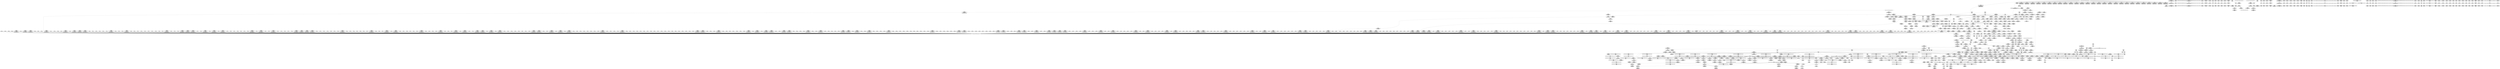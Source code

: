 digraph {
	CE0x4b8ed80 [shape=record,shape=Mrecord,label="{CE0x4b8ed80|apparmor_path_chown:i_mode|security/apparmor/lsm.c,358|*SummSource*}"]
	CE0x4b677e0 [shape=record,shape=Mrecord,label="{CE0x4b677e0|apparmor_path_chown:uid.coerce|Function::apparmor_path_chown&Arg::uid.coerce::}"]
	CE0x4b8c180 [shape=record,shape=Mrecord,label="{CE0x4b8c180|common_perm:tmp2|security/apparmor/lsm.c,169}"]
	CE0x4bafea0 [shape=record,shape=Mrecord,label="{CE0x4bafea0|80:_i64,_:_CRE_620,621_}"]
	CE0x4bdb1b0 [shape=record,shape=Mrecord,label="{CE0x4bdb1b0|common_perm:tmp4|security/apparmor/lsm.c,169|*SummSource*}"]
	CE0x4b8bf80 [shape=record,shape=Mrecord,label="{CE0x4b8bf80|i64_4|*Constant*|*SummSource*}"]
	CE0x4b866d0 [shape=record,shape=Mrecord,label="{CE0x4b866d0|80:_i64,_:_CRE_463,464_}"]
	CE0x4b91930 [shape=record,shape=Mrecord,label="{CE0x4b91930|mediated_filesystem:s_flags|security/apparmor/include/apparmor.h,117|*SummSink*}"]
	CE0x4b57400 [shape=record,shape=Mrecord,label="{CE0x4b57400|mediated_filesystem:tmp1|*SummSink*}"]
	CE0x4bcf4f0 [shape=record,shape=Mrecord,label="{CE0x4bcf4f0|aa_cred_profile:bb|*SummSource*}"]
	CE0x4bcf5e0 [shape=record,shape=Mrecord,label="{CE0x4bcf5e0|aa_cred_profile:bb|*SummSink*}"]
	CE0x4b9db10 [shape=record,shape=Mrecord,label="{CE0x4b9db10|apparmor_path_chown:tmp20|security/apparmor/lsm.c,365|*SummSource*}"]
	CE0x4bc0220 [shape=record,shape=Mrecord,label="{CE0x4bc0220|80:_i64,_:_CRE_1655,1656_}"]
	CE0x4bd4fb0 [shape=record,shape=Mrecord,label="{CE0x4bd4fb0|aa_cred_profile:tmp24|security/apparmor/include/context.h,100|*SummSource*}"]
	CE0x4bb5ed0 [shape=record,shape=Mrecord,label="{CE0x4bb5ed0|80:_i64,_:_CRE_1261,1262_}"]
	CE0x4ba3050 [shape=record,shape=Mrecord,label="{CE0x4ba3050|_call_void_lockdep_rcu_suspicious(i8*_getelementptr_inbounds_(_36_x_i8_,_36_x_i8_*_.str12,_i32_0,_i32_0),_i32_138,_i8*_getelementptr_inbounds_(_45_x_i8_,_45_x_i8_*_.str14,_i32_0,_i32_0))_#7,_!dbg_!15483|security/apparmor/include/context.h,138}"]
	CE0x4c0ee30 [shape=record,shape=Mrecord,label="{CE0x4c0ee30|aa_cred_profile:tobool4|security/apparmor/include/context.h,100|*SummSource*}"]
	CE0x4be5bf0 [shape=record,shape=Mrecord,label="{CE0x4be5bf0|aa_cred_profile:tmp3|*SummSink*}"]
	CE0x4b95d90 [shape=record,shape=Mrecord,label="{CE0x4b95d90|aa_path_perm:profile|Function::aa_path_perm&Arg::profile::|*SummSource*}"]
	CE0x4739990 [shape=record,shape=Mrecord,label="{CE0x4739990|_call_void_mcount()_#2|*SummSource*}"]
	CE0x4bd5330 [shape=record,shape=Mrecord,label="{CE0x4bd5330|common_perm:tmp7|security/apparmor/lsm.c,170|*SummSource*}"]
	CE0x4b61010 [shape=record,shape=Mrecord,label="{CE0x4b61010|44:_i32,_48:_i16,_128:_i8*,_:_SCMRE_52,56_|*MultipleSource*|security/apparmor/include/context.h,138|Function::aa_cred_profile&Arg::cred::|security/apparmor/include/context.h,99}"]
	CE0x4c10c80 [shape=record,shape=Mrecord,label="{CE0x4c10c80|aa_cred_profile:tmp32|security/apparmor/include/context.h,101|*SummSink*}"]
	CE0x4b94830 [shape=record,shape=Mrecord,label="{CE0x4b94830|mediated_filesystem:inode|Function::mediated_filesystem&Arg::inode::}"]
	CE0x5456e20 [shape=record,shape=Mrecord,label="{CE0x5456e20|_call_void_mcount()_#2|*SummSink*}"]
	CE0x4bbef00 [shape=record,shape=Mrecord,label="{CE0x4bbef00|80:_i64,_:_CRE_1637,1638_}"]
	CE0x4bafc80 [shape=record,shape=Mrecord,label="{CE0x4bafc80|80:_i64,_:_CRE_618,619_}"]
	CE0x4b50020 [shape=record,shape=Mrecord,label="{CE0x4b50020|apparmor_path_chown:dentry3|security/apparmor/lsm.c,358|*SummSource*}"]
	CE0x4ba0690 [shape=record,shape=Mrecord,label="{CE0x4ba0690|GLOBAL:lockdep_rcu_suspicious|*Constant*|*SummSource*}"]
	CE0x4bb0720 [shape=record,shape=Mrecord,label="{CE0x4bb0720|80:_i64,_:_CRE_628,629_}"]
	CE0x4bc6670 [shape=record,shape=Mrecord,label="{CE0x4bc6670|80:_i64,_:_CRE_2120,2248_|*MultipleSource*|security/apparmor/include/apparmor.h,117|*LoadInst*|security/apparmor/include/apparmor.h,117}"]
	CE0x4c11dd0 [shape=record,shape=Mrecord,label="{CE0x4c11dd0|aa_cred_profile:tmp28|security/apparmor/include/context.h,100}"]
	CE0x4ba6b90 [shape=record,shape=Mrecord,label="{CE0x4ba6b90|80:_i64,_:_CRE_421,422_}"]
	CE0x4b45dc0 [shape=record,shape=Mrecord,label="{CE0x4b45dc0|apparmor_path_chown:if.end}"]
	CE0x4bbcda0 [shape=record,shape=Mrecord,label="{CE0x4bbcda0|80:_i64,_:_CRE_1584,1592_|*MultipleSource*|security/apparmor/include/apparmor.h,117|*LoadInst*|security/apparmor/include/apparmor.h,117}"]
	CE0x4be7040 [shape=record,shape=Mrecord,label="{CE0x4be7040|__aa_current_profile:tmp12|security/apparmor/include/context.h,138|*SummSink*}"]
	CE0x4bd5880 [shape=record,shape=Mrecord,label="{CE0x4bd5880|common_perm:tmp8|security/apparmor/lsm.c,170}"]
	CE0x4bbc550 [shape=record,shape=Mrecord,label="{CE0x4bbc550|80:_i64,_:_CRE_1376,1384_|*MultipleSource*|security/apparmor/include/apparmor.h,117|*LoadInst*|security/apparmor/include/apparmor.h,117}"]
	CE0x4babf70 [shape=record,shape=Mrecord,label="{CE0x4babf70|80:_i64,_:_CRE_561,562_}"]
	CE0x4b857d0 [shape=record,shape=Mrecord,label="{CE0x4b857d0|apparmor_path_chown:tmp7|security/apparmor/lsm.c,358}"]
	CE0x4beb610 [shape=record,shape=Mrecord,label="{CE0x4beb610|i64*_getelementptr_inbounds_(_16_x_i64_,_16_x_i64_*___llvm_gcov_ctr46,_i64_0,_i64_1)|*Constant*}"]
	CE0x4b4cf40 [shape=record,shape=Mrecord,label="{CE0x4b4cf40|apparmor_path_chown:tmp11|security/apparmor/lsm.c,361|*SummSink*}"]
	CE0x4bad420 [shape=record,shape=Mrecord,label="{CE0x4bad420|80:_i64,_:_CRE_580,581_}"]
	CE0x4c1e500 [shape=record,shape=Mrecord,label="{CE0x4c1e500|aa_cred_profile:lnot2|security/apparmor/include/context.h,100|*SummSink*}"]
	CE0x4b8af30 [shape=record,shape=Mrecord,label="{CE0x4b8af30|i32_4|*Constant*|*SummSource*}"]
	CE0x4bad640 [shape=record,shape=Mrecord,label="{CE0x4bad640|80:_i64,_:_CRE_582,583_}"]
	CE0x4bd85a0 [shape=record,shape=Mrecord,label="{CE0x4bd85a0|common_perm:if.then|*SummSource*}"]
	CE0x4c0f600 [shape=record,shape=Mrecord,label="{CE0x4c0f600|aa_cred_profile:do.body|*SummSource*}"]
	CE0x4b9a570 [shape=record,shape=Mrecord,label="{CE0x4b9a570|_ret_i32_%error.0,_!dbg_!15483|security/apparmor/lsm.c,172|*SummSource*}"]
	CE0x4bbe8a0 [shape=record,shape=Mrecord,label="{CE0x4bbe8a0|80:_i64,_:_CRE_1631,1632_}"]
	CE0x4c10ba0 [shape=record,shape=Mrecord,label="{CE0x4c10ba0|aa_cred_profile:tmp32|security/apparmor/include/context.h,101}"]
	CE0x4bae740 [shape=record,shape=Mrecord,label="{CE0x4bae740|80:_i64,_:_CRE_598,599_}"]
	CE0x4bdf9f0 [shape=record,shape=Mrecord,label="{CE0x4bdf9f0|aa_cred_profile:do.end|*SummSink*}"]
	CE0x4bca390 [shape=record,shape=Mrecord,label="{CE0x4bca390|__aa_current_profile:tmp5|security/apparmor/include/context.h,138|*SummSink*}"]
	CE0x4c05b20 [shape=record,shape=Mrecord,label="{CE0x4c05b20|__aa_current_profile:call4|security/apparmor/include/context.h,138|*SummSink*}"]
	CE0x4b668d0 [shape=record,shape=Mrecord,label="{CE0x4b668d0|mediated_filesystem:tmp}"]
	CE0x4bb4550 [shape=record,shape=Mrecord,label="{CE0x4bb4550|80:_i64,_:_CRE_1237,1238_}"]
	CE0x4b90890 [shape=record,shape=Mrecord,label="{CE0x4b90890|i32_10|*Constant*}"]
	CE0x4bae0e0 [shape=record,shape=Mrecord,label="{CE0x4bae0e0|80:_i64,_:_CRE_592,593_}"]
	CE0x4b9d500 [shape=record,shape=Mrecord,label="{CE0x4b9d500|apparmor_path_chown:tmp19|security/apparmor/lsm.c,365}"]
	CE0x4c06a00 [shape=record,shape=Mrecord,label="{CE0x4c06a00|aa_cred_profile:cred|Function::aa_cred_profile&Arg::cred::|*SummSink*}"]
	CE0x4c20ee0 [shape=record,shape=Mrecord,label="{CE0x4c20ee0|aa_cred_profile:tmp8|security/apparmor/include/context.h,100|*SummSink*}"]
	CE0x4beb150 [shape=record,shape=Mrecord,label="{CE0x4beb150|__aa_current_profile:if.end|*SummSink*}"]
	CE0x4b7c4a0 [shape=record,shape=Mrecord,label="{CE0x4b7c4a0|80:_i64,_:_CRE_288,296_|*MultipleSource*|security/apparmor/include/apparmor.h,117|*LoadInst*|security/apparmor/include/apparmor.h,117}"]
	CE0x4bbf9a0 [shape=record,shape=Mrecord,label="{CE0x4bbf9a0|80:_i64,_:_CRE_1647,1648_}"]
	CE0x4b873c0 [shape=record,shape=Mrecord,label="{CE0x4b873c0|apparmor_path_chown:tmp10|security/apparmor/lsm.c,361|*SummSink*}"]
	CE0x4bb1b70 [shape=record,shape=Mrecord,label="{CE0x4bb1b70|80:_i64,_:_CRE_712,720_|*MultipleSource*|security/apparmor/include/apparmor.h,117|*LoadInst*|security/apparmor/include/apparmor.h,117}"]
	CE0x4ba9180 [shape=record,shape=Mrecord,label="{CE0x4ba9180|common_perm:tmp10|security/apparmor/lsm.c,172|*SummSource*}"]
	CE0x4b66940 [shape=record,shape=Mrecord,label="{CE0x4b66940|COLLAPSED:_GCMRE___llvm_gcov_ctr55_internal_global_2_x_i64_zeroinitializer:_elem_0:default:}"]
	CE0x4bd9e60 [shape=record,shape=Mrecord,label="{CE0x4bd9e60|GLOBAL:__aa_current_profile|*Constant*|*SummSource*}"]
	CE0x4c04340 [shape=record,shape=Mrecord,label="{CE0x4c04340|_ret_%struct.task_struct*_%tmp4,_!dbg_!15471|./arch/x86/include/asm/current.h,14|*SummSource*}"]
	CE0x4c2b2d0 [shape=record,shape=Mrecord,label="{CE0x4c2b2d0|i64*_getelementptr_inbounds_(_16_x_i64_,_16_x_i64_*___llvm_gcov_ctr46,_i64_0,_i64_8)|*Constant*}"]
	CE0x4b8b4c0 [shape=record,shape=Mrecord,label="{CE0x4b8b4c0|apparmor_path_chown:tmp4|security/apparmor/lsm.c,357|*SummSource*}"]
	CE0x4bd7340 [shape=record,shape=Mrecord,label="{CE0x4bd7340|mediated_filesystem:tobool|security/apparmor/include/apparmor.h,117}"]
	CE0x4b99d80 [shape=record,shape=Mrecord,label="{CE0x4b99d80|common_perm:mask|Function::common_perm&Arg::mask::|*SummSource*}"]
	CE0x4bae630 [shape=record,shape=Mrecord,label="{CE0x4bae630|80:_i64,_:_CRE_597,598_}"]
	CE0x4bb11c0 [shape=record,shape=Mrecord,label="{CE0x4bb11c0|80:_i64,_:_CRE_664,672_|*MultipleSource*|security/apparmor/include/apparmor.h,117|*LoadInst*|security/apparmor/include/apparmor.h,117}"]
	CE0x4c04170 [shape=record,shape=Mrecord,label="{CE0x4c04170|get_current:entry|*SummSource*}"]
	CE0x4bd7e80 [shape=record,shape=Mrecord,label="{CE0x4bd7e80|mediated_filesystem:lnot|security/apparmor/include/apparmor.h,117}"]
	CE0x4bbeac0 [shape=record,shape=Mrecord,label="{CE0x4bbeac0|80:_i64,_:_CRE_1633,1634_}"]
	CE0x4b986b0 [shape=record,shape=Mrecord,label="{CE0x4b986b0|common_perm:entry}"]
	CE0x4b98b90 [shape=record,shape=Mrecord,label="{CE0x4b98b90|i32_13|*Constant*}"]
	CE0x4b92910 [shape=record,shape=Mrecord,label="{CE0x4b92910|80:_i64,_:_CRE_40,48_|*MultipleSource*|security/apparmor/include/apparmor.h,117|*LoadInst*|security/apparmor/include/apparmor.h,117}"]
	CE0x4bdad80 [shape=record,shape=Mrecord,label="{CE0x4bdad80|__aa_current_profile:call|security/apparmor/include/context.h,138|*SummSink*}"]
	CE0x4b4c4d0 [shape=record,shape=Mrecord,label="{CE0x4b4c4d0|i32_1|*Constant*|*SummSource*}"]
	CE0x4b90e90 [shape=record,shape=Mrecord,label="{CE0x4b90e90|mediated_filesystem:tmp4|*LoadInst*|security/apparmor/include/apparmor.h,117|*SummSource*}"]
	CE0x4bcabb0 [shape=record,shape=Mrecord,label="{CE0x4bcabb0|aa_cred_profile:do.body6|*SummSink*}"]
	CE0x4bb3bc0 [shape=record,shape=Mrecord,label="{CE0x4bb3bc0|80:_i64,_:_CRE_1228,1229_}"]
	CE0x4b90170 [shape=record,shape=Mrecord,label="{CE0x4b90170|apparmor_path_chown:tmp9|*LoadInst*|security/apparmor/lsm.c,361|*SummSource*}"]
	CE0x4b86e50 [shape=record,shape=Mrecord,label="{CE0x4b86e50|GLOBAL:mediated_filesystem|*Constant*}"]
	CE0x4bd02b0 [shape=record,shape=Mrecord,label="{CE0x4bd02b0|aa_cred_profile:lnot.ext|security/apparmor/include/context.h,100|*SummSource*}"]
	CE0x4c0eb60 [shape=record,shape=Mrecord,label="{CE0x4c0eb60|aa_cred_profile:expval|security/apparmor/include/context.h,100|*SummSource*}"]
	CE0x4c107d0 [shape=record,shape=Mrecord,label="{CE0x4c107d0|i64*_getelementptr_inbounds_(_16_x_i64_,_16_x_i64_*___llvm_gcov_ctr46,_i64_0,_i64_15)|*Constant*|*SummSink*}"]
	CE0x4bbd750 [shape=record,shape=Mrecord,label="{CE0x4bbd750|80:_i64,_:_CRE_1616,1617_}"]
	CE0x4b69ea0 [shape=record,shape=Mrecord,label="{CE0x4b69ea0|apparmor_path_chown:gid.coerce|Function::apparmor_path_chown&Arg::gid.coerce::|*SummSource*}"]
	CE0x4b7c2b0 [shape=record,shape=Mrecord,label="{CE0x4b7c2b0|80:_i64,_:_CRE_280,288_|*MultipleSource*|security/apparmor/include/apparmor.h,117|*LoadInst*|security/apparmor/include/apparmor.h,117}"]
	CE0x4bdfb00 [shape=record,shape=Mrecord,label="{CE0x4bdfb00|aa_cred_profile:if.then}"]
	CE0x4b6b9c0 [shape=record,shape=Mrecord,label="{CE0x4b6b9c0|get_current:tmp2}"]
	CE0x4bac650 [shape=record,shape=Mrecord,label="{CE0x4bac650|80:_i64,_:_CRE_567,568_}"]
	CE0x4b67020 [shape=record,shape=Mrecord,label="{CE0x4b67020|i64*_getelementptr_inbounds_(_5_x_i64_,_5_x_i64_*___llvm_gcov_ctr57,_i64_0,_i64_0)|*Constant*|*SummSink*}"]
	CE0x4bc7210 [shape=record,shape=Mrecord,label="{CE0x4bc7210|mediated_filesystem:tmp5|security/apparmor/include/apparmor.h,117|*SummSource*}"]
	CE0x4bb0d80 [shape=record,shape=Mrecord,label="{CE0x4bb0d80|80:_i64,_:_CRE_648,656_|*MultipleSource*|security/apparmor/include/apparmor.h,117|*LoadInst*|security/apparmor/include/apparmor.h,117}"]
	CE0x4b96ee0 [shape=record,shape=Mrecord,label="{CE0x4b96ee0|aa_path_perm:cond|Function::aa_path_perm&Arg::cond::}"]
	CE0x4bb3ab0 [shape=record,shape=Mrecord,label="{CE0x4bb3ab0|80:_i64,_:_CRE_1227,1228_}"]
	CE0x4ba8400 [shape=record,shape=Mrecord,label="{CE0x4ba8400|80:_i64,_:_CRE_444,445_}"]
	CE0x4b8bca0 [shape=record,shape=Mrecord,label="{CE0x4b8bca0|apparmor_path_chown:mode|security/apparmor/lsm.c,357|*SummSink*}"]
	CE0x4b4c7c0 [shape=record,shape=Mrecord,label="{CE0x4b4c7c0|COLLAPSED:_CRE:_elem_0::|security/apparmor/lsm.c,169}"]
	CE0x4b7e9d0 [shape=record,shape=Mrecord,label="{CE0x4b7e9d0|80:_i64,_:_CRE_402,403_}"]
	CE0x4b8e150 [shape=record,shape=Mrecord,label="{CE0x4b8e150|common_perm:tmp3|security/apparmor/lsm.c,169|*SummSource*}"]
	CE0x4b4df40 [shape=record,shape=Mrecord,label="{CE0x4b4df40|apparmor_path_chown:bb}"]
	CE0x4b87810 [shape=record,shape=Mrecord,label="{CE0x4b87810|apparmor_path_chown:d_inode6|security/apparmor/lsm.c,361|*SummSink*}"]
	CE0x4c0ecd0 [shape=record,shape=Mrecord,label="{CE0x4c0ecd0|aa_cred_profile:tobool4|security/apparmor/include/context.h,100}"]
	CE0x4b7ee10 [shape=record,shape=Mrecord,label="{CE0x4b7ee10|80:_i64,_:_CRE_406,407_}"]
	CE0x4be0c10 [shape=record,shape=Mrecord,label="{CE0x4be0c10|i32_22|*Constant*}"]
	CE0x4bf2d60 [shape=record,shape=Mrecord,label="{CE0x4bf2d60|GLOBAL:current_task|Global_var:current_task|*SummSource*}"]
	CE0x4ba44b0 [shape=record,shape=Mrecord,label="{CE0x4ba44b0|__aa_current_profile:tmp19|security/apparmor/include/context.h,138}"]
	CE0x4bedf60 [shape=record,shape=Mrecord,label="{CE0x4bedf60|__aa_current_profile:if.end}"]
	CE0x4b8a910 [shape=record,shape=Mrecord,label="{CE0x4b8a910|apparmor_path_chown:tmp18|security/apparmor/lsm.c,364}"]
	CE0x4c29f60 [shape=record,shape=Mrecord,label="{CE0x4c29f60|i1_true|*Constant*}"]
	CE0x4bb8370 [shape=record,shape=Mrecord,label="{CE0x4bb8370|80:_i64,_:_CRE_1314,1315_}"]
	CE0x4b58750 [shape=record,shape=Mrecord,label="{CE0x4b58750|_call_void_mcount()_#2}"]
	CE0x4bca4a0 [shape=record,shape=Mrecord,label="{CE0x4bca4a0|__aa_current_profile:tmp6|security/apparmor/include/context.h,138}"]
	CE0x4b60c40 [shape=record,shape=Mrecord,label="{CE0x4b60c40|get_current:tmp1|*SummSource*}"]
	CE0x4bc1540 [shape=record,shape=Mrecord,label="{CE0x4bc1540|80:_i64,_:_CRE_1673,1674_}"]
	CE0x4b45bb0 [shape=record,shape=Mrecord,label="{CE0x4b45bb0|apparmor_path_chown:return}"]
	CE0x4b6ccb0 [shape=record,shape=Mrecord,label="{CE0x4b6ccb0|common_perm:tmp|*SummSink*}"]
	CE0x4bb6200 [shape=record,shape=Mrecord,label="{CE0x4bb6200|80:_i64,_:_CRE_1264,1265_}"]
	CE0x4ba61e0 [shape=record,shape=Mrecord,label="{CE0x4ba61e0|__aa_current_profile:tmp18|security/apparmor/include/context.h,138|*SummSource*}"]
	CE0x4c06f90 [shape=record,shape=Mrecord,label="{CE0x4c06f90|_ret_%struct.aa_profile*_%tmp34,_!dbg_!15510|security/apparmor/include/context.h,101|*SummSink*}"]
	CE0x4b7d800 [shape=record,shape=Mrecord,label="{CE0x4b7d800|80:_i64,_:_CRE_368,372_|*MultipleSource*|security/apparmor/include/apparmor.h,117|*LoadInst*|security/apparmor/include/apparmor.h,117}"]
	CE0x4b4d650 [shape=record,shape=Mrecord,label="{CE0x4b4d650|i64_1|*Constant*}"]
	CE0x4bb6640 [shape=record,shape=Mrecord,label="{CE0x4bb6640|80:_i64,_:_CRE_1268,1269_}"]
	CE0x4bbedf0 [shape=record,shape=Mrecord,label="{CE0x4bbedf0|80:_i64,_:_CRE_1636,1637_}"]
	CE0x4bc9ff0 [shape=record,shape=Mrecord,label="{CE0x4bc9ff0|GLOBAL:__aa_current_profile|*Constant*|*SummSink*}"]
	CE0x4c29430 [shape=record,shape=Mrecord,label="{CE0x4c29430|aa_cred_profile:tmp12|security/apparmor/include/context.h,100|*SummSource*}"]
	CE0x4b940d0 [shape=record,shape=Mrecord,label="{CE0x4b940d0|80:_i64,_:_CRE_144,152_|*MultipleSource*|security/apparmor/include/apparmor.h,117|*LoadInst*|security/apparmor/include/apparmor.h,117}"]
	CE0x4b4e0f0 [shape=record,shape=Mrecord,label="{CE0x4b4e0f0|apparmor_path_chown:tmp13|security/apparmor/lsm.c,361|*SummSource*}"]
	CE0x4b8ad20 [shape=record,shape=Mrecord,label="{CE0x4b8ad20|apparmor_path_chown:dentry3|security/apparmor/lsm.c,358}"]
	CE0x4be82a0 [shape=record,shape=Mrecord,label="{CE0x4be82a0|aa_cred_profile:do.end8|*SummSink*}"]
	CE0x4ba20c0 [shape=record,shape=Mrecord,label="{CE0x4ba20c0|__aa_current_profile:tmp16|security/apparmor/include/context.h,138}"]
	CE0x4bed160 [shape=record,shape=Mrecord,label="{CE0x4bed160|aa_cred_profile:tobool|security/apparmor/include/context.h,100}"]
	CE0x4bb2a70 [shape=record,shape=Mrecord,label="{CE0x4bb2a70|80:_i64,_:_CRE_1211,1212_}"]
	CE0x4c31650 [shape=record,shape=Mrecord,label="{CE0x4c31650|aa_cred_profile:do.end|*SummSource*}"]
	CE0x4bb9250 [shape=record,shape=Mrecord,label="{CE0x4bb9250|80:_i64,_:_CRE_1328,1329_}"]
	CE0x4c06580 [shape=record,shape=Mrecord,label="{CE0x4c06580|aa_cred_profile:cred|Function::aa_cred_profile&Arg::cred::}"]
	CE0x4b4e9e0 [shape=record,shape=Mrecord,label="{CE0x4b4e9e0|i64*_getelementptr_inbounds_(_6_x_i64_,_6_x_i64_*___llvm_gcov_ctr84,_i64_0,_i64_0)|*Constant*}"]
	CE0x4bb8f20 [shape=record,shape=Mrecord,label="{CE0x4bb8f20|80:_i64,_:_CRE_1325,1326_}"]
	CE0x4bb8d00 [shape=record,shape=Mrecord,label="{CE0x4bb8d00|80:_i64,_:_CRE_1323,1324_}"]
	CE0x4c2f8f0 [shape=record,shape=Mrecord,label="{CE0x4c2f8f0|aa_cred_profile:tmp9|security/apparmor/include/context.h,100|*SummSink*}"]
	CE0x4b98050 [shape=record,shape=Mrecord,label="{CE0x4b98050|apparmor_path_chown:call7|security/apparmor/lsm.c,364|*SummSink*}"]
	CE0x4beaae0 [shape=record,shape=Mrecord,label="{CE0x4beaae0|__aa_current_profile:tmp4|security/apparmor/include/context.h,138}"]
	CE0x4bc3ef0 [shape=record,shape=Mrecord,label="{CE0x4bc3ef0|80:_i64,_:_CRE_1808,1816_|*MultipleSource*|security/apparmor/include/apparmor.h,117|*LoadInst*|security/apparmor/include/apparmor.h,117}"]
	CE0x4ba92b0 [shape=record,shape=Mrecord,label="{CE0x4ba92b0|common_perm:tmp10|security/apparmor/lsm.c,172|*SummSink*}"]
	CE0x4b79970 [shape=record,shape=Mrecord,label="{CE0x4b79970|i64*_getelementptr_inbounds_(_16_x_i64_,_16_x_i64_*___llvm_gcov_ctr46,_i64_0,_i64_7)|*Constant*|*SummSource*}"]
	CE0x4bbf670 [shape=record,shape=Mrecord,label="{CE0x4bbf670|80:_i64,_:_CRE_1644,1645_}"]
	CE0x4b62970 [shape=record,shape=Mrecord,label="{CE0x4b62970|GLOBAL:mediated_filesystem|*Constant*|*SummSource*}"]
	CE0x4ba62e0 [shape=record,shape=Mrecord,label="{CE0x4ba62e0|__aa_current_profile:tmp18|security/apparmor/include/context.h,138|*SummSink*}"]
	CE0x4b78a90 [shape=record,shape=Mrecord,label="{CE0x4b78a90|aa_cred_profile:tmp16|security/apparmor/include/context.h,100}"]
	CE0x4bb70e0 [shape=record,shape=Mrecord,label="{CE0x4bb70e0|80:_i64,_:_CRE_1278,1279_}"]
	CE0x4c0ff60 [shape=record,shape=Mrecord,label="{CE0x4c0ff60|aa_cred_profile:tmp31|security/apparmor/include/context.h,100|*SummSink*}"]
	CE0x4baefc0 [shape=record,shape=Mrecord,label="{CE0x4baefc0|80:_i64,_:_CRE_606,607_}"]
	CE0x4bbbab0 [shape=record,shape=Mrecord,label="{CE0x4bbbab0|80:_i64,_:_CRE_1366,1367_}"]
	CE0x4bd9c80 [shape=record,shape=Mrecord,label="{CE0x4bd9c80|GLOBAL:__aa_current_profile|*Constant*}"]
	CE0x4bd8cf0 [shape=record,shape=Mrecord,label="{CE0x4bd8cf0|i64*_getelementptr_inbounds_(_11_x_i64_,_11_x_i64_*___llvm_gcov_ctr58,_i64_0,_i64_1)|*Constant*|*SummSource*}"]
	CE0x4b91480 [shape=record,shape=Mrecord,label="{CE0x4b91480|i32_10|*Constant*|*SummSink*}"]
	CE0x4b51b80 [shape=record,shape=Mrecord,label="{CE0x4b51b80|apparmor_path_chown:tmp1|*SummSink*}"]
	CE0x4ba6860 [shape=record,shape=Mrecord,label="{CE0x4ba6860|80:_i64,_:_CRE_418,419_}"]
	CE0x4c1d100 [shape=record,shape=Mrecord,label="{CE0x4c1d100|44:_i32,_48:_i16,_128:_i8*,_:_SCMRE_120,128_|*MultipleSource*|security/apparmor/include/context.h,138|Function::aa_cred_profile&Arg::cred::|security/apparmor/include/context.h,99}"]
	CE0x4b7f140 [shape=record,shape=Mrecord,label="{CE0x4b7f140|80:_i64,_:_CRE_409,410_}"]
	CE0x4bb89d0 [shape=record,shape=Mrecord,label="{CE0x4bb89d0|80:_i64,_:_CRE_1320,1321_}"]
	CE0x4b7c690 [shape=record,shape=Mrecord,label="{CE0x4b7c690|80:_i64,_:_CRE_296,304_|*MultipleSource*|security/apparmor/include/apparmor.h,117|*LoadInst*|security/apparmor/include/apparmor.h,117}"]
	CE0x4bb2bd0 [shape=record,shape=Mrecord,label="{CE0x4bb2bd0|80:_i64,_:_CRE_1213,1214_}"]
	CE0x4bbadf0 [shape=record,shape=Mrecord,label="{CE0x4bbadf0|80:_i64,_:_CRE_1354,1355_}"]
	CE0x4b4d120 [shape=record,shape=Mrecord,label="{CE0x4b4d120|COLLAPSED:_GCMRE___llvm_gcov_ctr84_internal_global_6_x_i64_zeroinitializer:_elem_0:default:}"]
	CE0x4bc20f0 [shape=record,shape=Mrecord,label="{CE0x4bc20f0|80:_i64,_:_CRE_1684,1685_}"]
	CE0x4bd6fc0 [shape=record,shape=Mrecord,label="{CE0x4bd6fc0|mediated_filesystem:and|security/apparmor/include/apparmor.h,117|*SummSource*}"]
	CE0x4bb7520 [shape=record,shape=Mrecord,label="{CE0x4bb7520|80:_i64,_:_CRE_1296,1300_|*MultipleSource*|security/apparmor/include/apparmor.h,117|*LoadInst*|security/apparmor/include/apparmor.h,117}"]
	CE0x4bc4e70 [shape=record,shape=Mrecord,label="{CE0x4bc4e70|80:_i64,_:_CRE_1872,1873_}"]
	CE0x4c0e7e0 [shape=record,shape=Mrecord,label="{CE0x4c0e7e0|GLOBAL:llvm.expect.i64|*Constant*|*SummSource*}"]
	CE0x4c1e270 [shape=record,shape=Mrecord,label="{CE0x4c1e270|aa_cred_profile:lnot2|security/apparmor/include/context.h,100}"]
	CE0x4bb3cd0 [shape=record,shape=Mrecord,label="{CE0x4bb3cd0|80:_i64,_:_CRE_1229,1230_}"]
	CE0x4b5cef0 [shape=record,shape=Mrecord,label="{CE0x4b5cef0|apparmor_path_chown:dentry|security/apparmor/lsm.c,357}"]
	CE0x4c20790 [shape=record,shape=Mrecord,label="{CE0x4c20790|i32_22|*Constant*|*SummSource*}"]
	CE0x4b507a0 [shape=record,shape=Mrecord,label="{CE0x4b507a0|apparmor_path_chown:d_inode4|security/apparmor/lsm.c,358}"]
	CE0x4c30f60 [shape=record,shape=Mrecord,label="{CE0x4c30f60|44:_i32,_48:_i16,_128:_i8*,_:_SCMRE_144,152_|*MultipleSource*|security/apparmor/include/context.h,138|Function::aa_cred_profile&Arg::cred::|security/apparmor/include/context.h,99}"]
	CE0x4b4d5e0 [shape=record,shape=Mrecord,label="{CE0x4b4d5e0|apparmor_path_chown:tmp|*SummSink*}"]
	CE0x4b47cf0 [shape=record,shape=Mrecord,label="{CE0x4b47cf0|apparmor_path_chown:bb|*SummSink*}"]
	CE0x4b99a10 [shape=record,shape=Mrecord,label="{CE0x4b99a10|i32_512|*Constant*|*SummSink*}"]
	CE0x4be8510 [shape=record,shape=Mrecord,label="{CE0x4be8510|__aa_current_profile:tmp10|security/apparmor/include/context.h,138|*SummSink*}"]
	CE0x4b9be20 [shape=record,shape=Mrecord,label="{CE0x4b9be20|get_current:tmp4|./arch/x86/include/asm/current.h,14|*SummSource*}"]
	CE0x4b48060 [shape=record,shape=Mrecord,label="{CE0x4b48060|apparmor_path_chown:if.then|*SummSink*}"]
	CE0x4bd0020 [shape=record,shape=Mrecord,label="{CE0x4bd0020|aa_cred_profile:lnot.ext|security/apparmor/include/context.h,100}"]
	CE0x4bc3730 [shape=record,shape=Mrecord,label="{CE0x4bc3730|80:_i64,_:_CRE_1776,1784_|*MultipleSource*|security/apparmor/include/apparmor.h,117|*LoadInst*|security/apparmor/include/apparmor.h,117}"]
	CE0x4b79440 [shape=record,shape=Mrecord,label="{CE0x4b79440|aa_cred_profile:tmp17|security/apparmor/include/context.h,100|*SummSink*}"]
	CE0x4b6ba30 [shape=record,shape=Mrecord,label="{CE0x4b6ba30|get_current:tmp2|*SummSource*}"]
	CE0x4ba57a0 [shape=record,shape=Mrecord,label="{CE0x4ba57a0|GLOBAL:get_current|*Constant*|*SummSource*}"]
	CE0x4be7200 [shape=record,shape=Mrecord,label="{CE0x4be7200|i64*_getelementptr_inbounds_(_11_x_i64_,_11_x_i64_*___llvm_gcov_ctr58,_i64_0,_i64_6)|*Constant*}"]
	CE0x4c1bd10 [shape=record,shape=Mrecord,label="{CE0x4c1bd10|aa_cred_profile:lor.rhs}"]
	CE0x4ba7c90 [shape=record,shape=Mrecord,label="{CE0x4ba7c90|80:_i64,_:_CRE_437,438_}"]
	CE0x4bc0660 [shape=record,shape=Mrecord,label="{CE0x4bc0660|80:_i64,_:_CRE_1659,1660_}"]
	CE0x4ba9cb0 [shape=record,shape=Mrecord,label="{CE0x4ba9cb0|i64_4|*Constant*}"]
	CE0x4bd0430 [shape=record,shape=Mrecord,label="{CE0x4bd0430|aa_cred_profile:lnot.ext|security/apparmor/include/context.h,100|*SummSink*}"]
	CE0x4ba0be0 [shape=record,shape=Mrecord,label="{CE0x4ba0be0|i32_138|*Constant*|*SummSource*}"]
	CE0x4ba6ca0 [shape=record,shape=Mrecord,label="{CE0x4ba6ca0|80:_i64,_:_CRE_422,423_}"]
	CE0x4b7b900 [shape=record,shape=Mrecord,label="{CE0x4b7b900|80:_i64,_:_CRE_248,252_|*MultipleSource*|security/apparmor/include/apparmor.h,117|*LoadInst*|security/apparmor/include/apparmor.h,117}"]
	CE0x4b4ee90 [shape=record,shape=Mrecord,label="{CE0x4b4ee90|apparmor_path_chown:tmp2|*LoadInst*|security/apparmor/lsm.c,357|*SummSink*}"]
	CE0x4bd8c00 [shape=record,shape=Mrecord,label="{CE0x4bd8c00|__aa_current_profile:tmp1|*SummSink*}"]
	CE0x4bb3230 [shape=record,shape=Mrecord,label="{CE0x4bb3230|80:_i64,_:_CRE_1219,1220_}"]
	CE0x4c1da00 [shape=record,shape=Mrecord,label="{CE0x4c1da00|aa_cred_profile:lnot|security/apparmor/include/context.h,100|*SummSource*}"]
	CE0x4c2dd60 [shape=record,shape=Mrecord,label="{CE0x4c2dd60|aa_cred_profile:tmp20|security/apparmor/include/context.h,100}"]
	CE0x4b69800 [shape=record,shape=Mrecord,label="{CE0x4b69800|apparmor_path_chown:uid.coerce|Function::apparmor_path_chown&Arg::uid.coerce::|*SummSource*}"]
	CE0x4b9a0c0 [shape=record,shape=Mrecord,label="{CE0x4b9a0c0|common_perm:cond|Function::common_perm&Arg::cond::|*SummSource*}"]
	CE0x4bd20b0 [shape=record,shape=Mrecord,label="{CE0x4bd20b0|i64*_getelementptr_inbounds_(_16_x_i64_,_16_x_i64_*___llvm_gcov_ctr46,_i64_0,_i64_12)|*Constant*}"]
	CE0x4bd2ff0 [shape=record,shape=Mrecord,label="{CE0x4bd2ff0|aa_cred_profile:tmp27|security/apparmor/include/context.h,100}"]
	CE0x4b91d00 [shape=record,shape=Mrecord,label="{CE0x4b91d00|80:_i64,_:_CRE_8,16_|*MultipleSource*|security/apparmor/include/apparmor.h,117|*LoadInst*|security/apparmor/include/apparmor.h,117}"]
	CE0x4b7b710 [shape=record,shape=Mrecord,label="{CE0x4b7b710|80:_i64,_:_CRE_240,248_|*MultipleSource*|security/apparmor/include/apparmor.h,117|*LoadInst*|security/apparmor/include/apparmor.h,117}"]
	CE0x4bdc220 [shape=record,shape=Mrecord,label="{CE0x4bdc220|GLOBAL:__llvm_gcov_ctr58|Global_var:__llvm_gcov_ctr58|*SummSink*}"]
	CE0x4b8c430 [shape=record,shape=Mrecord,label="{CE0x4b8c430|i64_3|*Constant*}"]
	CE0x4bb8ae0 [shape=record,shape=Mrecord,label="{CE0x4bb8ae0|80:_i64,_:_CRE_1321,1322_}"]
	CE0x4ba1cd0 [shape=record,shape=Mrecord,label="{CE0x4ba1cd0|__aa_current_profile:tmp15|security/apparmor/include/context.h,138}"]
	CE0x4b52c00 [shape=record,shape=Mrecord,label="{CE0x4b52c00|apparmor_path_chown:if.then}"]
	CE0x4b4c170 [shape=record,shape=Mrecord,label="{CE0x4b4c170|apparmor_path_chown:tmp1|*SummSource*}"]
	CE0x4b8f0a0 [shape=record,shape=Mrecord,label="{CE0x4b8f0a0|apparmor_path_chown:tmp8|security/apparmor/lsm.c,358}"]
	CE0x4bd6c70 [shape=record,shape=Mrecord,label="{CE0x4bd6c70|aa_path_perm:op|Function::aa_path_perm&Arg::op::|*SummSink*}"]
	CE0x4c2ab90 [shape=record,shape=Mrecord,label="{CE0x4c2ab90|44:_i32,_48:_i16,_128:_i8*,_:_SCMRE_168,176_|*MultipleSource*|security/apparmor/include/context.h,138|Function::aa_cred_profile&Arg::cred::|security/apparmor/include/context.h,99}"]
	CE0x4bcfe60 [shape=record,shape=Mrecord,label="{CE0x4bcfe60|aa_cred_profile:lnot3|security/apparmor/include/context.h,100|*SummSink*}"]
	CE0x4bcb870 [shape=record,shape=Mrecord,label="{CE0x4bcb870|common_perm:tmp5|security/apparmor/lsm.c,169}"]
	CE0x4be89b0 [shape=record,shape=Mrecord,label="{CE0x4be89b0|__aa_current_profile:tmp11|security/apparmor/include/context.h,138|*SummSource*}"]
	CE0x4bc53c0 [shape=record,shape=Mrecord,label="{CE0x4bc53c0|80:_i64,_:_CRE_1875,1876_}"]
	CE0x4b68d10 [shape=record,shape=Mrecord,label="{CE0x4b68d10|0:_i32,_:_SCM_0,4_|*MultipleSource*|security/apparmor/lsm.c, 355}"]
	CE0x4b9a6a0 [shape=record,shape=Mrecord,label="{CE0x4b9a6a0|_ret_i32_%error.0,_!dbg_!15483|security/apparmor/lsm.c,172|*SummSink*}"]
	CE0x4bafa60 [shape=record,shape=Mrecord,label="{CE0x4bafa60|80:_i64,_:_CRE_616,617_}"]
	CE0x4bb5540 [shape=record,shape=Mrecord,label="{CE0x4bb5540|80:_i64,_:_CRE_1252,1253_}"]
	CE0x4bbece0 [shape=record,shape=Mrecord,label="{CE0x4bbece0|80:_i64,_:_CRE_1635,1636_}"]
	CE0x4c1bc50 [shape=record,shape=Mrecord,label="{CE0x4c1bc50|aa_cred_profile:if.then|*SummSink*}"]
	CE0x4b97160 [shape=record,shape=Mrecord,label="{CE0x4b97160|aa_path_perm:cond|Function::aa_path_perm&Arg::cond::|*SummSource*}"]
	CE0x4c1dd20 [shape=record,shape=Mrecord,label="{CE0x4c1dd20|aa_cred_profile:lnot|security/apparmor/include/context.h,100|*SummSink*}"]
	CE0x4bb9cf0 [shape=record,shape=Mrecord,label="{CE0x4bb9cf0|80:_i64,_:_CRE_1338,1339_}"]
	CE0x4b874c0 [shape=record,shape=Mrecord,label="{CE0x4b874c0|mediated_filesystem:inode|Function::mediated_filesystem&Arg::inode::|*SummSink*}"]
	CE0x4b8dff0 [shape=record,shape=Mrecord,label="{CE0x4b8dff0|common_perm:tmp3|security/apparmor/lsm.c,169}"]
	CE0x4bc1870 [shape=record,shape=Mrecord,label="{CE0x4bc1870|80:_i64,_:_CRE_1676,1677_}"]
	CE0x4b4ce40 [shape=record,shape=Mrecord,label="{CE0x4b4ce40|i64_2|*Constant*|*SummSink*}"]
	CE0x4b6c280 [shape=record,shape=Mrecord,label="{CE0x4b6c280|i64*_getelementptr_inbounds_(_2_x_i64_,_2_x_i64_*___llvm_gcov_ctr55,_i64_0,_i64_1)|*Constant*|*SummSink*}"]
	CE0x4bd1410 [shape=record,shape=Mrecord,label="{CE0x4bd1410|i64_12|*Constant*}"]
	CE0x4ba8a60 [shape=record,shape=Mrecord,label="{CE0x4ba8a60|80:_i64,_:_CRE_450,451_}"]
	CE0x4bbc440 [shape=record,shape=Mrecord,label="{CE0x4bbc440|80:_i64,_:_CRE_1375,1376_}"]
	CE0x4bc0440 [shape=record,shape=Mrecord,label="{CE0x4bc0440|80:_i64,_:_CRE_1657,1658_}"]
	CE0x4bb60f0 [shape=record,shape=Mrecord,label="{CE0x4bb60f0|80:_i64,_:_CRE_1263,1264_}"]
	CE0x4befa90 [shape=record,shape=Mrecord,label="{CE0x4befa90|44:_i32,_48:_i16,_128:_i8*,_:_SCMRE_40,44_|*MultipleSource*|security/apparmor/include/context.h,138|Function::aa_cred_profile&Arg::cred::|security/apparmor/include/context.h,99}"]
	CE0x4b79600 [shape=record,shape=Mrecord,label="{CE0x4b79600|i64*_getelementptr_inbounds_(_16_x_i64_,_16_x_i64_*___llvm_gcov_ctr46,_i64_0,_i64_7)|*Constant*}"]
	CE0x4bf28e0 [shape=record,shape=Mrecord,label="{CE0x4bf28e0|_call_void_mcount()_#2|*SummSource*}"]
	CE0x4bb6750 [shape=record,shape=Mrecord,label="{CE0x4bb6750|80:_i64,_:_CRE_1269,1270_}"]
	CE0x4bc2970 [shape=record,shape=Mrecord,label="{CE0x4bc2970|80:_i64,_:_CRE_1712,1720_|*MultipleSource*|security/apparmor/include/apparmor.h,117|*LoadInst*|security/apparmor/include/apparmor.h,117}"]
	CE0x4be9ce0 [shape=record,shape=Mrecord,label="{CE0x4be9ce0|i32_22|*Constant*|*SummSink*}"]
	CE0x4ba2920 [shape=record,shape=Mrecord,label="{CE0x4ba2920|i8_1|*Constant*|*SummSource*}"]
	CE0x4b52c70 [shape=record,shape=Mrecord,label="{CE0x4b52c70|apparmor_path_chown:return|*SummSink*}"]
	CE0x4b78d70 [shape=record,shape=Mrecord,label="{CE0x4b78d70|aa_cred_profile:tmp16|security/apparmor/include/context.h,100|*SummSource*}"]
	CE0x4c11870 [shape=record,shape=Mrecord,label="{CE0x4c11870|aa_cred_profile:profile11|security/apparmor/include/context.h,101|*SummSource*}"]
	"CONST[source:0(mediator),value:0(static)][purpose:{operation}][SrcIdx:2]"
	CE0x4b53ff0 [shape=record,shape=Mrecord,label="{CE0x4b53ff0|apparmor_path_chown:return|*SummSource*}"]
	CE0x4baced0 [shape=record,shape=Mrecord,label="{CE0x4baced0|80:_i64,_:_CRE_575,576_}"]
	CE0x4bf32f0 [shape=record,shape=Mrecord,label="{CE0x4bf32f0|__aa_current_profile:tmp9|security/apparmor/include/context.h,138|*SummSink*}"]
	CE0x4bad310 [shape=record,shape=Mrecord,label="{CE0x4bad310|80:_i64,_:_CRE_579,580_}"]
	CE0x4ba4590 [shape=record,shape=Mrecord,label="{CE0x4ba4590|__aa_current_profile:tmp19|security/apparmor/include/context.h,138|*SummSink*}"]
	CE0x4b903f0 [shape=record,shape=Mrecord,label="{CE0x4b903f0|apparmor_path_chown:d_inode6|security/apparmor/lsm.c,361}"]
	CE0x4bc2200 [shape=record,shape=Mrecord,label="{CE0x4bc2200|80:_i64,_:_CRE_1685,1686_}"]
	CE0x4ba23c0 [shape=record,shape=Mrecord,label="{CE0x4ba23c0|__aa_current_profile:tmp16|security/apparmor/include/context.h,138|*SummSink*}"]
	CE0x4b9e880 [shape=record,shape=Mrecord,label="{CE0x4b9e880|i1_true|*Constant*}"]
	CE0x4b97ed0 [shape=record,shape=Mrecord,label="{CE0x4b97ed0|apparmor_path_chown:call7|security/apparmor/lsm.c,364}"]
	CE0x4bb3670 [shape=record,shape=Mrecord,label="{CE0x4bb3670|80:_i64,_:_CRE_1223,1224_}"]
	CE0x4b7e7b0 [shape=record,shape=Mrecord,label="{CE0x4b7e7b0|80:_i64,_:_CRE_400,401_}"]
	CE0x4c0e660 [shape=record,shape=Mrecord,label="{CE0x4c0e660|aa_cred_profile:expval|security/apparmor/include/context.h,100}"]
	CE0x4bb15a0 [shape=record,shape=Mrecord,label="{CE0x4bb15a0|80:_i64,_:_CRE_680,696_|*MultipleSource*|security/apparmor/include/apparmor.h,117|*LoadInst*|security/apparmor/include/apparmor.h,117}"]
	CE0x4b978d0 [shape=record,shape=Mrecord,label="{CE0x4b978d0|common_perm:error.0}"]
	CE0x4bd1be0 [shape=record,shape=Mrecord,label="{CE0x4bd1be0|aa_cred_profile:tmp25|security/apparmor/include/context.h,100}"]
	CE0x4bb2330 [shape=record,shape=Mrecord,label="{CE0x4bb2330|80:_i64,_:_CRE_896,1208_|*MultipleSource*|security/apparmor/include/apparmor.h,117|*LoadInst*|security/apparmor/include/apparmor.h,117}"]
	CE0x4bc0550 [shape=record,shape=Mrecord,label="{CE0x4bc0550|80:_i64,_:_CRE_1658,1659_}"]
	CE0x4c2c340 [shape=record,shape=Mrecord,label="{CE0x4c2c340|void_(i8*,_i32,_i64)*_asm_sideeffect_1:_09ud2_0A.pushsection___bug_table,_22a_22_0A2:_09.long_1b_-_2b,_$_0:c_-_2b_0A_09.word_$_1:c_,_0_0A_09.org_2b+$_2:c_0A.popsection_,_i,i,i,_dirflag_,_fpsr_,_flags_|*SummSink*}"]
	CE0x4bbf450 [shape=record,shape=Mrecord,label="{CE0x4bbf450|80:_i64,_:_CRE_1642,1643_}"]
	CE0x4c0f270 [shape=record,shape=Mrecord,label="{CE0x4c0f270|aa_cred_profile:tobool4|security/apparmor/include/context.h,100|*SummSink*}"]
	CE0x4b8ae10 [shape=record,shape=Mrecord,label="{CE0x4b8ae10|apparmor_path_chown:i_uid|security/apparmor/lsm.c,357|*SummSink*}"]
	CE0x4b7f030 [shape=record,shape=Mrecord,label="{CE0x4b7f030|80:_i64,_:_CRE_408,409_}"]
	CE0x4b84ba0 [shape=record,shape=Mrecord,label="{CE0x4b84ba0|apparmor_path_chown:tmp3|security/apparmor/lsm.c,357|*SummSource*}"]
	CE0x4bbb450 [shape=record,shape=Mrecord,label="{CE0x4bbb450|80:_i64,_:_CRE_1360,1361_}"]
	CE0x4c1b990 [shape=record,shape=Mrecord,label="{CE0x4c1b990|aa_cred_profile:do.body|*SummSink*}"]
	CE0x4bea170 [shape=record,shape=Mrecord,label="{CE0x4bea170|i64*_getelementptr_inbounds_(_11_x_i64_,_11_x_i64_*___llvm_gcov_ctr58,_i64_0,_i64_0)|*Constant*|*SummSink*}"]
	CE0x4bd68c0 [shape=record,shape=Mrecord,label="{CE0x4bd68c0|aa_path_perm:entry|*SummSink*}"]
	CE0x4b56510 [shape=record,shape=Mrecord,label="{CE0x4b56510|__aa_current_profile:tobool1|security/apparmor/include/context.h,138|*SummSink*}"]
	CE0x4bc1cb0 [shape=record,shape=Mrecord,label="{CE0x4bc1cb0|80:_i64,_:_CRE_1680,1681_}"]
	CE0x4bce7d0 [shape=record,shape=Mrecord,label="{CE0x4bce7d0|aa_cred_profile:tmp29|security/apparmor/include/context.h,100|*SummSink*}"]
	CE0x4c061a0 [shape=record,shape=Mrecord,label="{CE0x4c061a0|GLOBAL:aa_cred_profile|*Constant*|*SummSource*}"]
	CE0x4bae300 [shape=record,shape=Mrecord,label="{CE0x4bae300|80:_i64,_:_CRE_594,595_}"]
	CE0x4bd9580 [shape=record,shape=Mrecord,label="{CE0x4bd9580|GLOBAL:__llvm_gcov_ctr57|Global_var:__llvm_gcov_ctr57|*SummSource*}"]
	CE0x4bd2420 [shape=record,shape=Mrecord,label="{CE0x4bd2420|i64*_getelementptr_inbounds_(_16_x_i64_,_16_x_i64_*___llvm_gcov_ctr46,_i64_0,_i64_12)|*Constant*|*SummSource*}"]
	CE0x4b942c0 [shape=record,shape=Mrecord,label="{CE0x4b942c0|80:_i64,_:_CRE_152,160_|*MultipleSource*|security/apparmor/include/apparmor.h,117|*LoadInst*|security/apparmor/include/apparmor.h,117}"]
	CE0x4b7eae0 [shape=record,shape=Mrecord,label="{CE0x4b7eae0|80:_i64,_:_CRE_403,404_}"]
	CE0x4bd74c0 [shape=record,shape=Mrecord,label="{CE0x4bd74c0|mediated_filesystem:tobool|security/apparmor/include/apparmor.h,117|*SummSource*}"]
	CE0x4c06510 [shape=record,shape=Mrecord,label="{CE0x4c06510|aa_cred_profile:entry|*SummSink*}"]
	CE0x4bd1480 [shape=record,shape=Mrecord,label="{CE0x4bd1480|i64_12|*Constant*|*SummSource*}"]
	CE0x4b93610 [shape=record,shape=Mrecord,label="{CE0x4b93610|80:_i64,_:_CRE_104,112_|*MultipleSource*|security/apparmor/include/apparmor.h,117|*LoadInst*|security/apparmor/include/apparmor.h,117}"]
	CE0x4b56e40 [shape=record,shape=Mrecord,label="{CE0x4b56e40|__aa_current_profile:tmp2|*SummSink*}"]
	CE0x4b863a0 [shape=record,shape=Mrecord,label="{CE0x4b863a0|80:_i64,_:_CRE_460,461_}"]
	CE0x4c05580 [shape=record,shape=Mrecord,label="{CE0x4c05580|__aa_current_profile:call4|security/apparmor/include/context.h,138}"]
	CE0x4c1d340 [shape=record,shape=Mrecord,label="{CE0x4c1d340|44:_i32,_48:_i16,_128:_i8*,_:_SCMRE_128,136_|*MultipleSource*|security/apparmor/include/context.h,138|Function::aa_cred_profile&Arg::cred::|security/apparmor/include/context.h,99}"]
	CE0x4be5d00 [shape=record,shape=Mrecord,label="{CE0x4be5d00|_call_void_mcount()_#2}"]
	CE0x4b99550 [shape=record,shape=Mrecord,label="{CE0x4b99550|common_perm:path|Function::common_perm&Arg::path::|*SummSink*}"]
	CE0x4b872e0 [shape=record,shape=Mrecord,label="{CE0x4b872e0|apparmor_path_chown:tmp10|security/apparmor/lsm.c,361}"]
	CE0x4b624a0 [shape=record,shape=Mrecord,label="{CE0x4b624a0|apparmor_path_chown:tmp12|security/apparmor/lsm.c,361}"]
	CE0x4c29e20 [shape=record,shape=Mrecord,label="{CE0x4c29e20|aa_cred_profile:tobool1|security/apparmor/include/context.h,100|*SummSource*}"]
	CE0x4b4f510 [shape=record,shape=Mrecord,label="{CE0x4b4f510|apparmor_path_chown:d_inode|security/apparmor/lsm.c,357}"]
	CE0x4ba7a70 [shape=record,shape=Mrecord,label="{CE0x4ba7a70|80:_i64,_:_CRE_435,436_}"]
	CE0x4b78260 [shape=record,shape=Mrecord,label="{CE0x4b78260|aa_cred_profile:tmp14|security/apparmor/include/context.h,100}"]
	CE0x4bebd50 [shape=record,shape=Mrecord,label="{CE0x4bebd50|44:_i32,_48:_i16,_128:_i8*,_:_SCMRE_8,16_|*MultipleSource*|security/apparmor/include/context.h,138|Function::aa_cred_profile&Arg::cred::|security/apparmor/include/context.h,99}"]
	"CONST[source:2(external),value:0(static)][purpose:{object}][SrcIdx:0]"
	CE0x4c1e090 [shape=record,shape=Mrecord,label="{CE0x4c1e090|aa_cred_profile:tmp13|*SummSink*}"]
	CE0x4ba7da0 [shape=record,shape=Mrecord,label="{CE0x4ba7da0|80:_i64,_:_CRE_438,439_}"]
	CE0x4bd53a0 [shape=record,shape=Mrecord,label="{CE0x4bd53a0|common_perm:tmp7|security/apparmor/lsm.c,170|*SummSink*}"]
	CE0x4bb3340 [shape=record,shape=Mrecord,label="{CE0x4bb3340|80:_i64,_:_CRE_1220,1221_}"]
	CE0x4b78050 [shape=record,shape=Mrecord,label="{CE0x4b78050|aa_cred_profile:tmp15|security/apparmor/include/context.h,100}"]
	CE0x4befe30 [shape=record,shape=Mrecord,label="{CE0x4befe30|i64_5|*Constant*|*SummSource*}"]
	CE0x4b93470 [shape=record,shape=Mrecord,label="{CE0x4b93470|80:_i64,_:_CRE_96,104_|*MultipleSource*|security/apparmor/include/apparmor.h,117|*LoadInst*|security/apparmor/include/apparmor.h,117}"]
	CE0x4bb8260 [shape=record,shape=Mrecord,label="{CE0x4bb8260|80:_i64,_:_CRE_1313,1314_}"]
	CE0x4bb01d0 [shape=record,shape=Mrecord,label="{CE0x4bb01d0|80:_i64,_:_CRE_623,624_}"]
	CE0x4bc0ee0 [shape=record,shape=Mrecord,label="{CE0x4bc0ee0|80:_i64,_:_CRE_1667,1668_}"]
	CE0x4ba7fc0 [shape=record,shape=Mrecord,label="{CE0x4ba7fc0|80:_i64,_:_CRE_440,441_}"]
	CE0x4bbd940 [shape=record,shape=Mrecord,label="{CE0x4bbd940|80:_i64,_:_CRE_1617,1618_}"]
	CE0x4b4e510 [shape=record,shape=Mrecord,label="{CE0x4b4e510|apparmor_path_chown:coerce.dive|*SummSource*}"]
	CE0x4c29840 [shape=record,shape=Mrecord,label="{CE0x4c29840|aa_cred_profile:tobool1|security/apparmor/include/context.h,100|*SummSink*}"]
	CE0x4b93130 [shape=record,shape=Mrecord,label="{CE0x4b93130|80:_i64,_:_CRE_80,88_|*MultipleSource*|security/apparmor/include/apparmor.h,117|*LoadInst*|security/apparmor/include/apparmor.h,117}"]
	CE0x4bbe680 [shape=record,shape=Mrecord,label="{CE0x4bbe680|80:_i64,_:_CRE_1629,1630_}"]
	CE0x4ba5fd0 [shape=record,shape=Mrecord,label="{CE0x4ba5fd0|__aa_current_profile:tmp18|security/apparmor/include/context.h,138}"]
	CE0x4b4eca0 [shape=record,shape=Mrecord,label="{CE0x4b4eca0|apparmor_path_chown:tmp2|*LoadInst*|security/apparmor/lsm.c,357|*SummSource*}"]
	CE0x4b57130 [shape=record,shape=Mrecord,label="{CE0x4b57130|__aa_current_profile:tmp3}"]
	CE0x4bbb010 [shape=record,shape=Mrecord,label="{CE0x4bbb010|80:_i64,_:_CRE_1356,1357_}"]
	CE0x4bb2ce0 [shape=record,shape=Mrecord,label="{CE0x4bb2ce0|80:_i64,_:_CRE_1214,1215_}"]
	CE0x4be6ee0 [shape=record,shape=Mrecord,label="{CE0x4be6ee0|__aa_current_profile:tmp12|security/apparmor/include/context.h,138|*SummSource*}"]
	CE0x4bb6860 [shape=record,shape=Mrecord,label="{CE0x4bb6860|80:_i64,_:_CRE_1270,1271_}"]
	CE0x4b956f0 [shape=record,shape=Mrecord,label="{CE0x4b956f0|apparmor_path_chown:tmp16|security/apparmor/lsm.c,362}"]
	CE0x4bde3e0 [shape=record,shape=Mrecord,label="{CE0x4bde3e0|44:_i32,_48:_i16,_128:_i8*,_:_SCMRE_4,8_|*MultipleSource*|security/apparmor/include/context.h,138|Function::aa_cred_profile&Arg::cred::|security/apparmor/include/context.h,99}"]
	CE0x4becd60 [shape=record,shape=Mrecord,label="{CE0x4becd60|aa_cred_profile:tmp4|*LoadInst*|security/apparmor/include/context.h,99}"]
	CE0x4b8a490 [shape=record,shape=Mrecord,label="{CE0x4b8a490|apparmor_path_chown:tmp17|security/apparmor/lsm.c,364|*SummSource*}"]
	CE0x4b9fdc0 [shape=record,shape=Mrecord,label="{CE0x4b9fdc0|i8*_getelementptr_inbounds_(_36_x_i8_,_36_x_i8_*_.str12,_i32_0,_i32_0)|*Constant*}"]
	CE0x4b85f60 [shape=record,shape=Mrecord,label="{CE0x4b85f60|80:_i64,_:_CRE_456,457_}"]
	CE0x4bda8d0 [shape=record,shape=Mrecord,label="{CE0x4bda8d0|common_perm:tmp1|*SummSource*}"]
	CE0x4ba8510 [shape=record,shape=Mrecord,label="{CE0x4ba8510|80:_i64,_:_CRE_445,446_}"]
	CE0x4bc91a0 [shape=record,shape=Mrecord,label="{CE0x4bc91a0|common_perm:call|security/apparmor/lsm.c,168|*SummSource*}"]
	CE0x4b50630 [shape=record,shape=Mrecord,label="{CE0x4b50630|apparmor_path_chown:tmp6|*LoadInst*|security/apparmor/lsm.c,358|*SummSink*}"]
	CE0x4b8b9a0 [shape=record,shape=Mrecord,label="{CE0x4b8b9a0|apparmor_path_chown:tmp5|security/apparmor/lsm.c,357|*SummSink*}"]
	CE0x4b92c50 [shape=record,shape=Mrecord,label="{CE0x4b92c50|80:_i64,_:_CRE_56,64_|*MultipleSource*|security/apparmor/include/apparmor.h,117|*LoadInst*|security/apparmor/include/apparmor.h,117}"]
	"CONST[source:1(input),value:2(dynamic)][purpose:{object}][SrcIdx:1]"
	CE0x4bdf1b0 [shape=record,shape=Mrecord,label="{CE0x4bdf1b0|get_current:tmp3|*SummSink*}"]
	CE0x4b50130 [shape=record,shape=Mrecord,label="{CE0x4b50130|apparmor_path_chown:dentry3|security/apparmor/lsm.c,358|*SummSink*}"]
	CE0x4bee130 [shape=record,shape=Mrecord,label="{CE0x4bee130|i64*_getelementptr_inbounds_(_16_x_i64_,_16_x_i64_*___llvm_gcov_ctr46,_i64_0,_i64_0)|*Constant*|*SummSink*}"]
	CE0x4bb71f0 [shape=record,shape=Mrecord,label="{CE0x4bb71f0|80:_i64,_:_CRE_1279,1280_}"]
	CE0x4bd4f40 [shape=record,shape=Mrecord,label="{CE0x4bd4f40|aa_cred_profile:tmp24|security/apparmor/include/context.h,100}"]
	CE0x4b4c6a0 [shape=record,shape=Mrecord,label="{CE0x4b4c6a0|i32_11|*Constant*}"]
	CE0x4b57470 [shape=record,shape=Mrecord,label="{CE0x4b57470|i64*_getelementptr_inbounds_(_2_x_i64_,_2_x_i64_*___llvm_gcov_ctr55,_i64_0,_i64_1)|*Constant*|*SummSource*}"]
	CE0x4b95800 [shape=record,shape=Mrecord,label="{CE0x4b95800|apparmor_path_chown:tmp16|security/apparmor/lsm.c,362|*SummSource*}"]
	CE0x4b7d230 [shape=record,shape=Mrecord,label="{CE0x4b7d230|80:_i64,_:_CRE_344,352_|*MultipleSource*|security/apparmor/include/apparmor.h,117|*LoadInst*|security/apparmor/include/apparmor.h,117}"]
	CE0x4b90590 [shape=record,shape=Mrecord,label="{CE0x4b90590|i32_8|*Constant*}"]
	CE0x4b7af50 [shape=record,shape=Mrecord,label="{CE0x4b7af50|80:_i64,_:_CRE_200,204_|*MultipleSource*|security/apparmor/include/apparmor.h,117|*LoadInst*|security/apparmor/include/apparmor.h,117}"]
	CE0x4ba7960 [shape=record,shape=Mrecord,label="{CE0x4ba7960|80:_i64,_:_CRE_434,435_}"]
	CE0x4beab50 [shape=record,shape=Mrecord,label="{CE0x4beab50|i64_0|*Constant*}"]
	CE0x4bd9400 [shape=record,shape=Mrecord,label="{CE0x4bd9400|GLOBAL:__llvm_gcov_ctr57|Global_var:__llvm_gcov_ctr57}"]
	CE0x4bca1b0 [shape=record,shape=Mrecord,label="{CE0x4bca1b0|__aa_current_profile:entry}"]
	CE0x4baf510 [shape=record,shape=Mrecord,label="{CE0x4baf510|80:_i64,_:_CRE_611,612_}"]
	CE0x4c1acb0 [shape=record,shape=Mrecord,label="{CE0x4c1acb0|0:_%struct.aa_profile*,_:_CMRE_0,8_|*MultipleSource*|security/apparmor/include/context.h,99|*LoadInst*|security/apparmor/include/context.h,99|security/apparmor/include/context.h,100}"]
	CE0x4b7ebf0 [shape=record,shape=Mrecord,label="{CE0x4b7ebf0|80:_i64,_:_CRE_404,405_}"]
	CE0x4b8ce60 [shape=record,shape=Mrecord,label="{CE0x4b8ce60|GLOBAL:__llvm_gcov_ctr84|Global_var:__llvm_gcov_ctr84|*SummSink*}"]
	CE0x4be1340 [shape=record,shape=Mrecord,label="{CE0x4be1340|common_perm:tmp9|security/apparmor/lsm.c,172|*SummSource*}"]
	CE0x4b91670 [shape=record,shape=Mrecord,label="{CE0x4b91670|mediated_filesystem:s_flags|security/apparmor/include/apparmor.h,117}"]
	CE0x4bec060 [shape=record,shape=Mrecord,label="{CE0x4bec060|44:_i32,_48:_i16,_128:_i8*,_:_SCMRE_0,4_|*MultipleSource*|security/apparmor/include/context.h,138|Function::aa_cred_profile&Arg::cred::|security/apparmor/include/context.h,99}"]
	CE0x4b8bde0 [shape=record,shape=Mrecord,label="{CE0x4b8bde0|i64_4|*Constant*}"]
	CE0x4b61fb0 [shape=record,shape=Mrecord,label="{CE0x4b61fb0|i64_0|*Constant*|*SummSource*}"]
	CE0x4bde790 [shape=record,shape=Mrecord,label="{CE0x4bde790|i64_0|*Constant*}"]
	CE0x4b7baf0 [shape=record,shape=Mrecord,label="{CE0x4b7baf0|80:_i64,_:_CRE_256,264_|*MultipleSource*|security/apparmor/include/apparmor.h,117|*LoadInst*|security/apparmor/include/apparmor.h,117}"]
	CE0x4b8aa20 [shape=record,shape=Mrecord,label="{CE0x4b8aa20|apparmor_path_chown:tmp18|security/apparmor/lsm.c,364|*SummSource*}"]
	CE0x4b99bb0 [shape=record,shape=Mrecord,label="{CE0x4b99bb0|common_perm:cond|Function::common_perm&Arg::cond::}"]
	CE0x4bd4b70 [shape=record,shape=Mrecord,label="{CE0x4bd4b70|i64*_getelementptr_inbounds_(_16_x_i64_,_16_x_i64_*___llvm_gcov_ctr46,_i64_0,_i64_10)|*Constant*|*SummSink*}"]
	CE0x4bc1210 [shape=record,shape=Mrecord,label="{CE0x4bc1210|80:_i64,_:_CRE_1670,1671_}"]
	CE0x4bbbcd0 [shape=record,shape=Mrecord,label="{CE0x4bbbcd0|80:_i64,_:_CRE_1368,1369_}"]
	CE0x4ba1730 [shape=record,shape=Mrecord,label="{CE0x4ba1730|i64*_getelementptr_inbounds_(_11_x_i64_,_11_x_i64_*___llvm_gcov_ctr58,_i64_0,_i64_9)|*Constant*}"]
	CE0x4bcc350 [shape=record,shape=Mrecord,label="{CE0x4bcc350|get_current:bb|*SummSink*}"]
	CE0x4badca0 [shape=record,shape=Mrecord,label="{CE0x4badca0|80:_i64,_:_CRE_588,589_}"]
	CE0x4bd0ed0 [shape=record,shape=Mrecord,label="{CE0x4bd0ed0|i64*_getelementptr_inbounds_(_5_x_i64_,_5_x_i64_*___llvm_gcov_ctr57,_i64_0,_i64_3)|*Constant*|*SummSink*}"]
	CE0x4b858e0 [shape=record,shape=Mrecord,label="{CE0x4b858e0|apparmor_path_chown:tmp7|security/apparmor/lsm.c,358|*SummSource*}"]
	CE0x4b51bf0 [shape=record,shape=Mrecord,label="{CE0x4b51bf0|i32_1|*Constant*}"]
	CE0x4b8a6a0 [shape=record,shape=Mrecord,label="{CE0x4b8a6a0|apparmor_path_chown:tmp17|security/apparmor/lsm.c,364|*SummSink*}"]
	CE0x4b99130 [shape=record,shape=Mrecord,label="{CE0x4b99130|common_perm:op|Function::common_perm&Arg::op::|*SummSource*}"]
	CE0x4ba8730 [shape=record,shape=Mrecord,label="{CE0x4ba8730|80:_i64,_:_CRE_447,448_}"]
	CE0x4bd05f0 [shape=record,shape=Mrecord,label="{CE0x4bd05f0|aa_cred_profile:conv|security/apparmor/include/context.h,100}"]
	CE0x4b868f0 [shape=record,shape=Mrecord,label="{CE0x4b868f0|80:_i64,_:_CRE_472,480_|*MultipleSource*|security/apparmor/include/apparmor.h,117|*LoadInst*|security/apparmor/include/apparmor.h,117}"]
	CE0x4b91310 [shape=record,shape=Mrecord,label="{CE0x4b91310|i32_10|*Constant*|*SummSource*}"]
	CE0x4bb8590 [shape=record,shape=Mrecord,label="{CE0x4bb8590|80:_i64,_:_CRE_1316,1317_}"]
	CE0x4b937b0 [shape=record,shape=Mrecord,label="{CE0x4b937b0|80:_i64,_:_CRE_112,120_|*MultipleSource*|security/apparmor/include/apparmor.h,117|*LoadInst*|security/apparmor/include/apparmor.h,117}"]
	CE0x4bc46b0 [shape=record,shape=Mrecord,label="{CE0x4bc46b0|80:_i64,_:_CRE_1840,1848_|*MultipleSource*|security/apparmor/include/apparmor.h,117|*LoadInst*|security/apparmor/include/apparmor.h,117}"]
	CE0x4bc6290 [shape=record,shape=Mrecord,label="{CE0x4bc6290|80:_i64,_:_CRE_2056,2112_|*MultipleSource*|security/apparmor/include/apparmor.h,117|*LoadInst*|security/apparmor/include/apparmor.h,117}"]
	CE0x4bd1530 [shape=record,shape=Mrecord,label="{CE0x4bd1530|i64_12|*Constant*|*SummSink*}"]
	CE0x4be83b0 [shape=record,shape=Mrecord,label="{CE0x4be83b0|__aa_current_profile:tmp10|security/apparmor/include/context.h,138|*SummSource*}"]
	CE0x4bd9110 [shape=record,shape=Mrecord,label="{CE0x4bd9110|common_perm:tmp3|security/apparmor/lsm.c,169|*SummSink*}"]
	CE0x4b89e30 [shape=record,shape=Mrecord,label="{CE0x4b89e30|i64*_getelementptr_inbounds_(_6_x_i64_,_6_x_i64_*___llvm_gcov_ctr84,_i64_0,_i64_4)|*Constant*|*SummSink*}"]
	CE0x4bdbe60 [shape=record,shape=Mrecord,label="{CE0x4bdbe60|_call_void_mcount()_#2|*SummSource*}"]
	CE0x4b542e0 [shape=record,shape=Mrecord,label="{CE0x4b542e0|i64*_getelementptr_inbounds_(_2_x_i64_,_2_x_i64_*___llvm_gcov_ctr55,_i64_0,_i64_0)|*Constant*|*SummSource*}"]
	CE0x4bae850 [shape=record,shape=Mrecord,label="{CE0x4bae850|80:_i64,_:_CRE_599,600_}"]
	CE0x4b69200 [shape=record,shape=Mrecord,label="{CE0x4b69200|mediated_filesystem:tmp1|*SummSource*}"]
	CE0x4ba81e0 [shape=record,shape=Mrecord,label="{CE0x4ba81e0|80:_i64,_:_CRE_442,443_}"]
	CE0x4bb5cb0 [shape=record,shape=Mrecord,label="{CE0x4bb5cb0|80:_i64,_:_CRE_1259,1260_}"]
	CE0x4bdf640 [shape=record,shape=Mrecord,label="{CE0x4bdf640|__aa_current_profile:tmp8|security/apparmor/include/context.h,138|*SummSink*}"]
	CE0x4c04e60 [shape=record,shape=Mrecord,label="{CE0x4c04e60|__aa_current_profile:cred|security/apparmor/include/context.h,138|*SummSink*}"]
	CE0x4b61a20 [shape=record,shape=Mrecord,label="{CE0x4b61a20|common_perm:if.end|*SummSource*}"]
	CE0x4bdeff0 [shape=record,shape=Mrecord,label="{CE0x4bdeff0|i64*_getelementptr_inbounds_(_5_x_i64_,_5_x_i64_*___llvm_gcov_ctr57,_i64_0,_i64_4)|*Constant*|*SummSink*}"]
	CE0x4b7ddd0 [shape=record,shape=Mrecord,label="{CE0x4b7ddd0|80:_i64,_:_CRE_392,393_}"]
	CE0x4c13980 [shape=record,shape=Mrecord,label="{CE0x4c13980|aa_cred_profile:tmp30|security/apparmor/include/context.h,100|*SummSource*}"]
	CE0x4bf1810 [shape=record,shape=Mrecord,label="{CE0x4bf1810|__aa_current_profile:tmp13|security/apparmor/include/context.h,138|*SummSink*}"]
	CE0x4b7a5b0 [shape=record,shape=Mrecord,label="{CE0x4b7a5b0|aa_cred_profile:tmp19|security/apparmor/include/context.h,100}"]
	CE0x4bd4300 [shape=record,shape=Mrecord,label="{CE0x4bd4300|aa_cred_profile:tmp23|security/apparmor/include/context.h,100|*SummSink*}"]
	CE0x4c2c180 [shape=record,shape=Mrecord,label="{CE0x4c2c180|_call_void_asm_sideeffect_1:_09ud2_0A.pushsection___bug_table,_22a_22_0A2:_09.long_1b_-_2b,_$_0:c_-_2b_0A_09.word_$_1:c_,_0_0A_09.org_2b+$_2:c_0A.popsection_,_i,i,i,_dirflag_,_fpsr_,_flags_(i8*_getelementptr_inbounds_(_36_x_i8_,_36_x_i8_*_.str12,_i32_0,_i32_0),_i32_100,_i64_12)_#2,_!dbg_!15490,_!srcloc_!15493|security/apparmor/include/context.h,100|*SummSink*}"]
	CE0x4be7660 [shape=record,shape=Mrecord,label="{CE0x4be7660|aa_cred_profile:tmp5|security/apparmor/include/context.h,99|*SummSink*}"]
	CE0x4b89cb0 [shape=record,shape=Mrecord,label="{CE0x4b89cb0|i64*_getelementptr_inbounds_(_6_x_i64_,_6_x_i64_*___llvm_gcov_ctr84,_i64_0,_i64_4)|*Constant*|*SummSource*}"]
	CE0x4bb99c0 [shape=record,shape=Mrecord,label="{CE0x4bb99c0|80:_i64,_:_CRE_1335,1336_}"]
	CE0x4bc0110 [shape=record,shape=Mrecord,label="{CE0x4bc0110|80:_i64,_:_CRE_1654,1655_}"]
	CE0x4b55980 [shape=record,shape=Mrecord,label="{CE0x4b55980|i64*_getelementptr_inbounds_(_11_x_i64_,_11_x_i64_*___llvm_gcov_ctr58,_i64_0,_i64_1)|*Constant*|*SummSink*}"]
	CE0x4b923a0 [shape=record,shape=Mrecord,label="{CE0x4b923a0|80:_i64,_:_CRE_20,21_|*MultipleSource*|security/apparmor/include/apparmor.h,117|*LoadInst*|security/apparmor/include/apparmor.h,117}"]
	CE0x4bb0a50 [shape=record,shape=Mrecord,label="{CE0x4bb0a50|80:_i64,_:_CRE_631,632_}"]
	CE0x4b53da0 [shape=record,shape=Mrecord,label="{CE0x4b53da0|apparmor_path_chown:uid2|security/apparmor/lsm.c,357|*SummSource*}"]
	CE0x4bb9580 [shape=record,shape=Mrecord,label="{CE0x4bb9580|80:_i64,_:_CRE_1331,1332_}"]
	CE0x4c04dc0 [shape=record,shape=Mrecord,label="{CE0x4c04dc0|__aa_current_profile:cred|security/apparmor/include/context.h,138|*SummSource*}"]
	CE0x4bad750 [shape=record,shape=Mrecord,label="{CE0x4bad750|80:_i64,_:_CRE_583,584_}"]
	CE0x4b91e60 [shape=record,shape=Mrecord,label="{CE0x4b91e60|80:_i64,_:_CRE_16,20_|*MultipleSource*|security/apparmor/include/apparmor.h,117|*LoadInst*|security/apparmor/include/apparmor.h,117}"]
	CE0x4ba8c80 [shape=record,shape=Mrecord,label="{CE0x4ba8c80|80:_i64,_:_CRE_452,453_}"]
	CE0x4bb03f0 [shape=record,shape=Mrecord,label="{CE0x4bb03f0|80:_i64,_:_CRE_625,626_}"]
	CE0x4c29bb0 [shape=record,shape=Mrecord,label="{CE0x4c29bb0|%struct.aa_profile*_null|*Constant*|*SummSink*}"]
	CE0x4bd3330 [shape=record,shape=Mrecord,label="{CE0x4bd3330|aa_cred_profile:tmp27|security/apparmor/include/context.h,100|*SummSink*}"]
	CE0x4b61e00 [shape=record,shape=Mrecord,label="{CE0x4b61e00|i64_0|*Constant*}"]
	CE0x4bc1650 [shape=record,shape=Mrecord,label="{CE0x4bc1650|80:_i64,_:_CRE_1674,1675_}"]
	CE0x4bbe020 [shape=record,shape=Mrecord,label="{CE0x4bbe020|80:_i64,_:_CRE_1623,1624_}"]
	CE0x4b9b210 [shape=record,shape=Mrecord,label="{CE0x4b9b210|i64*_getelementptr_inbounds_(_6_x_i64_,_6_x_i64_*___llvm_gcov_ctr84,_i64_0,_i64_5)|*Constant*|*SummSink*}"]
	CE0x4bb4000 [shape=record,shape=Mrecord,label="{CE0x4bb4000|80:_i64,_:_CRE_1232,1233_}"]
	CE0x4bec830 [shape=record,shape=Mrecord,label="{CE0x4bec830|__aa_current_profile:do.end|*SummSink*}"]
	CE0x4bb2900 [shape=record,shape=Mrecord,label="{CE0x4bb2900|80:_i64,_:_CRE_1210,1211_}"]
	CE0x4bb87b0 [shape=record,shape=Mrecord,label="{CE0x4bb87b0|80:_i64,_:_CRE_1318,1319_}"]
	CE0x4c1c030 [shape=record,shape=Mrecord,label="{CE0x4c1c030|aa_cred_profile:do.cond|*SummSink*}"]
	CE0x4bb9360 [shape=record,shape=Mrecord,label="{CE0x4bb9360|80:_i64,_:_CRE_1329,1330_}"]
	CE0x4bdf270 [shape=record,shape=Mrecord,label="{CE0x4bdf270|_call_void_mcount()_#2}"]
	CE0x4b8f910 [shape=record,shape=Mrecord,label="{CE0x4b8f910|apparmor_path_chown:dentry5|security/apparmor/lsm.c,361|*SummSource*}"]
	CE0x4bd1870 [shape=record,shape=Mrecord,label="{CE0x4bd1870|i64*_getelementptr_inbounds_(_16_x_i64_,_16_x_i64_*___llvm_gcov_ctr46,_i64_0,_i64_9)|*Constant*|*SummSource*}"]
	CE0x4c2db90 [shape=record,shape=Mrecord,label="{CE0x4c2db90|i32_100|*Constant*|*SummSink*}"]
	CE0x4bdace0 [shape=record,shape=Mrecord,label="{CE0x4bdace0|__aa_current_profile:call|security/apparmor/include/context.h,138|*SummSource*}"]
	CE0x4c1a390 [shape=record,shape=Mrecord,label="{CE0x4c1a390|44:_i32,_48:_i16,_128:_i8*,_:_SCMRE_72,80_|*MultipleSource*|security/apparmor/include/context.h,138|Function::aa_cred_profile&Arg::cred::|security/apparmor/include/context.h,99}"]
	CE0x4b7e6a0 [shape=record,shape=Mrecord,label="{CE0x4b7e6a0|80:_i64,_:_CRE_399,400_}"]
	CE0x4b7e8c0 [shape=record,shape=Mrecord,label="{CE0x4b7e8c0|80:_i64,_:_CRE_401,402_}"]
	CE0x4bf0a20 [shape=record,shape=Mrecord,label="{CE0x4bf0a20|aa_cred_profile:if.end|*SummSource*}"]
	CE0x4b7ab70 [shape=record,shape=Mrecord,label="{CE0x4b7ab70|80:_i64,_:_CRE_184,188_|*MultipleSource*|security/apparmor/include/apparmor.h,117|*LoadInst*|security/apparmor/include/apparmor.h,117}"]
	CE0x4ba17a0 [shape=record,shape=Mrecord,label="{CE0x4ba17a0|i64*_getelementptr_inbounds_(_11_x_i64_,_11_x_i64_*___llvm_gcov_ctr58,_i64_0,_i64_9)|*Constant*|*SummSource*}"]
	CE0x4c04bd0 [shape=record,shape=Mrecord,label="{CE0x4c04bd0|__aa_current_profile:cred|security/apparmor/include/context.h,138}"]
	CE0x4b88fa0 [shape=record,shape=Mrecord,label="{CE0x4b88fa0|i32_4|*Constant*}"]
	CE0x4bdb220 [shape=record,shape=Mrecord,label="{CE0x4bdb220|common_perm:tmp4|security/apparmor/lsm.c,169|*SummSink*}"]
	CE0x4bd1dd0 [shape=record,shape=Mrecord,label="{CE0x4bd1dd0|aa_cred_profile:tmp25|security/apparmor/include/context.h,100|*SummSource*}"]
	CE0x4b865c0 [shape=record,shape=Mrecord,label="{CE0x4b865c0|80:_i64,_:_CRE_462,463_}"]
	CE0x4bd7b40 [shape=record,shape=Mrecord,label="{CE0x4bd7b40|i1_true|*Constant*|*SummSink*}"]
	CE0x4bb2df0 [shape=record,shape=Mrecord,label="{CE0x4bb2df0|80:_i64,_:_CRE_1215,1216_}"]
	CE0x4be0f90 [shape=record,shape=Mrecord,label="{CE0x4be0f90|__aa_current_profile:do.end|*SummSource*}"]
	CE0x4bd96b0 [shape=record,shape=Mrecord,label="{CE0x4bd96b0|GLOBAL:__llvm_gcov_ctr57|Global_var:__llvm_gcov_ctr57|*SummSink*}"]
	CE0x4b9f6d0 [shape=record,shape=Mrecord,label="{CE0x4b9f6d0|i64*_getelementptr_inbounds_(_11_x_i64_,_11_x_i64_*___llvm_gcov_ctr58,_i64_0,_i64_8)|*Constant*|*SummSink*}"]
	CE0x4ba7410 [shape=record,shape=Mrecord,label="{CE0x4ba7410|80:_i64,_:_CRE_429,430_}"]
	CE0x4b8b580 [shape=record,shape=Mrecord,label="{CE0x4b8b580|apparmor_path_chown:tmp4|security/apparmor/lsm.c,357|*SummSink*}"]
	CE0x4b58440 [shape=record,shape=Mrecord,label="{CE0x4b58440|apparmor_path_chown:coerce.dive|*SummSink*}"]
	CE0x4b8e7b0 [shape=record,shape=Mrecord,label="{CE0x4b8e7b0|apparmor_path_chown:tmp15|security/apparmor/lsm.c,362|*SummSource*}"]
	CE0x4bf3890 [shape=record,shape=Mrecord,label="{CE0x4bf3890|aa_cred_profile:tmp6|security/apparmor/include/context.h,100}"]
	CE0x4bc5c90 [shape=record,shape=Mrecord,label="{CE0x4bc5c90|80:_i64,_:_CRE_1904,1920_|*MultipleSource*|security/apparmor/include/apparmor.h,117|*LoadInst*|security/apparmor/include/apparmor.h,117}"]
	CE0x4bc60a0 [shape=record,shape=Mrecord,label="{CE0x4bc60a0|80:_i64,_:_CRE_1928,2056_|*MultipleSource*|security/apparmor/include/apparmor.h,117|*LoadInst*|security/apparmor/include/apparmor.h,117}"]
	CE0x4bde5d0 [shape=record,shape=Mrecord,label="{CE0x4bde5d0|i64_-2147483648|*Constant*|*SummSource*}"]
	CE0x4beb550 [shape=record,shape=Mrecord,label="{CE0x4beb550|aa_cred_profile:tmp1|*SummSink*}"]
	CE0x4bc6860 [shape=record,shape=Mrecord,label="{CE0x4bc6860|80:_i64,_:_CRE_2248,2256_|*MultipleSource*|security/apparmor/include/apparmor.h,117|*LoadInst*|security/apparmor/include/apparmor.h,117}"]
	CE0x4bda4c0 [shape=record,shape=Mrecord,label="{CE0x4bda4c0|aa_cred_profile:tmp|*SummSink*}"]
	CE0x4bc1980 [shape=record,shape=Mrecord,label="{CE0x4bc1980|80:_i64,_:_CRE_1677,1678_}"]
	CE0x4bacdc0 [shape=record,shape=Mrecord,label="{CE0x4bacdc0|80:_i64,_:_CRE_574,575_}"]
	CE0x4b4c630 [shape=record,shape=Mrecord,label="{CE0x4b4c630|i32_11|*Constant*|*SummSource*}"]
	CE0x4b92ab0 [shape=record,shape=Mrecord,label="{CE0x4b92ab0|80:_i64,_:_CRE_48,56_|*MultipleSource*|security/apparmor/include/apparmor.h,117|*LoadInst*|security/apparmor/include/apparmor.h,117}"]
	CE0x4ba1d40 [shape=record,shape=Mrecord,label="{CE0x4ba1d40|__aa_current_profile:tmp15|security/apparmor/include/context.h,138|*SummSource*}"]
	CE0x4c04950 [shape=record,shape=Mrecord,label="{CE0x4c04950|i32_78|*Constant*}"]
	CE0x4beb350 [shape=record,shape=Mrecord,label="{CE0x4beb350|i64*_getelementptr_inbounds_(_11_x_i64_,_11_x_i64_*___llvm_gcov_ctr58,_i64_0,_i64_0)|*Constant*|*SummSource*}"]
	CE0x4bc96f0 [shape=record,shape=Mrecord,label="{CE0x4bc96f0|__aa_current_profile:call|security/apparmor/include/context.h,138}"]
	CE0x4bb9690 [shape=record,shape=Mrecord,label="{CE0x4bb9690|80:_i64,_:_CRE_1332,1333_}"]
	CE0x4831da0 [shape=record,shape=Mrecord,label="{CE0x4831da0|i32_0|*Constant*|*SummSource*}"]
	CE0x4b85a50 [shape=record,shape=Mrecord,label="{CE0x4b85a50|apparmor_path_chown:tmp7|security/apparmor/lsm.c,358|*SummSink*}"]
	CE0x4b9ab30 [shape=record,shape=Mrecord,label="{CE0x4b9ab30|apparmor_path_chown:retval.0|*SummSource*}"]
	CE0x4b8e740 [shape=record,shape=Mrecord,label="{CE0x4b8e740|apparmor_path_chown:tmp15|security/apparmor/lsm.c,362}"]
	CE0x4b7d610 [shape=record,shape=Mrecord,label="{CE0x4b7d610|80:_i64,_:_CRE_360,368_|*MultipleSource*|security/apparmor/include/apparmor.h,117|*LoadInst*|security/apparmor/include/apparmor.h,117}"]
	CE0x4b6cd20 [shape=record,shape=Mrecord,label="{CE0x4b6cd20|common_perm:tmp1}"]
	CE0x4b9d9b0 [shape=record,shape=Mrecord,label="{CE0x4b9d9b0|apparmor_path_chown:tmp20|security/apparmor/lsm.c,365}"]
	CE0x4bb0940 [shape=record,shape=Mrecord,label="{CE0x4bb0940|80:_i64,_:_CRE_630,631_}"]
	CE0x4bc3540 [shape=record,shape=Mrecord,label="{CE0x4bc3540|80:_i64,_:_CRE_1768,1776_|*MultipleSource*|security/apparmor/include/apparmor.h,117|*LoadInst*|security/apparmor/include/apparmor.h,117}"]
	CE0x4b88d80 [shape=record,shape=Mrecord,label="{CE0x4b88d80|i64_2|*Constant*}"]
	CE0x4b7a2c0 [shape=record,shape=Mrecord,label="{CE0x4b7a2c0|aa_cred_profile:tmp18|security/apparmor/include/context.h,100}"]
	CE0x4b58540 [shape=record,shape=Mrecord,label="{CE0x4b58540|apparmor_path_chown:gid.coerce|Function::apparmor_path_chown&Arg::gid.coerce::|*SummSink*}"]
	CE0x4ba1320 [shape=record,shape=Mrecord,label="{CE0x4ba1320|i8*_getelementptr_inbounds_(_45_x_i8_,_45_x_i8_*_.str14,_i32_0,_i32_0)|*Constant*|*SummSink*}"]
	CE0x4b69f60 [shape=record,shape=Mrecord,label="{CE0x4b69f60|apparmor_path_chown:gid|security/apparmor/lsm.c, 355}"]
	CE0x4bbf010 [shape=record,shape=Mrecord,label="{CE0x4bbf010|80:_i64,_:_CRE_1638,1639_}"]
	CE0x4b526f0 [shape=record,shape=Mrecord,label="{CE0x4b526f0|72:_%struct.hlist_bl_node**,_80:_%struct.dentry*,_104:_%struct.inode*,_:_CRE_104,112_|*MultipleSource*|*LoadInst*|security/apparmor/lsm.c,357|security/apparmor/lsm.c,357}"]
	CE0x4b99850 [shape=record,shape=Mrecord,label="{CE0x4b99850|i32_512|*Constant*|*SummSource*}"]
	CE0x4ba6640 [shape=record,shape=Mrecord,label="{CE0x4ba6640|80:_i64,_:_CRE_416,417_}"]
	CE0x4be9700 [shape=record,shape=Mrecord,label="{CE0x4be9700|i64*_getelementptr_inbounds_(_2_x_i64_,_2_x_i64_*___llvm_gcov_ctr112,_i64_0,_i64_1)|*Constant*|*SummSource*}"]
	CE0x4b981f0 [shape=record,shape=Mrecord,label="{CE0x4b981f0|GLOBAL:common_perm|*Constant*|*SummSource*}"]
	CE0x4bbf780 [shape=record,shape=Mrecord,label="{CE0x4bbf780|80:_i64,_:_CRE_1645,1646_}"]
	CE0x4b627d0 [shape=record,shape=Mrecord,label="{CE0x4b627d0|apparmor_path_chown:call|security/apparmor/lsm.c,361|*SummSink*}"]
	CE0x4bac540 [shape=record,shape=Mrecord,label="{CE0x4bac540|80:_i64,_:_CRE_566,567_}"]
	CE0x4ba70e0 [shape=record,shape=Mrecord,label="{CE0x4ba70e0|80:_i64,_:_CRE_426,427_}"]
	CE0x4b8dc80 [shape=record,shape=Mrecord,label="{CE0x4b8dc80|common_perm:cmp|security/apparmor/lsm.c,169|*SummSource*}"]
	CE0x4bea270 [shape=record,shape=Mrecord,label="{CE0x4bea270|__aa_current_profile:tmp}"]
	CE0x4c2a280 [shape=record,shape=Mrecord,label="{CE0x4c2a280|44:_i32,_48:_i16,_128:_i8*,_:_SCMRE_104,112_|*MultipleSource*|security/apparmor/include/context.h,138|Function::aa_cred_profile&Arg::cred::|security/apparmor/include/context.h,99}"]
	CE0x4b59350 [shape=record,shape=Mrecord,label="{CE0x4b59350|i64_1|*Constant*}"]
	CE0x4b530b0 [shape=record,shape=Mrecord,label="{CE0x4b530b0|apparmor_path_chown:entry}"]
	CE0x4ba0550 [shape=record,shape=Mrecord,label="{CE0x4ba0550|GLOBAL:lockdep_rcu_suspicious|*Constant*}"]
	CE0x4ba08f0 [shape=record,shape=Mrecord,label="{CE0x4ba08f0|i32_138|*Constant*}"]
	CE0x4bdb7b0 [shape=record,shape=Mrecord,label="{CE0x4bdb7b0|common_perm:tmp6|security/apparmor/lsm.c,169|*SummSink*}"]
	CE0x4bc0330 [shape=record,shape=Mrecord,label="{CE0x4bc0330|80:_i64,_:_CRE_1656,1657_}"]
	CE0x4bae410 [shape=record,shape=Mrecord,label="{CE0x4bae410|80:_i64,_:_CRE_595,596_}"]
	CE0x4bdab80 [shape=record,shape=Mrecord,label="{CE0x4bdab80|_call_void_mcount()_#2}"]
	CE0x4c2b110 [shape=record,shape=Mrecord,label="{CE0x4c2b110|aa_cred_profile:tmp19|security/apparmor/include/context.h,100|*SummSink*}"]
	"CONST[source:0(mediator),value:2(dynamic)][purpose:{object}]"
	CE0x4c123b0 [shape=record,shape=Mrecord,label="{CE0x4c123b0|aa_cred_profile:tmp29|security/apparmor/include/context.h,100|*SummSource*}"]
	CE0x4bed1d0 [shape=record,shape=Mrecord,label="{CE0x4bed1d0|aa_cred_profile:tobool|security/apparmor/include/context.h,100|*SummSource*}"]
	CE0x4b79cb0 [shape=record,shape=Mrecord,label="{CE0x4b79cb0|i64*_getelementptr_inbounds_(_16_x_i64_,_16_x_i64_*___llvm_gcov_ctr46,_i64_0,_i64_7)|*Constant*|*SummSink*}"]
	CE0x4b4ded0 [shape=record,shape=Mrecord,label="{CE0x4b4ded0|apparmor_path_chown:if.end|*SummSink*}"]
	CE0x4b78750 [shape=record,shape=Mrecord,label="{CE0x4b78750|aa_cred_profile:tmp15|security/apparmor/include/context.h,100|*SummSource*}"]
	CE0x4bb7300 [shape=record,shape=Mrecord,label="{CE0x4bb7300|80:_i64,_:_CRE_1280,1288_|*MultipleSource*|security/apparmor/include/apparmor.h,117|*LoadInst*|security/apparmor/include/apparmor.h,117}"]
	CE0x4bc2420 [shape=record,shape=Mrecord,label="{CE0x4bc2420|80:_i64,_:_CRE_1687,1688_}"]
	CE0x4b7dbe0 [shape=record,shape=Mrecord,label="{CE0x4b7dbe0|80:_i64,_:_CRE_384,388_|*MultipleSource*|security/apparmor/include/apparmor.h,117|*LoadInst*|security/apparmor/include/apparmor.h,117}"]
	CE0x4b7f360 [shape=record,shape=Mrecord,label="{CE0x4b7f360|80:_i64,_:_CRE_411,412_}"]
	CE0x4bbbef0 [shape=record,shape=Mrecord,label="{CE0x4bbbef0|80:_i64,_:_CRE_1370,1371_}"]
	CE0x4b8fa20 [shape=record,shape=Mrecord,label="{CE0x4b8fa20|apparmor_path_chown:dentry5|security/apparmor/lsm.c,361|*SummSink*}"]
	CE0x4b89840 [shape=record,shape=Mrecord,label="{CE0x4b89840|apparmor_path_chown:mode|security/apparmor/lsm.c,357|*SummSource*}"]
	CE0x4b959a0 [shape=record,shape=Mrecord,label="{CE0x4b959a0|apparmor_path_chown:tmp16|security/apparmor/lsm.c,362|*SummSink*}"]
	CE0x4b9a840 [shape=record,shape=Mrecord,label="{CE0x4b9a840|i64*_getelementptr_inbounds_(_6_x_i64_,_6_x_i64_*___llvm_gcov_ctr84,_i64_0,_i64_5)|*Constant*}"]
	CE0x4bd2c70 [shape=record,shape=Mrecord,label="{CE0x4bd2c70|aa_cred_profile:tmp26|security/apparmor/include/context.h,100|*SummSource*}"]
	CE0x4c06b10 [shape=record,shape=Mrecord,label="{CE0x4c06b10|_ret_%struct.aa_profile*_%tmp34,_!dbg_!15510|security/apparmor/include/context.h,101|*SummSource*}"]
	CE0x4b86c20 [shape=record,shape=Mrecord,label="{CE0x4b86c20|80:_i64,_:_CRE_488,496_|*MultipleSource*|security/apparmor/include/apparmor.h,117|*LoadInst*|security/apparmor/include/apparmor.h,117}"]
	CE0x4b8b450 [shape=record,shape=Mrecord,label="{CE0x4b8b450|apparmor_path_chown:tmp4|security/apparmor/lsm.c,357}"]
	CE0x4bebb20 [shape=record,shape=Mrecord,label="{CE0x4bebb20|__aa_current_profile:tmp4|security/apparmor/include/context.h,138|*SummSink*}"]
	CE0x4c297d0 [shape=record,shape=Mrecord,label="{CE0x4c297d0|aa_cred_profile:tobool1|security/apparmor/include/context.h,100}"]
	CE0x4bb7b50 [shape=record,shape=Mrecord,label="{CE0x4bb7b50|80:_i64,_:_CRE_1306,1307_}"]
	CE0x4bb7cc0 [shape=record,shape=Mrecord,label="{CE0x4bb7cc0|80:_i64,_:_CRE_1307,1308_}"]
	CE0x4ba7630 [shape=record,shape=Mrecord,label="{CE0x4ba7630|80:_i64,_:_CRE_431,432_}"]
	CE0x4b69120 [shape=record,shape=Mrecord,label="{CE0x4b69120|i64_1|*Constant*}"]
	CE0x4c05400 [shape=record,shape=Mrecord,label="{CE0x4c05400|__aa_current_profile:tmp21|security/apparmor/include/context.h,138|*SummSource*}"]
	CE0x4b56740 [shape=record,shape=Mrecord,label="{CE0x4b56740|aa_cred_profile:tmp2}"]
	CE0x4c1a590 [shape=record,shape=Mrecord,label="{CE0x4c1a590|44:_i32,_48:_i16,_128:_i8*,_:_SCMRE_80,88_|*MultipleSource*|security/apparmor/include/context.h,138|Function::aa_cred_profile&Arg::cred::|security/apparmor/include/context.h,99}"]
	CE0x4ba5e60 [shape=record,shape=Mrecord,label="{CE0x4ba5e60|__aa_current_profile:tmp17|security/apparmor/include/context.h,138|*SummSink*}"]
	CE0x4bb3120 [shape=record,shape=Mrecord,label="{CE0x4bb3120|80:_i64,_:_CRE_1218,1219_}"]
	CE0x4bb6310 [shape=record,shape=Mrecord,label="{CE0x4bb6310|80:_i64,_:_CRE_1265,1266_}"]
	CE0x4bc6e30 [shape=record,shape=Mrecord,label="{CE0x4bc6e30|80:_i64,_:_CRE_2268,2304_|*MultipleSource*|security/apparmor/include/apparmor.h,117|*LoadInst*|security/apparmor/include/apparmor.h,117}"]
	CE0x4be7bc0 [shape=record,shape=Mrecord,label="{CE0x4be7bc0|__aa_current_profile:tmp1|*SummSource*}"]
	CE0x4c20ad0 [shape=record,shape=Mrecord,label="{CE0x4c20ad0|i64_3|*Constant*}"]
	CE0x4bdeb60 [shape=record,shape=Mrecord,label="{CE0x4bdeb60|common_perm:error.0|*SummSink*}"]
	CE0x4b567b0 [shape=record,shape=Mrecord,label="{CE0x4b567b0|aa_cred_profile:tmp2|*SummSource*}"]
	CE0x4bb1980 [shape=record,shape=Mrecord,label="{CE0x4bb1980|80:_i64,_:_CRE_704,708_|*MultipleSource*|security/apparmor/include/apparmor.h,117|*LoadInst*|security/apparmor/include/apparmor.h,117}"]
	CE0x4beeea0 [shape=record,shape=Mrecord,label="{CE0x4beeea0|__aa_current_profile:land.lhs.true|*SummSource*}"]
	CE0x4c2d920 [shape=record,shape=Mrecord,label="{CE0x4c2d920|i32_100|*Constant*}"]
	CE0x4b93cf0 [shape=record,shape=Mrecord,label="{CE0x4b93cf0|80:_i64,_:_CRE_132,136_|*MultipleSource*|security/apparmor/include/apparmor.h,117|*LoadInst*|security/apparmor/include/apparmor.h,117}"]
	CE0x4b545a0 [shape=record,shape=Mrecord,label="{CE0x4b545a0|apparmor_path_chown:coerce.dive1|*SummSource*}"]
	CE0x4bc5960 [shape=record,shape=Mrecord,label="{CE0x4bc5960|80:_i64,_:_CRE_1888,1896_|*MultipleSource*|security/apparmor/include/apparmor.h,117|*LoadInst*|security/apparmor/include/apparmor.h,117}"]
	CE0x4bb3560 [shape=record,shape=Mrecord,label="{CE0x4bb3560|80:_i64,_:_CRE_1222,1223_}"]
	CE0x4c2b980 [shape=record,shape=Mrecord,label="{CE0x4c2b980|i64*_getelementptr_inbounds_(_16_x_i64_,_16_x_i64_*___llvm_gcov_ctr46,_i64_0,_i64_8)|*Constant*|*SummSink*}"]
	CE0x4c0fc80 [shape=record,shape=Mrecord,label="{CE0x4c0fc80|aa_cred_profile:tmp31|security/apparmor/include/context.h,100}"]
	CE0x4bc9880 [shape=record,shape=Mrecord,label="{CE0x4bc9880|_ret_%struct.aa_profile*_%call4,_!dbg_!15494|security/apparmor/include/context.h,138|*SummSink*}"]
	CE0x4bee240 [shape=record,shape=Mrecord,label="{CE0x4bee240|aa_cred_profile:tmp}"]
	CE0x4bf21f0 [shape=record,shape=Mrecord,label="{CE0x4bf21f0|__aa_current_profile:tmp7|security/apparmor/include/context.h,138|*SummSink*}"]
	CE0x4b9c780 [shape=record,shape=Mrecord,label="{CE0x4b9c780|i32_0|*Constant*}"]
	CE0x4bc0770 [shape=record,shape=Mrecord,label="{CE0x4bc0770|80:_i64,_:_CRE_1660,1661_}"]
	CE0x4bb4990 [shape=record,shape=Mrecord,label="{CE0x4bb4990|80:_i64,_:_CRE_1241,1242_}"]
	CE0x4b99e20 [shape=record,shape=Mrecord,label="{CE0x4b99e20|common_perm:mask|Function::common_perm&Arg::mask::|*SummSink*}"]
	CE0x4b52fb0 [shape=record,shape=Mrecord,label="{CE0x4b52fb0|apparmor_path_chown:coerce.dive}"]
	CE0x4ba9720 [shape=record,shape=Mrecord,label="{CE0x4ba9720|__aa_current_profile:bb}"]
	CE0x4b84ce0 [shape=record,shape=Mrecord,label="{CE0x4b84ce0|i32_2|*Constant*|*SummSink*}"]
	CE0x4b792c0 [shape=record,shape=Mrecord,label="{CE0x4b792c0|aa_cred_profile:tmp17|security/apparmor/include/context.h,100|*SummSource*}"]
	CE0x4b68d80 [shape=record,shape=Mrecord,label="{CE0x4b68d80|apparmor_path_chown:gid.coerce|Function::apparmor_path_chown&Arg::gid.coerce::}"]
	CE0x4bc1fe0 [shape=record,shape=Mrecord,label="{CE0x4bc1fe0|80:_i64,_:_CRE_1683,1684_}"]
	CE0x4baca90 [shape=record,shape=Mrecord,label="{CE0x4baca90|80:_i64,_:_CRE_571,572_}"]
	CE0x4be7dc0 [shape=record,shape=Mrecord,label="{CE0x4be7dc0|i64*_getelementptr_inbounds_(_11_x_i64_,_11_x_i64_*___llvm_gcov_ctr58,_i64_0,_i64_1)|*Constant*}"]
	CE0x4bee450 [shape=record,shape=Mrecord,label="{CE0x4bee450|__aa_current_profile:tmp7|security/apparmor/include/context.h,138}"]
	CE0x4bb5a90 [shape=record,shape=Mrecord,label="{CE0x4bb5a90|80:_i64,_:_CRE_1257,1258_}"]
	CE0x4bbb670 [shape=record,shape=Mrecord,label="{CE0x4bbb670|80:_i64,_:_CRE_1362,1363_}"]
	CE0x4bc2640 [shape=record,shape=Mrecord,label="{CE0x4bc2640|80:_i64,_:_CRE_1696,1704_|*MultipleSource*|security/apparmor/include/apparmor.h,117|*LoadInst*|security/apparmor/include/apparmor.h,117}"]
	CE0x4bae1f0 [shape=record,shape=Mrecord,label="{CE0x4bae1f0|80:_i64,_:_CRE_593,594_}"]
	CE0x4bd0940 [shape=record,shape=Mrecord,label="{CE0x4bd0940|i64*_getelementptr_inbounds_(_5_x_i64_,_5_x_i64_*___llvm_gcov_ctr57,_i64_0,_i64_3)|*Constant*}"]
	CE0x4bedd10 [shape=record,shape=Mrecord,label="{CE0x4bedd10|__aa_current_profile:if.then|*SummSource*}"]
	CE0x4bb5ba0 [shape=record,shape=Mrecord,label="{CE0x4bb5ba0|80:_i64,_:_CRE_1258,1259_}"]
	CE0x4b98f50 [shape=record,shape=Mrecord,label="{CE0x4b98f50|common_perm:path|Function::common_perm&Arg::path::}"]
	CE0x4c1be40 [shape=record,shape=Mrecord,label="{CE0x4c1be40|aa_cred_profile:lor.rhs|*SummSource*}"]
	CE0x4bea910 [shape=record,shape=Mrecord,label="{CE0x4bea910|i64_3|*Constant*}"]
	CE0x4b55050 [shape=record,shape=Mrecord,label="{CE0x4b55050|44:_i32,_48:_i16,_128:_i8*,_:_SCMRE_32,36_|*MultipleSource*|security/apparmor/include/context.h,138|Function::aa_cred_profile&Arg::cred::|security/apparmor/include/context.h,99}"]
	CE0x4becfa0 [shape=record,shape=Mrecord,label="{CE0x4becfa0|aa_cred_profile:tmp4|*LoadInst*|security/apparmor/include/context.h,99|*SummSource*}"]
	CE0x4bd88b0 [shape=record,shape=Mrecord,label="{CE0x4bd88b0|_ret_%struct.aa_profile*_%call4,_!dbg_!15494|security/apparmor/include/context.h,138}"]
	CE0x4bad970 [shape=record,shape=Mrecord,label="{CE0x4bad970|80:_i64,_:_CRE_585,586_}"]
	CE0x4bb00c0 [shape=record,shape=Mrecord,label="{CE0x4bb00c0|80:_i64,_:_CRE_622,623_}"]
	CE0x4bedc10 [shape=record,shape=Mrecord,label="{CE0x4bedc10|__aa_current_profile:if.then}"]
	CE0x4baddb0 [shape=record,shape=Mrecord,label="{CE0x4baddb0|80:_i64,_:_CRE_589,590_}"]
	CE0x4b85d40 [shape=record,shape=Mrecord,label="{CE0x4b85d40|80:_i64,_:_CRE_454,455_}"]
	CE0x4b8e9c0 [shape=record,shape=Mrecord,label="{CE0x4b8e9c0|apparmor_path_chown:tmp15|security/apparmor/lsm.c,362|*SummSink*}"]
	CE0x4bcf6c0 [shape=record,shape=Mrecord,label="{CE0x4bcf6c0|_call_void_mcount()_#2|*SummSink*}"]
	CE0x4b6baa0 [shape=record,shape=Mrecord,label="{CE0x4b6baa0|get_current:tmp2|*SummSink*}"]
	CE0x4c05d60 [shape=record,shape=Mrecord,label="{CE0x4c05d60|GLOBAL:aa_cred_profile|*Constant*}"]
	CE0x4bb6fd0 [shape=record,shape=Mrecord,label="{CE0x4bb6fd0|80:_i64,_:_CRE_1277,1278_}"]
	CE0x4bb1790 [shape=record,shape=Mrecord,label="{CE0x4bb1790|80:_i64,_:_CRE_696,704_|*MultipleSource*|security/apparmor/include/apparmor.h,117|*LoadInst*|security/apparmor/include/apparmor.h,117}"]
	CE0x4b4e160 [shape=record,shape=Mrecord,label="{CE0x4b4e160|apparmor_path_chown:tmp13|security/apparmor/lsm.c,361}"]
	CE0x4b4d040 [shape=record,shape=Mrecord,label="{CE0x4b4d040|apparmor_path_chown:tmp|*SummSource*}"]
	CE0x4b97bc0 [shape=record,shape=Mrecord,label="{CE0x4b97bc0|apparmor_path_chown:tmp18|security/apparmor/lsm.c,364|*SummSink*}"]
	CE0x4bdbf00 [shape=record,shape=Mrecord,label="{CE0x4bdbf00|_call_void_mcount()_#2|*SummSink*}"]
	CE0x4b583d0 [shape=record,shape=Mrecord,label="{CE0x4b583d0|0:_i32,_:_SCM_0,4_|*MultipleSource*|security/apparmor/lsm.c, 355}"]
	CE0x4b88a10 [shape=record,shape=Mrecord,label="{CE0x4b88a10|_ret_i1_%lnot,_!dbg_!15473|security/apparmor/include/apparmor.h,117|*SummSink*}"]
	CE0x4ba5900 [shape=record,shape=Mrecord,label="{CE0x4ba5900|GLOBAL:get_current|*Constant*|*SummSink*}"]
	CE0x4b7e320 [shape=record,shape=Mrecord,label="{CE0x4b7e320|80:_i64,_:_CRE_395,396_}"]
	CE0x4b96c40 [shape=record,shape=Mrecord,label="{CE0x4b96c40|aa_path_perm:request|Function::aa_path_perm&Arg::request::|*SummSource*}"]
	CE0x4c11800 [shape=record,shape=Mrecord,label="{CE0x4c11800|aa_cred_profile:profile11|security/apparmor/include/context.h,101}"]
	CE0x4ba6db0 [shape=record,shape=Mrecord,label="{CE0x4ba6db0|80:_i64,_:_CRE_423,424_}"]
	CE0x4bef5c0 [shape=record,shape=Mrecord,label="{CE0x4bef5c0|GLOBAL:__aa_current_profile.__warned|Global_var:__aa_current_profile.__warned|*SummSource*}"]
	CE0x4baf400 [shape=record,shape=Mrecord,label="{CE0x4baf400|80:_i64,_:_CRE_610,611_}"]
	CE0x4bb7410 [shape=record,shape=Mrecord,label="{CE0x4bb7410|80:_i64,_:_CRE_1288,1296_|*MultipleSource*|security/apparmor/include/apparmor.h,117|*LoadInst*|security/apparmor/include/apparmor.h,117}"]
	CE0x4bd7ef0 [shape=record,shape=Mrecord,label="{CE0x4bd7ef0|mediated_filesystem:lnot|security/apparmor/include/apparmor.h,117|*SummSource*}"]
	CE0x4bd4830 [shape=record,shape=Mrecord,label="{CE0x4bd4830|i64*_getelementptr_inbounds_(_16_x_i64_,_16_x_i64_*___llvm_gcov_ctr46,_i64_0,_i64_10)|*Constant*|*SummSource*}"]
	CE0x4bc0ff0 [shape=record,shape=Mrecord,label="{CE0x4bc0ff0|80:_i64,_:_CRE_1668,1669_}"]
	CE0x4b6bb70 [shape=record,shape=Mrecord,label="{CE0x4b6bb70|get_current:tmp}"]
	CE0x4b89730 [shape=record,shape=Mrecord,label="{CE0x4b89730|apparmor_path_chown:mode|security/apparmor/lsm.c,357}"]
	CE0x4c2a4c0 [shape=record,shape=Mrecord,label="{CE0x4c2a4c0|44:_i32,_48:_i16,_128:_i8*,_:_SCMRE_112,120_|*MultipleSource*|security/apparmor/include/context.h,138|Function::aa_cred_profile&Arg::cred::|security/apparmor/include/context.h,99}"]
	CE0x4b92f90 [shape=record,shape=Mrecord,label="{CE0x4b92f90|80:_i64,_:_CRE_72,80_|*MultipleSource*|security/apparmor/include/apparmor.h,117|*LoadInst*|security/apparmor/include/apparmor.h,117}"]
	CE0x4b8b6f0 [shape=record,shape=Mrecord,label="{CE0x4b8b6f0|apparmor_path_chown:tmp5|security/apparmor/lsm.c,357}"]
	CE0x4ba5df0 [shape=record,shape=Mrecord,label="{CE0x4ba5df0|__aa_current_profile:tmp17|security/apparmor/include/context.h,138|*SummSource*}"]
	CE0x4b97600 [shape=record,shape=Mrecord,label="{CE0x4b97600|_ret_i32_%call17,_!dbg_!15526|security/apparmor/file.c,307|*SummSource*}"]
	CE0x4b4c330 [shape=record,shape=Mrecord,label="{CE0x4b4c330|i64*_getelementptr_inbounds_(_6_x_i64_,_6_x_i64_*___llvm_gcov_ctr84,_i64_0,_i64_0)|*Constant*|*SummSink*}"]
	CE0x4ba82f0 [shape=record,shape=Mrecord,label="{CE0x4ba82f0|80:_i64,_:_CRE_443,444_}"]
	CE0x4b8f630 [shape=record,shape=Mrecord,label="{CE0x4b8f630|apparmor_path_chown:tmp8|security/apparmor/lsm.c,358|*SummSink*}"]
	CE0x4b60a60 [shape=record,shape=Mrecord,label="{CE0x4b60a60|COLLAPSED:_GCMRE___llvm_gcov_ctr112_internal_global_2_x_i64_zeroinitializer:_elem_0:default:}"]
	CE0x4c119f0 [shape=record,shape=Mrecord,label="{CE0x4c119f0|aa_cred_profile:profile11|security/apparmor/include/context.h,101|*SummSink*}"]
	CE0x4bbc330 [shape=record,shape=Mrecord,label="{CE0x4bbc330|80:_i64,_:_CRE_1374,1375_}"]
	CE0x4ba6fd0 [shape=record,shape=Mrecord,label="{CE0x4ba6fd0|80:_i64,_:_CRE_425,426_}"]
	CE0x4b7f470 [shape=record,shape=Mrecord,label="{CE0x4b7f470|80:_i64,_:_CRE_412,413_}"]
	CE0x4b54880 [shape=record,shape=Mrecord,label="{CE0x4b54880|apparmor_path_chown:cond|security/apparmor/lsm.c, 357|*SummSink*}"]
	CE0x4b864b0 [shape=record,shape=Mrecord,label="{CE0x4b864b0|80:_i64,_:_CRE_461,462_}"]
	CE0x4b8f8a0 [shape=record,shape=Mrecord,label="{CE0x4b8f8a0|apparmor_path_chown:dentry5|security/apparmor/lsm.c,361}"]
	CE0x4c045f0 [shape=record,shape=Mrecord,label="{CE0x4c045f0|_ret_%struct.task_struct*_%tmp4,_!dbg_!15471|./arch/x86/include/asm/current.h,14|*SummSink*}"]
	CE0x4b9c210 [shape=record,shape=Mrecord,label="{CE0x4b9c210|mediated_filesystem:tmp3|*SummSink*}"]
	CE0x4c143f0 [shape=record,shape=Mrecord,label="{CE0x4c143f0|aa_cred_profile:tmp34|security/apparmor/include/context.h,101|*SummSource*}"]
	CE0x4bbe240 [shape=record,shape=Mrecord,label="{CE0x4bbe240|80:_i64,_:_CRE_1625,1626_}"]
	CE0x4b95f30 [shape=record,shape=Mrecord,label="{CE0x4b95f30|aa_path_perm:profile|Function::aa_path_perm&Arg::profile::|*SummSink*}"]
	CE0x4bc6a50 [shape=record,shape=Mrecord,label="{CE0x4bc6a50|80:_i64,_:_CRE_2256,2264_|*MultipleSource*|security/apparmor/include/apparmor.h,117|*LoadInst*|security/apparmor/include/apparmor.h,117}"]
	CE0x4b8b890 [shape=record,shape=Mrecord,label="{CE0x4b8b890|apparmor_path_chown:tmp5|security/apparmor/lsm.c,357|*SummSource*}"]
	CE0x4baf2f0 [shape=record,shape=Mrecord,label="{CE0x4baf2f0|80:_i64,_:_CRE_609,610_}"]
	CE0x4b8f490 [shape=record,shape=Mrecord,label="{CE0x4b8f490|apparmor_path_chown:tmp8|security/apparmor/lsm.c,358|*SummSource*}"]
	CE0x4bb97a0 [shape=record,shape=Mrecord,label="{CE0x4bb97a0|80:_i64,_:_CRE_1333,1334_}"]
	CE0x4badb90 [shape=record,shape=Mrecord,label="{CE0x4badb90|80:_i64,_:_CRE_587,588_}"]
	CE0x4bcbf40 [shape=record,shape=Mrecord,label="{CE0x4bcbf40|44:_i32,_48:_i16,_128:_i8*,_:_SCMRE_96,104_|*MultipleSource*|security/apparmor/include/context.h,138|Function::aa_cred_profile&Arg::cred::|security/apparmor/include/context.h,99}"]
	CE0x4b9c320 [shape=record,shape=Mrecord,label="{CE0x4b9c320|_call_void_mcount()_#2}"]
	CE0x4b6aab0 [shape=record,shape=Mrecord,label="{CE0x4b6aab0|common_perm:bb}"]
	CE0x4bd3ea0 [shape=record,shape=Mrecord,label="{CE0x4bd3ea0|aa_cred_profile:tmp23|security/apparmor/include/context.h,100}"]
	CE0x4bc9de0 [shape=record,shape=Mrecord,label="{CE0x4bc9de0|i64*_getelementptr_inbounds_(_16_x_i64_,_16_x_i64_*___llvm_gcov_ctr46,_i64_0,_i64_1)|*Constant*|*SummSink*}"]
	CE0x4bb98b0 [shape=record,shape=Mrecord,label="{CE0x4bb98b0|80:_i64,_:_CRE_1334,1335_}"]
	CE0x4b93ee0 [shape=record,shape=Mrecord,label="{CE0x4b93ee0|80:_i64,_:_CRE_136,140_|*MultipleSource*|security/apparmor/include/apparmor.h,117|*LoadInst*|security/apparmor/include/apparmor.h,117}"]
	CE0x4bdee50 [shape=record,shape=Mrecord,label="{CE0x4bdee50|i64*_getelementptr_inbounds_(_5_x_i64_,_5_x_i64_*___llvm_gcov_ctr57,_i64_0,_i64_4)|*Constant*|*SummSource*}"]
	CE0x4c2db00 [shape=record,shape=Mrecord,label="{CE0x4c2db00|i32_100|*Constant*|*SummSource*}"]
	CE0x4baf730 [shape=record,shape=Mrecord,label="{CE0x4baf730|80:_i64,_:_CRE_613,614_}"]
	CE0x4bac160 [shape=record,shape=Mrecord,label="{CE0x4bac160|80:_i64,_:_CRE_562,563_}"]
	CE0x4bec950 [shape=record,shape=Mrecord,label="{CE0x4bec950|__aa_current_profile:do.body}"]
	CE0x4b571e0 [shape=record,shape=Mrecord,label="{CE0x4b571e0|i64*_getelementptr_inbounds_(_2_x_i64_,_2_x_i64_*___llvm_gcov_ctr55,_i64_0,_i64_1)|*Constant*}"]
	CE0x4b62d10 [shape=record,shape=Mrecord,label="{CE0x4b62d10|mediated_filesystem:entry}"]
	CE0x4c0e430 [shape=record,shape=Mrecord,label="{CE0x4c0e430|GLOBAL:llvm.expect.i64|*Constant*}"]
	CE0x4b9f530 [shape=record,shape=Mrecord,label="{CE0x4b9f530|i64*_getelementptr_inbounds_(_11_x_i64_,_11_x_i64_*___llvm_gcov_ctr58,_i64_0,_i64_8)|*Constant*|*SummSource*}"]
	CE0x4bafb70 [shape=record,shape=Mrecord,label="{CE0x4bafb70|80:_i64,_:_CRE_617,618_}"]
	CE0x4b8b140 [shape=record,shape=Mrecord,label="{CE0x4b8b140|apparmor_path_chown:i_uid|security/apparmor/lsm.c,357}"]
	CE0x4bbc770 [shape=record,shape=Mrecord,label="{CE0x4bbc770|80:_i64,_:_CRE_1392,1536_|*MultipleSource*|security/apparmor/include/apparmor.h,117|*LoadInst*|security/apparmor/include/apparmor.h,117}"]
	CE0x4c04a00 [shape=record,shape=Mrecord,label="{CE0x4c04a00|i32_78|*Constant*|*SummSink*}"]
	CE0x4beac30 [shape=record,shape=Mrecord,label="{CE0x4beac30|aa_cred_profile:lor.end}"]
	CE0x4b90650 [shape=record,shape=Mrecord,label="{CE0x4b90650|i32_8|*Constant*|*SummSink*}"]
	CE0x4be6920 [shape=record,shape=Mrecord,label="{CE0x4be6920|GLOBAL:current_task|Global_var:current_task|*SummSink*}"]
	CE0x4bb2710 [shape=record,shape=Mrecord,label="{CE0x4bb2710|80:_i64,_:_CRE_1209,1210_}"]
	CE0x4c1db80 [shape=record,shape=Mrecord,label="{CE0x4c1db80|aa_cred_profile:tmp13}"]
	CE0x4c2e240 [shape=record,shape=Mrecord,label="{CE0x4c2e240|aa_cred_profile:tmp21|security/apparmor/include/context.h,100|*SummSource*}"]
	CE0x4b54740 [shape=record,shape=Mrecord,label="{CE0x4b54740|apparmor_path_chown:cond|security/apparmor/lsm.c, 357|*SummSource*}"]
	CE0x4bc4a90 [shape=record,shape=Mrecord,label="{CE0x4bc4a90|80:_i64,_:_CRE_1856,1864_|*MultipleSource*|security/apparmor/include/apparmor.h,117|*LoadInst*|security/apparmor/include/apparmor.h,117}"]
	CE0x4bf1b20 [shape=record,shape=Mrecord,label="{CE0x4bf1b20|__aa_current_profile:tmp14|security/apparmor/include/context.h,138}"]
	CE0x4bd9ba0 [shape=record,shape=Mrecord,label="{CE0x4bd9ba0|common_perm:call|security/apparmor/lsm.c,168|*SummSink*}"]
	CE0x4baa3e0 [shape=record,shape=Mrecord,label="{CE0x4baa3e0|__aa_current_profile:tobool|security/apparmor/include/context.h,138|*SummSource*}"]
	CE0x4b9d570 [shape=record,shape=Mrecord,label="{CE0x4b9d570|apparmor_path_chown:tmp19|security/apparmor/lsm.c,365|*SummSource*}"]
	CE0x4bdc490 [shape=record,shape=Mrecord,label="{CE0x4bdc490|__aa_current_profile:tmp5|security/apparmor/include/context.h,138|*SummSource*}"]
	CE0x4b89530 [shape=record,shape=Mrecord,label="{CE0x4b89530|i64_4|*Constant*|*SummSink*}"]
	CE0x4bbe790 [shape=record,shape=Mrecord,label="{CE0x4bbe790|80:_i64,_:_CRE_1630,1631_}"]
	CE0x4bb4110 [shape=record,shape=Mrecord,label="{CE0x4bb4110|80:_i64,_:_CRE_1233,1234_}"]
	CE0x4b7bed0 [shape=record,shape=Mrecord,label="{CE0x4b7bed0|80:_i64,_:_CRE_268,272_|*MultipleSource*|security/apparmor/include/apparmor.h,117|*LoadInst*|security/apparmor/include/apparmor.h,117}"]
	CE0x4b783d0 [shape=record,shape=Mrecord,label="{CE0x4b783d0|aa_cred_profile:tmp14|security/apparmor/include/context.h,100|*SummSink*}"]
	CE0x4b7a790 [shape=record,shape=Mrecord,label="{CE0x4b7a790|80:_i64,_:_CRE_160,176_|*MultipleSource*|security/apparmor/include/apparmor.h,117|*LoadInst*|security/apparmor/include/apparmor.h,117}"]
	CE0x4bad200 [shape=record,shape=Mrecord,label="{CE0x4bad200|80:_i64,_:_CRE_578,579_}"]
	CE0x4bb1d60 [shape=record,shape=Mrecord,label="{CE0x4bb1d60|80:_i64,_:_CRE_720,736_|*MultipleSource*|security/apparmor/include/apparmor.h,117|*LoadInst*|security/apparmor/include/apparmor.h,117}"]
	CE0x4c2e050 [shape=record,shape=Mrecord,label="{CE0x4c2e050|aa_cred_profile:tmp21|security/apparmor/include/context.h,100}"]
	CE0x4bae520 [shape=record,shape=Mrecord,label="{CE0x4bae520|80:_i64,_:_CRE_596,597_}"]
	CE0x4bc42d0 [shape=record,shape=Mrecord,label="{CE0x4bc42d0|80:_i64,_:_CRE_1824,1828_|*MultipleSource*|security/apparmor/include/apparmor.h,117|*LoadInst*|security/apparmor/include/apparmor.h,117}"]
	CE0x4bdf110 [shape=record,shape=Mrecord,label="{CE0x4bdf110|get_current:tmp3|*SummSource*}"]
	CE0x4b44220 [shape=record,shape=Mrecord,label="{CE0x4b44220|i32_2|*Constant*}"]
	CE0x4c13540 [shape=record,shape=Mrecord,label="{CE0x4c13540|i64*_getelementptr_inbounds_(_16_x_i64_,_16_x_i64_*___llvm_gcov_ctr46,_i64_0,_i64_14)|*Constant*|*SummSink*}"]
	CE0x4bd17b0 [shape=record,shape=Mrecord,label="{CE0x4bd17b0|i64*_getelementptr_inbounds_(_16_x_i64_,_16_x_i64_*___llvm_gcov_ctr46,_i64_0,_i64_9)|*Constant*}"]
	CE0x4bef950 [shape=record,shape=Mrecord,label="{CE0x4bef950|44:_i32,_48:_i16,_128:_i8*,_:_SCMRE_36,40_|*MultipleSource*|security/apparmor/include/context.h,138|Function::aa_cred_profile&Arg::cred::|security/apparmor/include/context.h,99}"]
	CE0x4bb4440 [shape=record,shape=Mrecord,label="{CE0x4bb4440|80:_i64,_:_CRE_1236,1237_}"]
	CE0x4b44860 [shape=record,shape=Mrecord,label="{CE0x4b44860|mediated_filesystem:tmp2}"]
	CE0x4bb9f10 [shape=record,shape=Mrecord,label="{CE0x4bb9f10|80:_i64,_:_CRE_1340,1341_}"]
	CE0x4c066e0 [shape=record,shape=Mrecord,label="{CE0x4c066e0|aa_cred_profile:cred|Function::aa_cred_profile&Arg::cred::|*SummSource*}"]
	CE0x4c2a0b0 [shape=record,shape=Mrecord,label="{CE0x4c2a0b0|aa_cred_profile:bb}"]
	CE0x4bcf950 [shape=record,shape=Mrecord,label="{CE0x4bcf950|aa_cred_profile:lnot3|security/apparmor/include/context.h,100}"]
	CE0x4bbe9b0 [shape=record,shape=Mrecord,label="{CE0x4bbe9b0|80:_i64,_:_CRE_1632,1633_}"]
	CE0x4b448d0 [shape=record,shape=Mrecord,label="{CE0x4b448d0|mediated_filesystem:tmp2|*SummSource*}"]
	CE0x4bc0990 [shape=record,shape=Mrecord,label="{CE0x4bc0990|80:_i64,_:_CRE_1662,1663_}"]
	CE0x4bc95e0 [shape=record,shape=Mrecord,label="{CE0x4bc95e0|_call_void_mcount()_#2|*SummSink*}"]
	CE0x4b8c300 [shape=record,shape=Mrecord,label="{CE0x4b8c300|common_perm:tmp2|security/apparmor/lsm.c,169|*SummSource*}"]
	CE0x4b98a80 [shape=record,shape=Mrecord,label="{CE0x4b98a80|common_perm:entry|*SummSink*}"]
	CE0x4bced00 [shape=record,shape=Mrecord,label="{CE0x4bced00|i64*_getelementptr_inbounds_(_16_x_i64_,_16_x_i64_*___llvm_gcov_ctr46,_i64_0,_i64_14)|*Constant*|*SummSource*}"]
	CE0x4b596f0 [shape=record,shape=Mrecord,label="{CE0x4b596f0|get_current:tmp|*SummSink*}"]
	CE0x4bcfce0 [shape=record,shape=Mrecord,label="{CE0x4bcfce0|aa_cred_profile:lnot3|security/apparmor/include/context.h,100|*SummSource*}"]
	CE0x4bb6db0 [shape=record,shape=Mrecord,label="{CE0x4bb6db0|80:_i64,_:_CRE_1275,1276_}"]
	CE0x4bead60 [shape=record,shape=Mrecord,label="{CE0x4bead60|aa_cred_profile:lor.end|*SummSource*}"]
	CE0x4bf3120 [shape=record,shape=Mrecord,label="{CE0x4bf3120|__aa_current_profile:tmp9|security/apparmor/include/context.h,138}"]
	CE0x4b87e00 [shape=record,shape=Mrecord,label="{CE0x4b87e00|__aa_current_profile:tmp6|security/apparmor/include/context.h,138|*SummSink*}"]
	CE0x4bacfe0 [shape=record,shape=Mrecord,label="{CE0x4bacfe0|80:_i64,_:_CRE_576,577_}"]
	CE0x4ba4b70 [shape=record,shape=Mrecord,label="{CE0x4ba4b70|__aa_current_profile:tmp20|security/apparmor/include/context.h,138|*SummSink*}"]
	CE0x4bb7e20 [shape=record,shape=Mrecord,label="{CE0x4bb7e20|80:_i64,_:_CRE_1309,1310_}"]
	CE0x4bc0bb0 [shape=record,shape=Mrecord,label="{CE0x4bc0bb0|80:_i64,_:_CRE_1664,1665_}"]
	CE0x4b7d420 [shape=record,shape=Mrecord,label="{CE0x4b7d420|80:_i64,_:_CRE_352,360_|*MultipleSource*|security/apparmor/include/apparmor.h,117|*LoadInst*|security/apparmor/include/apparmor.h,117}"]
	CE0x4bf0b00 [shape=record,shape=Mrecord,label="{CE0x4bf0b00|aa_cred_profile:if.end|*SummSink*}"]
	CE0x4b98da0 [shape=record,shape=Mrecord,label="{CE0x4b98da0|i32_13|*Constant*|*SummSource*}"]
	CE0x4be8cd0 [shape=record,shape=Mrecord,label="{CE0x4be8cd0|44:_i32,_48:_i16,_128:_i8*,_:_SCMRE_64,72_|*MultipleSource*|security/apparmor/include/context.h,138|Function::aa_cred_profile&Arg::cred::|security/apparmor/include/context.h,99}"]
	CE0x4bc2b90 [shape=record,shape=Mrecord,label="{CE0x4bc2b90|80:_i64,_:_CRE_1720,1728_|*MultipleSource*|security/apparmor/include/apparmor.h,117|*LoadInst*|security/apparmor/include/apparmor.h,117}"]
	CE0x4bf3960 [shape=record,shape=Mrecord,label="{CE0x4bf3960|i64_0|*Constant*}"]
	CE0x4bbb9a0 [shape=record,shape=Mrecord,label="{CE0x4bbb9a0|80:_i64,_:_CRE_1365,1366_}"]
	CE0x4bb6ec0 [shape=record,shape=Mrecord,label="{CE0x4bb6ec0|80:_i64,_:_CRE_1276,1277_}"]
	CE0x4bc48a0 [shape=record,shape=Mrecord,label="{CE0x4bc48a0|80:_i64,_:_CRE_1848,1856_|*MultipleSource*|security/apparmor/include/apparmor.h,117|*LoadInst*|security/apparmor/include/apparmor.h,117}"]
	CE0x4b9b4c0 [shape=record,shape=Mrecord,label="{CE0x4b9b4c0|mediated_filesystem:bb|*SummSource*}"]
	CE0x4bbfbc0 [shape=record,shape=Mrecord,label="{CE0x4bbfbc0|80:_i64,_:_CRE_1649,1650_}"]
	CE0x4b61b60 [shape=record,shape=Mrecord,label="{CE0x4b61b60|i64*_getelementptr_inbounds_(_5_x_i64_,_5_x_i64_*___llvm_gcov_ctr57,_i64_0,_i64_0)|*Constant*}"]
	CE0x4bb1f50 [shape=record,shape=Mrecord,label="{CE0x4bb1f50|80:_i64,_:_CRE_736,880_|*MultipleSource*|security/apparmor/include/apparmor.h,117|*LoadInst*|security/apparmor/include/apparmor.h,117}"]
	CE0x4beb040 [shape=record,shape=Mrecord,label="{CE0x4beb040|__aa_current_profile:if.end|*SummSource*}"]
	CE0x4b8da20 [shape=record,shape=Mrecord,label="{CE0x4b8da20|i64_2|*Constant*}"]
	CE0x4b69a50 [shape=record,shape=Mrecord,label="{CE0x4b69a50|__aa_current_profile:tmp3|*SummSource*}"]
	CE0x4b7e590 [shape=record,shape=Mrecord,label="{CE0x4b7e590|80:_i64,_:_CRE_398,399_}"]
	CE0x4c11eb0 [shape=record,shape=Mrecord,label="{CE0x4c11eb0|aa_cred_profile:tmp28|security/apparmor/include/context.h,100|*SummSink*}"]
	CE0x4bd2ce0 [shape=record,shape=Mrecord,label="{CE0x4bd2ce0|aa_cred_profile:tmp26|security/apparmor/include/context.h,100|*SummSink*}"]
	CE0x4b8ca40 [shape=record,shape=Mrecord,label="{CE0x4b8ca40|apparmor_path_chown:tmp11|security/apparmor/lsm.c,361|*SummSource*}"]
	CE0x4b8dc10 [shape=record,shape=Mrecord,label="{CE0x4b8dc10|common_perm:cmp|security/apparmor/lsm.c,169}"]
	CE0x4b56820 [shape=record,shape=Mrecord,label="{CE0x4b56820|aa_cred_profile:tmp2|*SummSink*}"]
	CE0x4b8a8a0 [shape=record,shape=Mrecord,label="{CE0x4b8a8a0|GLOBAL:common_perm|*Constant*}"]
	CE0x4be7b50 [shape=record,shape=Mrecord,label="{CE0x4be7b50|__aa_current_profile:tmp1}"]
	CE0x4bf0b90 [shape=record,shape=Mrecord,label="{CE0x4bf0b90|aa_cred_profile:do.end8}"]
	CE0x4c2a950 [shape=record,shape=Mrecord,label="{CE0x4c2a950|44:_i32,_48:_i16,_128:_i8*,_:_SCMRE_160,168_|*MultipleSource*|security/apparmor/include/context.h,138|Function::aa_cred_profile&Arg::cred::|security/apparmor/include/context.h,99}"]
	CE0x4c0f590 [shape=record,shape=Mrecord,label="{CE0x4c0f590|aa_cred_profile:do.body}"]
	CE0x4bd60d0 [shape=record,shape=Mrecord,label="{CE0x4bd60d0|GLOBAL:aa_path_perm|*Constant*}"]
	CE0x4b4f620 [shape=record,shape=Mrecord,label="{CE0x4b4f620|apparmor_path_chown:d_inode|security/apparmor/lsm.c,357|*SummSink*}"]
	CE0x4bc6c40 [shape=record,shape=Mrecord,label="{CE0x4bc6c40|80:_i64,_:_CRE_2264,2268_|*MultipleSource*|security/apparmor/include/apparmor.h,117|*LoadInst*|security/apparmor/include/apparmor.h,117}"]
	CE0x4beb3e0 [shape=record,shape=Mrecord,label="{CE0x4beb3e0|aa_cred_profile:tmp1|*SummSource*}"]
	CE0x4c06480 [shape=record,shape=Mrecord,label="{CE0x4c06480|aa_cred_profile:entry|*SummSource*}"]
	CE0x4ba9850 [shape=record,shape=Mrecord,label="{CE0x4ba9850|__aa_current_profile:bb|*SummSource*}"]
	CE0x4c2aff0 [shape=record,shape=Mrecord,label="{CE0x4c2aff0|aa_cred_profile:tmp19|security/apparmor/include/context.h,100|*SummSource*}"]
	CE0x4bdf4b0 [shape=record,shape=Mrecord,label="{CE0x4bdf4b0|i64*_getelementptr_inbounds_(_2_x_i64_,_2_x_i64_*___llvm_gcov_ctr112,_i64_0,_i64_0)|*Constant*|*SummSink*}"]
	CE0x4bba130 [shape=record,shape=Mrecord,label="{CE0x4bba130|80:_i64,_:_CRE_1342,1343_}"]
	CE0x4b54d50 [shape=record,shape=Mrecord,label="{CE0x4b54d50|44:_i32,_48:_i16,_128:_i8*,_:_SCMRE_136,144_|*MultipleSource*|security/apparmor/include/context.h,138|Function::aa_cred_profile&Arg::cred::|security/apparmor/include/context.h,99}"]
	CE0x4baf950 [shape=record,shape=Mrecord,label="{CE0x4baf950|80:_i64,_:_CRE_615,616_}"]
	CE0x4bb7d70 [shape=record,shape=Mrecord,label="{CE0x4bb7d70|80:_i64,_:_CRE_1308,1309_}"]
	CE0x4bb5210 [shape=record,shape=Mrecord,label="{CE0x4bb5210|80:_i64,_:_CRE_1249,1250_}"]
	CE0x4ba80d0 [shape=record,shape=Mrecord,label="{CE0x4ba80d0|80:_i64,_:_CRE_441,442_}"]
	CE0x4bc0cc0 [shape=record,shape=Mrecord,label="{CE0x4bc0cc0|80:_i64,_:_CRE_1665,1666_}"]
	CE0x4be9990 [shape=record,shape=Mrecord,label="{CE0x4be9990|__aa_current_profile:tmp5|security/apparmor/include/context.h,138}"]
	CE0x4bde8f0 [shape=record,shape=Mrecord,label="{CE0x4bde8f0|i64*_getelementptr_inbounds_(_5_x_i64_,_5_x_i64_*___llvm_gcov_ctr57,_i64_0,_i64_4)|*Constant*}"]
	CE0x4bee300 [shape=record,shape=Mrecord,label="{CE0x4bee300|COLLAPSED:_GCMRE___llvm_gcov_ctr46_internal_global_16_x_i64_zeroinitializer:_elem_0:default:}"]
	CE0x4c0f430 [shape=record,shape=Mrecord,label="{CE0x4c0f430|i64_6|*Constant*}"]
	CE0x4b55d00 [shape=record,shape=Mrecord,label="{CE0x4b55d00|__aa_current_profile:tmp2}"]
	CE0x4b66e60 [shape=record,shape=Mrecord,label="{CE0x4b66e60|apparmor_path_chown:uid|security/apparmor/lsm.c, 355|*SummSource*}"]
	CE0x4b98e40 [shape=record,shape=Mrecord,label="{CE0x4b98e40|i32_13|*Constant*|*SummSink*}"]
	CE0x4bb7960 [shape=record,shape=Mrecord,label="{CE0x4bb7960|80:_i64,_:_CRE_1305,1306_}"]
	CE0x4bbf230 [shape=record,shape=Mrecord,label="{CE0x4bbf230|80:_i64,_:_CRE_1640,1641_}"]
	CE0x4b97730 [shape=record,shape=Mrecord,label="{CE0x4b97730|_ret_i32_%call17,_!dbg_!15526|security/apparmor/file.c,307|*SummSink*}"]
	CE0x4b69190 [shape=record,shape=Mrecord,label="{CE0x4b69190|mediated_filesystem:tmp1}"]
	CE0x4bab1b0 [shape=record,shape=Mrecord,label="{CE0x4bab1b0|80:_i64,_:_CRE_504,512_|*MultipleSource*|security/apparmor/include/apparmor.h,117|*LoadInst*|security/apparmor/include/apparmor.h,117}"]
	CE0x4b91010 [shape=record,shape=Mrecord,label="{CE0x4b91010|mediated_filesystem:tmp4|*LoadInst*|security/apparmor/include/apparmor.h,117|*SummSink*}"]
	CE0x4b54610 [shape=record,shape=Mrecord,label="{CE0x4b54610|apparmor_path_chown:coerce.dive1|*SummSink*}"]
	CE0x4c06db0 [shape=record,shape=Mrecord,label="{CE0x4c06db0|_ret_%struct.aa_profile*_%tmp34,_!dbg_!15510|security/apparmor/include/context.h,101}"]
	CE0x4b53e10 [shape=record,shape=Mrecord,label="{CE0x4b53e10|apparmor_path_chown:uid2|security/apparmor/lsm.c,357|*SummSink*}"]
	CE0x4bc9760 [shape=record,shape=Mrecord,label="{CE0x4bc9760|_ret_%struct.aa_profile*_%call4,_!dbg_!15494|security/apparmor/include/context.h,138|*SummSource*}"]
	CE0x4be7730 [shape=record,shape=Mrecord,label="{CE0x4be7730|%struct.aa_task_cxt*_null|*Constant*}"]
	CE0x4c2ff60 [shape=record,shape=Mrecord,label="{CE0x4c2ff60|i64*_getelementptr_inbounds_(_16_x_i64_,_16_x_i64_*___llvm_gcov_ctr46,_i64_0,_i64_4)|*Constant*|*SummSink*}"]
	CE0x4bb5650 [shape=record,shape=Mrecord,label="{CE0x4bb5650|80:_i64,_:_CRE_1253,1254_}"]
	CE0x4bb6970 [shape=record,shape=Mrecord,label="{CE0x4bb6970|80:_i64,_:_CRE_1271,1272_}"]
	"CONST[source:2(external),value:2(dynamic)][purpose:{subject}][SrcIdx:5]"
	CE0x4be6150 [shape=record,shape=Mrecord,label="{CE0x4be6150|i64*_getelementptr_inbounds_(_11_x_i64_,_11_x_i64_*___llvm_gcov_ctr58,_i64_0,_i64_6)|*Constant*|*SummSource*}"]
	CE0x4bf3c80 [shape=record,shape=Mrecord,label="{CE0x4bf3c80|aa_cred_profile:tobool|security/apparmor/include/context.h,100|*SummSink*}"]
	CE0x4b8c970 [shape=record,shape=Mrecord,label="{CE0x4b8c970|apparmor_path_chown:tmp11|security/apparmor/lsm.c,361}"]
	CE0x4b9acd0 [shape=record,shape=Mrecord,label="{CE0x4b9acd0|apparmor_path_chown:retval.0|*SummSink*}"]
	CE0x4bba460 [shape=record,shape=Mrecord,label="{CE0x4bba460|80:_i64,_:_CRE_1345,1346_}"]
	CE0x4bc1100 [shape=record,shape=Mrecord,label="{CE0x4bc1100|80:_i64,_:_CRE_1669,1670_}"]
	CE0x4bb0b60 [shape=record,shape=Mrecord,label="{CE0x4bb0b60|80:_i64,_:_CRE_632,640_|*MultipleSource*|security/apparmor/include/apparmor.h,117|*LoadInst*|security/apparmor/include/apparmor.h,117}"]
	CE0x4b69fd0 [shape=record,shape=Mrecord,label="{CE0x4b69fd0|apparmor_path_chown:gid|security/apparmor/lsm.c, 355|*SummSource*}"]
	CE0x4beef70 [shape=record,shape=Mrecord,label="{CE0x4beef70|__aa_current_profile:land.lhs.true|*SummSink*}"]
	CE0x4b7a3a0 [shape=record,shape=Mrecord,label="{CE0x4b7a3a0|aa_cred_profile:tmp18|security/apparmor/include/context.h,100|*SummSink*}"]
	CE0x4bada80 [shape=record,shape=Mrecord,label="{CE0x4bada80|80:_i64,_:_CRE_586,587_}"]
	CE0x4b85300 [shape=record,shape=Mrecord,label="{CE0x4b85300|apparmor_path_chown:d_inode4|security/apparmor/lsm.c,358|*SummSink*}"]
	CE0x4bb6530 [shape=record,shape=Mrecord,label="{CE0x4bb6530|80:_i64,_:_CRE_1267,1268_}"]
	CE0x4bc1ba0 [shape=record,shape=Mrecord,label="{CE0x4bc1ba0|80:_i64,_:_CRE_1679,1680_}"]
	CE0x4b45a50 [shape=record,shape=Mrecord,label="{CE0x4b45a50|i64_1|*Constant*|*SummSink*}"]
	CE0x4ba8840 [shape=record,shape=Mrecord,label="{CE0x4ba8840|80:_i64,_:_CRE_448,449_}"]
	CE0x4bc5630 [shape=record,shape=Mrecord,label="{CE0x4bc5630|80:_i64,_:_CRE_1878,1879_}"]
	CE0x4baeb80 [shape=record,shape=Mrecord,label="{CE0x4baeb80|80:_i64,_:_CRE_602,603_}"]
	CE0x4bc5060 [shape=record,shape=Mrecord,label="{CE0x4bc5060|80:_i64,_:_CRE_1873,1874_}"]
	CE0x4c0ec60 [shape=record,shape=Mrecord,label="{CE0x4c0ec60|aa_cred_profile:expval|security/apparmor/include/context.h,100|*SummSink*}"]
	CE0x4baf620 [shape=record,shape=Mrecord,label="{CE0x4baf620|80:_i64,_:_CRE_612,613_}"]
	CE0x47396d0 [shape=record,shape=Mrecord,label="{CE0x47396d0|apparmor_path_chown:uid.coerce|Function::apparmor_path_chown&Arg::uid.coerce::|*SummSink*}"]
	CE0x4b78ef0 [shape=record,shape=Mrecord,label="{CE0x4b78ef0|aa_cred_profile:tmp16|security/apparmor/include/context.h,100|*SummSink*}"]
	CE0x4bd70a0 [shape=record,shape=Mrecord,label="{CE0x4bd70a0|mediated_filesystem:and|security/apparmor/include/apparmor.h,117|*SummSink*}"]
	CE0x4bdfc30 [shape=record,shape=Mrecord,label="{CE0x4bdfc30|aa_cred_profile:if.then|*SummSource*}"]
	CE0x4b69c40 [shape=record,shape=Mrecord,label="{CE0x4b69c40|_call_void_mcount()_#2}"]
	CE0x4ba1240 [shape=record,shape=Mrecord,label="{CE0x4ba1240|i8*_getelementptr_inbounds_(_45_x_i8_,_45_x_i8_*_.str14,_i32_0,_i32_0)|*Constant*}"]
	CE0x4c04230 [shape=record,shape=Mrecord,label="{CE0x4c04230|get_current:entry|*SummSink*}"]
	CE0x4b62210 [shape=record,shape=Mrecord,label="{CE0x4b62210|apparmor_path_chown:tmp12|security/apparmor/lsm.c,361|*SummSink*}"]
	CE0x4b6af70 [shape=record,shape=Mrecord,label="{CE0x4b6af70|8:_%struct.dentry*,_:_CRE_0,8_|*MultipleSource*|security/apparmor/lsm.c,357|Function::apparmor_path_chown&Arg::path::}"]
	CE0x4ba4a70 [shape=record,shape=Mrecord,label="{CE0x4ba4a70|__aa_current_profile:tmp20|security/apparmor/include/context.h,138|*SummSource*}"]
	CE0x4bc94c0 [shape=record,shape=Mrecord,label="{CE0x4bc94c0|_call_void_mcount()_#2|*SummSource*}"]
	CE0x4bcf010 [shape=record,shape=Mrecord,label="{CE0x4bcf010|aa_cred_profile:tmp8|security/apparmor/include/context.h,100}"]
	CE0x4bdff00 [shape=record,shape=Mrecord,label="{CE0x4bdff00|__aa_current_profile:tmp8|security/apparmor/include/context.h,138}"]
	CE0x4bdb9d0 [shape=record,shape=Mrecord,label="{CE0x4bdb9d0|aa_cred_profile:do.body5|*SummSource*}"]
	CE0x4bbdd50 [shape=record,shape=Mrecord,label="{CE0x4bbdd50|80:_i64,_:_CRE_1620,1621_}"]
	CE0x4bb3010 [shape=record,shape=Mrecord,label="{CE0x4bb3010|80:_i64,_:_CRE_1217,1218_}"]
	CE0x4bba240 [shape=record,shape=Mrecord,label="{CE0x4bba240|80:_i64,_:_CRE_1343,1344_}"]
	CE0x4b6b600 [shape=record,shape=Mrecord,label="{CE0x4b6b600|apparmor_path_chown:tmp2|*LoadInst*|security/apparmor/lsm.c,357}"]
	CE0x4b9e140 [shape=record,shape=Mrecord,label="{CE0x4b9e140|i64*_getelementptr_inbounds_(_2_x_i64_,_2_x_i64_*___llvm_gcov_ctr55,_i64_0,_i64_0)|*Constant*}"]
	CE0x4b56050 [shape=record,shape=Mrecord,label="{CE0x4b56050|44:_i32,_48:_i16,_128:_i8*,_:_SCMRE_24,28_|*MultipleSource*|security/apparmor/include/context.h,138|Function::aa_cred_profile&Arg::cred::|security/apparmor/include/context.h,99}"]
	CE0x4bea410 [shape=record,shape=Mrecord,label="{CE0x4bea410|aa_cred_profile:do.end10|*SummSink*}"]
	CE0x4bbb340 [shape=record,shape=Mrecord,label="{CE0x4bbb340|80:_i64,_:_CRE_1359,1360_}"]
	CE0x4bc5740 [shape=record,shape=Mrecord,label="{CE0x4bc5740|80:_i64,_:_CRE_1879,1880_}"]
	CE0x4bdc400 [shape=record,shape=Mrecord,label="{CE0x4bdc400|GLOBAL:__llvm_gcov_ctr58|Global_var:__llvm_gcov_ctr58|*SummSource*}"]
	CE0x4c10490 [shape=record,shape=Mrecord,label="{CE0x4c10490|i64*_getelementptr_inbounds_(_16_x_i64_,_16_x_i64_*___llvm_gcov_ctr46,_i64_0,_i64_15)|*Constant*|*SummSource*}"]
	CE0x4bae960 [shape=record,shape=Mrecord,label="{CE0x4bae960|80:_i64,_:_CRE_600,601_}"]
	CE0x4b8c720 [shape=record,shape=Mrecord,label="{CE0x4b8c720|i64_3|*Constant*|*SummSource*}"]
	CE0x4b9b680 [shape=record,shape=Mrecord,label="{CE0x4b9b680|mediated_filesystem:bb|*SummSink*}"]
	CE0x4b8cf60 [shape=record,shape=Mrecord,label="{CE0x4b8cf60|apparmor_path_chown:d_inode6|security/apparmor/lsm.c,361|*SummSource*}"]
	CE0x4b991a0 [shape=record,shape=Mrecord,label="{CE0x4b991a0|common_perm:op|Function::common_perm&Arg::op::|*SummSink*}"]
	CE0x4b61ca0 [shape=record,shape=Mrecord,label="{CE0x4b61ca0|i64*_getelementptr_inbounds_(_5_x_i64_,_5_x_i64_*___llvm_gcov_ctr57,_i64_0,_i64_0)|*Constant*|*SummSource*}"]
	CE0x4ba50d0 [shape=record,shape=Mrecord,label="{CE0x4ba50d0|__aa_current_profile:call3|security/apparmor/include/context.h,138|*SummSource*}"]
	CE0x4baec90 [shape=record,shape=Mrecord,label="{CE0x4baec90|80:_i64,_:_CRE_603,604_}"]
	CE0x4bed9d0 [shape=record,shape=Mrecord,label="{CE0x4bed9d0|GLOBAL:__llvm_gcov_ctr46|Global_var:__llvm_gcov_ctr46|*SummSink*}"]
	CE0x4bc0dd0 [shape=record,shape=Mrecord,label="{CE0x4bc0dd0|80:_i64,_:_CRE_1666,1667_}"]
	CE0x4ba3a20 [shape=record,shape=Mrecord,label="{CE0x4ba3a20|i64*_getelementptr_inbounds_(_11_x_i64_,_11_x_i64_*___llvm_gcov_ctr58,_i64_0,_i64_10)|*Constant*}"]
	CE0x4be75f0 [shape=record,shape=Mrecord,label="{CE0x4be75f0|aa_cred_profile:tmp5|security/apparmor/include/context.h,99|*SummSource*}"]
	CE0x4b782d0 [shape=record,shape=Mrecord,label="{CE0x4b782d0|aa_cred_profile:tmp14|security/apparmor/include/context.h,100|*SummSource*}"]
	CE0x4bb5dc0 [shape=record,shape=Mrecord,label="{CE0x4bb5dc0|80:_i64,_:_CRE_1260,1261_}"]
	CE0x4bbde00 [shape=record,shape=Mrecord,label="{CE0x4bbde00|80:_i64,_:_CRE_1621,1622_}"]
	CE0x4b8fbc0 [shape=record,shape=Mrecord,label="{CE0x4b8fbc0|apparmor_path_chown:tmp9|*LoadInst*|security/apparmor/lsm.c,361}"]
	CE0x4c04c40 [shape=record,shape=Mrecord,label="{CE0x4c04c40|COLLAPSED:_GCRE_current_task_external_global_%struct.task_struct*:_elem_0::|security/apparmor/include/context.h,138}"]
	CE0x4b7e1b0 [shape=record,shape=Mrecord,label="{CE0x4b7e1b0|80:_i64,_:_CRE_394,395_}"]
	CE0x4c1c330 [shape=record,shape=Mrecord,label="{CE0x4c1c330|aa_cred_profile:tmp10|security/apparmor/include/context.h,100|*SummSink*}"]
	CE0x4bbdb30 [shape=record,shape=Mrecord,label="{CE0x4bbdb30|80:_i64,_:_CRE_1618,1619_}"]
	CE0x4b7ad60 [shape=record,shape=Mrecord,label="{CE0x4b7ad60|80:_i64,_:_CRE_192,200_|*MultipleSource*|security/apparmor/include/apparmor.h,117|*LoadInst*|security/apparmor/include/apparmor.h,117}"]
	CE0x4baa260 [shape=record,shape=Mrecord,label="{CE0x4baa260|__aa_current_profile:tobool|security/apparmor/include/context.h,138|*SummSink*}"]
	CE0x4b90900 [shape=record,shape=Mrecord,label="{CE0x4b90900|mediated_filesystem:i_sb|security/apparmor/include/apparmor.h,117}"]
	CE0x4bdf5d0 [shape=record,shape=Mrecord,label="{CE0x4bdf5d0|__aa_current_profile:tobool1|security/apparmor/include/context.h,138}"]
	CE0x4bc5a70 [shape=record,shape=Mrecord,label="{CE0x4bc5a70|80:_i64,_:_CRE_1896,1904_|*MultipleSource*|security/apparmor/include/apparmor.h,117|*LoadInst*|security/apparmor/include/apparmor.h,117}"]
	CE0x4babd80 [shape=record,shape=Mrecord,label="{CE0x4babd80|80:_i64,_:_CRE_560,561_}"]
	CE0x4bbf560 [shape=record,shape=Mrecord,label="{CE0x4bbf560|80:_i64,_:_CRE_1643,1644_}"]
	CE0x4b788d0 [shape=record,shape=Mrecord,label="{CE0x4b788d0|aa_cred_profile:tmp15|security/apparmor/include/context.h,100|*SummSink*}"]
	CE0x4b56dd0 [shape=record,shape=Mrecord,label="{CE0x4b56dd0|__aa_current_profile:tmp2|*SummSource*}"]
	CE0x4c29670 [shape=record,shape=Mrecord,label="{CE0x4c29670|aa_cred_profile:tmp12|security/apparmor/include/context.h,100|*SummSink*}"]
	CE0x4bb9470 [shape=record,shape=Mrecord,label="{CE0x4bb9470|80:_i64,_:_CRE_1330,1331_}"]
	CE0x4bf2c80 [shape=record,shape=Mrecord,label="{CE0x4bf2c80|%struct.task_struct*_(%struct.task_struct**)*_asm_movq_%gs:$_1:P_,$0_,_r,im,_dirflag_,_fpsr_,_flags_|*SummSink*}"]
	CE0x4b96580 [shape=record,shape=Mrecord,label="{CE0x4b96580|aa_path_perm:flags|Function::aa_path_perm&Arg::flags::}"]
	CE0x4ba5230 [shape=record,shape=Mrecord,label="{CE0x4ba5230|__aa_current_profile:call3|security/apparmor/include/context.h,138|*SummSink*}"]
	CE0x4b61290 [shape=record,shape=Mrecord,label="{CE0x4b61290|44:_i32,_48:_i16,_128:_i8*,_:_SCMRE_56,64_|*MultipleSource*|security/apparmor/include/context.h,138|Function::aa_cred_profile&Arg::cred::|security/apparmor/include/context.h,99}"]
	CE0x4b867e0 [shape=record,shape=Mrecord,label="{CE0x4b867e0|80:_i64,_:_CRE_464,472_|*MultipleSource*|security/apparmor/include/apparmor.h,117|*LoadInst*|security/apparmor/include/apparmor.h,117}"]
	CE0x4bb4330 [shape=record,shape=Mrecord,label="{CE0x4bb4330|80:_i64,_:_CRE_1235,1236_}"]
	CE0x4b84b30 [shape=record,shape=Mrecord,label="{CE0x4b84b30|apparmor_path_chown:tmp3|security/apparmor/lsm.c,357|*SummSink*}"]
	CE0x4b6aa40 [shape=record,shape=Mrecord,label="{CE0x4b6aa40|common_perm:if.then|*SummSink*}"]
	CE0x4baf840 [shape=record,shape=Mrecord,label="{CE0x4baf840|80:_i64,_:_CRE_614,615_}"]
	CE0x4ba6750 [shape=record,shape=Mrecord,label="{CE0x4ba6750|80:_i64,_:_CRE_417,418_}"]
	CE0x4bc1760 [shape=record,shape=Mrecord,label="{CE0x4bc1760|80:_i64,_:_CRE_1675,1676_}"]
	CE0x4bca270 [shape=record,shape=Mrecord,label="{CE0x4bca270|__aa_current_profile:entry|*SummSource*}"]
	CE0x4bf08e0 [shape=record,shape=Mrecord,label="{CE0x4bf08e0|aa_cred_profile:if.end}"]
	CE0x4bbf890 [shape=record,shape=Mrecord,label="{CE0x4bbf890|80:_i64,_:_CRE_1646,1647_}"]
	CE0x4b9ec20 [shape=record,shape=Mrecord,label="{CE0x4b9ec20|i64*_getelementptr_inbounds_(_11_x_i64_,_11_x_i64_*___llvm_gcov_ctr58,_i64_0,_i64_8)|*Constant*}"]
	CE0x4c1d880 [shape=record,shape=Mrecord,label="{CE0x4c1d880|aa_cred_profile:lnot|security/apparmor/include/context.h,100}"]
	CE0x4bc2310 [shape=record,shape=Mrecord,label="{CE0x4bc2310|80:_i64,_:_CRE_1686,1687_}"]
	CE0x4bea3a0 [shape=record,shape=Mrecord,label="{CE0x4bea3a0|aa_cred_profile:do.end10}"]
	CE0x4be9de0 [shape=record,shape=Mrecord,label="{CE0x4be9de0|aa_cred_profile:security|security/apparmor/include/context.h,99|*SummSource*}"]
	CE0x4c10120 [shape=record,shape=Mrecord,label="{CE0x4c10120|i64*_getelementptr_inbounds_(_16_x_i64_,_16_x_i64_*___llvm_gcov_ctr46,_i64_0,_i64_15)|*Constant*}"]
	CE0x4bd79b0 [shape=record,shape=Mrecord,label="{CE0x4bd79b0|i1_true|*Constant*|*SummSource*}"]
	CE0x4c11e40 [shape=record,shape=Mrecord,label="{CE0x4c11e40|aa_cred_profile:tmp28|security/apparmor/include/context.h,100|*SummSource*}"]
	CE0x4b9ff10 [shape=record,shape=Mrecord,label="{CE0x4b9ff10|i8*_getelementptr_inbounds_(_36_x_i8_,_36_x_i8_*_.str12,_i32_0,_i32_0)|*Constant*|*SummSource*}"]
	CE0x4bb9030 [shape=record,shape=Mrecord,label="{CE0x4bb9030|80:_i64,_:_CRE_1326,1327_}"]
	CE0x4bd63f0 [shape=record,shape=Mrecord,label="{CE0x4bd63f0|GLOBAL:aa_path_perm|*Constant*|*SummSource*}"]
	CE0x4b9a360 [shape=record,shape=Mrecord,label="{CE0x4b9a360|_ret_i32_%error.0,_!dbg_!15483|security/apparmor/lsm.c,172}"]
	CE0x4bb0c70 [shape=record,shape=Mrecord,label="{CE0x4bb0c70|80:_i64,_:_CRE_640,648_|*MultipleSource*|security/apparmor/include/apparmor.h,117|*LoadInst*|security/apparmor/include/apparmor.h,117}"]
	CE0x4baffb0 [shape=record,shape=Mrecord,label="{CE0x4baffb0|80:_i64,_:_CRE_621,622_}"]
	CE0x4bc44c0 [shape=record,shape=Mrecord,label="{CE0x4bc44c0|80:_i64,_:_CRE_1832,1840_|*MultipleSource*|security/apparmor/include/apparmor.h,117|*LoadInst*|security/apparmor/include/apparmor.h,117}"]
	CE0x4b50210 [shape=record,shape=Mrecord,label="{CE0x4b50210|apparmor_path_chown:tmp6|*LoadInst*|security/apparmor/lsm.c,358}"]
	CE0x4bb8480 [shape=record,shape=Mrecord,label="{CE0x4bb8480|80:_i64,_:_CRE_1315,1316_}"]
	"CONST[source:0(mediator),value:2(dynamic)][purpose:{subject}][SrcIdx:4]"
	CE0x4bf23b0 [shape=record,shape=Mrecord,label="{CE0x4bf23b0|GLOBAL:__aa_current_profile.__warned|Global_var:__aa_current_profile.__warned}"]
	CE0x4b7b330 [shape=record,shape=Mrecord,label="{CE0x4b7b330|80:_i64,_:_CRE_216,224_|*MultipleSource*|security/apparmor/include/apparmor.h,117|*LoadInst*|security/apparmor/include/apparmor.h,117}"]
	CE0x4b61a90 [shape=record,shape=Mrecord,label="{CE0x4b61a90|common_perm:if.end|*SummSink*}"]
	CE0x4bab3a0 [shape=record,shape=Mrecord,label="{CE0x4bab3a0|80:_i64,_:_CRE_512,528_|*MultipleSource*|security/apparmor/include/apparmor.h,117|*LoadInst*|security/apparmor/include/apparmor.h,117}"]
	CE0x4bdb350 [shape=record,shape=Mrecord,label="{CE0x4bdb350|common_perm:tmp5|security/apparmor/lsm.c,169|*SummSink*}"]
	CE0x4b98820 [shape=record,shape=Mrecord,label="{CE0x4b98820|common_perm:entry|*SummSource*}"]
	CE0x4be0d80 [shape=record,shape=Mrecord,label="{CE0x4be0d80|__aa_current_profile:land.lhs.true2}"]
	CE0x4bbc000 [shape=record,shape=Mrecord,label="{CE0x4bbc000|80:_i64,_:_CRE_1371,1372_}"]
	CE0x4bbdca0 [shape=record,shape=Mrecord,label="{CE0x4bbdca0|80:_i64,_:_CRE_1619,1620_}"]
	CE0x4b79070 [shape=record,shape=Mrecord,label="{CE0x4b79070|aa_cred_profile:tmp17|security/apparmor/include/context.h,100}"]
	CE0x4bab780 [shape=record,shape=Mrecord,label="{CE0x4bab780|80:_i64,_:_CRE_536,540_|*MultipleSource*|security/apparmor/include/apparmor.h,117|*LoadInst*|security/apparmor/include/apparmor.h,117}"]
	CE0x4bd0c20 [shape=record,shape=Mrecord,label="{CE0x4bd0c20|i64*_getelementptr_inbounds_(_5_x_i64_,_5_x_i64_*___llvm_gcov_ctr57,_i64_0,_i64_3)|*Constant*|*SummSource*}"]
	CE0x4b7bce0 [shape=record,shape=Mrecord,label="{CE0x4b7bce0|80:_i64,_:_CRE_264,268_|*MultipleSource*|security/apparmor/include/apparmor.h,117|*LoadInst*|security/apparmor/include/apparmor.h,117}"]
	CE0x4baea70 [shape=record,shape=Mrecord,label="{CE0x4baea70|80:_i64,_:_CRE_601,602_}"]
	CE0x4c1c5a0 [shape=record,shape=Mrecord,label="{CE0x4c1c5a0|aa_cred_profile:tmp11|security/apparmor/include/context.h,100}"]
	CE0x4be13b0 [shape=record,shape=Mrecord,label="{CE0x4be13b0|common_perm:tmp9|security/apparmor/lsm.c,172|*SummSink*}"]
	CE0x4b6abf0 [shape=record,shape=Mrecord,label="{CE0x4b6abf0|common_perm:bb|*SummSink*}"]
	CE0x4bd3210 [shape=record,shape=Mrecord,label="{CE0x4bd3210|aa_cred_profile:tmp27|security/apparmor/include/context.h,100|*SummSource*}"]
	CE0x4bac760 [shape=record,shape=Mrecord,label="{CE0x4bac760|80:_i64,_:_CRE_568,569_}"]
	CE0x4b849f0 [shape=record,shape=Mrecord,label="{CE0x4b849f0|apparmor_path_chown:tmp3|security/apparmor/lsm.c,357}"]
	CE0x4bd3860 [shape=record,shape=Mrecord,label="{CE0x4bd3860|i64*_getelementptr_inbounds_(_16_x_i64_,_16_x_i64_*___llvm_gcov_ctr46,_i64_0,_i64_13)|*Constant*|*SummSource*}"]
	CE0x4bb4660 [shape=record,shape=Mrecord,label="{CE0x4bb4660|80:_i64,_:_CRE_1238,1239_}"]
	CE0x4bf1cf0 [shape=record,shape=Mrecord,label="{CE0x4bf1cf0|__aa_current_profile:tmp14|security/apparmor/include/context.h,138|*SummSource*}"]
	CE0x4bdb480 [shape=record,shape=Mrecord,label="{CE0x4bdb480|common_perm:tmp6|security/apparmor/lsm.c,169}"]
	CE0x4b7dfc0 [shape=record,shape=Mrecord,label="{CE0x4b7dfc0|80:_i64,_:_CRE_393,394_}"]
	CE0x4bbd180 [shape=record,shape=Mrecord,label="{CE0x4bbd180|80:_i64,_:_CRE_1596,1600_|*MultipleSource*|security/apparmor/include/apparmor.h,117|*LoadInst*|security/apparmor/include/apparmor.h,117}"]
	CE0x4bb5fe0 [shape=record,shape=Mrecord,label="{CE0x4bb5fe0|80:_i64,_:_CRE_1262,1263_}"]
	CE0x4ba0d70 [shape=record,shape=Mrecord,label="{CE0x4ba0d70|i32_138|*Constant*|*SummSink*}"]
	CE0x4c2ddd0 [shape=record,shape=Mrecord,label="{CE0x4c2ddd0|aa_cred_profile:tmp20|security/apparmor/include/context.h,100|*SummSource*}"]
	CE0x4b8dd30 [shape=record,shape=Mrecord,label="{CE0x4b8dd30|common_perm:cmp|security/apparmor/lsm.c,169|*SummSink*}"]
	CE0x4b91fe0 [shape=record,shape=Mrecord,label="{CE0x4b91fe0|i64_-2147483648|*Constant*}"]
	CE0x4bbe130 [shape=record,shape=Mrecord,label="{CE0x4bbe130|80:_i64,_:_CRE_1624,1625_}"]
	CE0x4b6af00 [shape=record,shape=Mrecord,label="{CE0x4b6af00|apparmor_path_chown:dentry|security/apparmor/lsm.c,357|*SummSink*}"]
	CE0x4b781f0 [shape=record,shape=Mrecord,label="{CE0x4b781f0|i64_5|*Constant*}"]
	CE0x4bbc990 [shape=record,shape=Mrecord,label="{CE0x4bbc990|80:_i64,_:_CRE_1536,1568_|*MultipleSource*|security/apparmor/include/apparmor.h,117|*LoadInst*|security/apparmor/include/apparmor.h,117}"]
	CE0x4bb86a0 [shape=record,shape=Mrecord,label="{CE0x4bb86a0|80:_i64,_:_CRE_1317,1318_}"]
	CE0x4baccb0 [shape=record,shape=Mrecord,label="{CE0x4baccb0|80:_i64,_:_CRE_573,574_}"]
	CE0x4c212e0 [shape=record,shape=Mrecord,label="{CE0x4c212e0|aa_cred_profile:tmp9|security/apparmor/include/context.h,100|*SummSource*}"]
	CE0x4beb270 [shape=record,shape=Mrecord,label="{CE0x4beb270|i64*_getelementptr_inbounds_(_11_x_i64_,_11_x_i64_*___llvm_gcov_ctr58,_i64_0,_i64_0)|*Constant*}"]
	CE0x4bf17a0 [shape=record,shape=Mrecord,label="{CE0x4bf17a0|__aa_current_profile:tmp13|security/apparmor/include/context.h,138|*SummSource*}"]
	CE0x4c0f9f0 [shape=record,shape=Mrecord,label="{CE0x4c0f9f0|i64*_getelementptr_inbounds_(_16_x_i64_,_16_x_i64_*___llvm_gcov_ctr46,_i64_0,_i64_13)|*Constant*|*SummSink*}"]
	CE0x4b7ef20 [shape=record,shape=Mrecord,label="{CE0x4b7ef20|80:_i64,_:_CRE_407,408_}"]
	CE0x4bd52c0 [shape=record,shape=Mrecord,label="{CE0x4bd52c0|common_perm:tmp7|security/apparmor/lsm.c,170}"]
	CE0x4bde450 [shape=record,shape=Mrecord,label="{CE0x4bde450|aa_cred_profile:security|security/apparmor/include/context.h,99|*SummSink*}"]
	CE0x4c13910 [shape=record,shape=Mrecord,label="{CE0x4c13910|aa_cred_profile:tmp30|security/apparmor/include/context.h,100}"]
	CE0x4b8edf0 [shape=record,shape=Mrecord,label="{CE0x4b8edf0|apparmor_path_chown:i_mode|security/apparmor/lsm.c,358|*SummSink*}"]
	CE0x4bd5e20 [shape=record,shape=Mrecord,label="{CE0x4bd5e20|common_perm:call1|security/apparmor/lsm.c,170|*SummSource*}"]
	CE0x4b7f7a0 [shape=record,shape=Mrecord,label="{CE0x4b7f7a0|80:_i64,_:_CRE_415,416_}"]
	CE0x4bb6420 [shape=record,shape=Mrecord,label="{CE0x4bb6420|80:_i64,_:_CRE_1266,1267_}"]
	CE0x4b68f20 [shape=record,shape=Mrecord,label="{CE0x4b68f20|apparmor_path_chown:gid|security/apparmor/lsm.c, 355|*SummSink*}"]
	CE0x4b96890 [shape=record,shape=Mrecord,label="{CE0x4b96890|aa_path_perm:flags|Function::aa_path_perm&Arg::flags::|*SummSink*}"]
	CE0x4b7ce50 [shape=record,shape=Mrecord,label="{CE0x4b7ce50|80:_i64,_:_CRE_328,336_|*MultipleSource*|security/apparmor/include/apparmor.h,117|*LoadInst*|security/apparmor/include/apparmor.h,117}"]
	CE0x4bb0fa0 [shape=record,shape=Mrecord,label="{CE0x4bb0fa0|80:_i64,_:_CRE_656,664_|*MultipleSource*|security/apparmor/include/apparmor.h,117|*LoadInst*|security/apparmor/include/apparmor.h,117}"]
	CE0x4b85e50 [shape=record,shape=Mrecord,label="{CE0x4b85e50|80:_i64,_:_CRE_455,456_}"]
	CE0x4bc2f70 [shape=record,shape=Mrecord,label="{CE0x4bc2f70|80:_i64,_:_CRE_1736,1752_|*MultipleSource*|security/apparmor/include/apparmor.h,117|*LoadInst*|security/apparmor/include/apparmor.h,117}"]
	CE0x4b7ed00 [shape=record,shape=Mrecord,label="{CE0x4b7ed00|80:_i64,_:_CRE_405,406_}"]
	CE0x4b6ab20 [shape=record,shape=Mrecord,label="{CE0x4b6ab20|common_perm:bb|*SummSource*}"]
	CE0x4bbaf00 [shape=record,shape=Mrecord,label="{CE0x4bbaf00|80:_i64,_:_CRE_1355,1356_}"]
	CE0x4beaf60 [shape=record,shape=Mrecord,label="{CE0x4beaf60|aa_cred_profile:do.body5}"]
	CE0x4ba5d80 [shape=record,shape=Mrecord,label="{CE0x4ba5d80|__aa_current_profile:tmp17|security/apparmor/include/context.h,138}"]
	CE0x4b4f580 [shape=record,shape=Mrecord,label="{CE0x4b4f580|apparmor_path_chown:d_inode|security/apparmor/lsm.c,357|*SummSource*}"]
	CE0x4c1b3c0 [shape=record,shape=Mrecord,label="{CE0x4c1b3c0|%struct.aa_profile*_null|*Constant*}"]
	CE0x4c20c60 [shape=record,shape=Mrecord,label="{CE0x4c20c60|aa_cred_profile:tmp7|security/apparmor/include/context.h,100|*SummSource*}"]
	CE0x4bb2140 [shape=record,shape=Mrecord,label="{CE0x4bb2140|80:_i64,_:_CRE_880,896_|*MultipleSource*|security/apparmor/include/apparmor.h,117|*LoadInst*|security/apparmor/include/apparmor.h,117}"]
	CE0x4baf0d0 [shape=record,shape=Mrecord,label="{CE0x4baf0d0|80:_i64,_:_CRE_607,608_}"]
	CE0x4ba4520 [shape=record,shape=Mrecord,label="{CE0x4ba4520|__aa_current_profile:tmp19|security/apparmor/include/context.h,138|*SummSource*}"]
	CE0x4bcf180 [shape=record,shape=Mrecord,label="{CE0x4bcf180|aa_cred_profile:tmp8|security/apparmor/include/context.h,100|*SummSource*}"]
	CE0x4bbfcd0 [shape=record,shape=Mrecord,label="{CE0x4bbfcd0|80:_i64,_:_CRE_1650,1651_}"]
	CE0x4beba50 [shape=record,shape=Mrecord,label="{CE0x4beba50|__aa_current_profile:tmp4|security/apparmor/include/context.h,138|*SummSource*}"]
	CE0x4b54ed0 [shape=record,shape=Mrecord,label="{CE0x4b54ed0|44:_i32,_48:_i16,_128:_i8*,_:_SCMRE_28,32_|*MultipleSource*|security/apparmor/include/context.h,138|Function::aa_cred_profile&Arg::cred::|security/apparmor/include/context.h,99}"]
	CE0x4c2d430 [shape=record,shape=Mrecord,label="{CE0x4c2d430|void_(i8*,_i32,_i64)*_asm_sideeffect_1:_09ud2_0A.pushsection___bug_table,_22a_22_0A2:_09.long_1b_-_2b,_$_0:c_-_2b_0A_09.word_$_1:c_,_0_0A_09.org_2b+$_2:c_0A.popsection_,_i,i,i,_dirflag_,_fpsr_,_flags_|*SummSource*}"]
	CE0x4b90aa0 [shape=record,shape=Mrecord,label="{CE0x4b90aa0|mediated_filesystem:i_sb|security/apparmor/include/apparmor.h,117|*SummSink*}"]
	CE0x4b95b80 [shape=record,shape=Mrecord,label="{CE0x4b95b80|aa_path_perm:profile|Function::aa_path_perm&Arg::profile::}"]
	CE0x4c06040 [shape=record,shape=Mrecord,label="{CE0x4c06040|aa_cred_profile:entry}"]
	CE0x4b670c0 [shape=record,shape=Mrecord,label="{CE0x4b670c0|common_perm:tmp}"]
	CE0x4bc7400 [shape=record,shape=Mrecord,label="{CE0x4bc7400|mediated_filesystem:tmp5|security/apparmor/include/apparmor.h,117|*SummSink*}"]
	CE0x4bb5980 [shape=record,shape=Mrecord,label="{CE0x4bb5980|80:_i64,_:_CRE_1256,1257_}"]
	CE0x4bcad30 [shape=record,shape=Mrecord,label="{CE0x4bcad30|i64*_getelementptr_inbounds_(_16_x_i64_,_16_x_i64_*___llvm_gcov_ctr46,_i64_0,_i64_0)|*Constant*}"]
	CE0x4bc1ed0 [shape=record,shape=Mrecord,label="{CE0x4bc1ed0|80:_i64,_:_CRE_1682,1683_}"]
	CE0x4b93b40 [shape=record,shape=Mrecord,label="{CE0x4b93b40|80:_i64,_:_CRE_128,132_|*MultipleSource*|security/apparmor/include/apparmor.h,117|*LoadInst*|security/apparmor/include/apparmor.h,117}"]
	CE0x4badec0 [shape=record,shape=Mrecord,label="{CE0x4badec0|80:_i64,_:_CRE_590,591_}"]
	CE0x4c04a70 [shape=record,shape=Mrecord,label="{CE0x4c04a70|i32_78|*Constant*|*SummSource*}"]
	CE0x4bd44c0 [shape=record,shape=Mrecord,label="{CE0x4bd44c0|i64*_getelementptr_inbounds_(_16_x_i64_,_16_x_i64_*___llvm_gcov_ctr46,_i64_0,_i64_10)|*Constant*}"]
	CE0x4b6a4b0 [shape=record,shape=Mrecord,label="{CE0x4b6a4b0|mediated_filesystem:tmp|*SummSink*}"]
	CE0x4bd2760 [shape=record,shape=Mrecord,label="{CE0x4bd2760|i64*_getelementptr_inbounds_(_16_x_i64_,_16_x_i64_*___llvm_gcov_ctr46,_i64_0,_i64_12)|*Constant*|*SummSink*}"]
	CE0x4bbabd0 [shape=record,shape=Mrecord,label="{CE0x4bbabd0|80:_i64,_:_CRE_1352,1353_}"]
	CE0x4bc5250 [shape=record,shape=Mrecord,label="{CE0x4bc5250|80:_i64,_:_CRE_1874,1875_}"]
	CE0x4bd77e0 [shape=record,shape=Mrecord,label="{CE0x4bd77e0|mediated_filesystem:tobool|security/apparmor/include/apparmor.h,117|*SummSink*}"]
	CE0x4c2d030 [shape=record,shape=Mrecord,label="{CE0x4c2d030|void_(i8*,_i32,_i64)*_asm_sideeffect_1:_09ud2_0A.pushsection___bug_table,_22a_22_0A2:_09.long_1b_-_2b,_$_0:c_-_2b_0A_09.word_$_1:c_,_0_0A_09.org_2b+$_2:c_0A.popsection_,_i,i,i,_dirflag_,_fpsr_,_flags_}"]
	CE0x4c11460 [shape=record,shape=Mrecord,label="{CE0x4c11460|aa_cred_profile:tmp33|security/apparmor/include/context.h,101|*SummSink*}"]
	CE0x4b69070 [shape=record,shape=Mrecord,label="{CE0x4b69070|apparmor_path_chown:cond|security/apparmor/lsm.c, 357}"]
	CE0x4b67400 [shape=record,shape=Mrecord,label="{CE0x4b67400|apparmor_path_chown:tmp14|security/apparmor/lsm.c,361|*SummSink*}"]
	CE0x4c29290 [shape=record,shape=Mrecord,label="{CE0x4c29290|aa_cred_profile:tmp12|security/apparmor/include/context.h,100}"]
	CE0x4bbb560 [shape=record,shape=Mrecord,label="{CE0x4bbb560|80:_i64,_:_CRE_1361,1362_}"]
	CE0x4b6acb0 [shape=record,shape=Mrecord,label="{CE0x4b6acb0|common_perm:if.end}"]
	CE0x4c0fe40 [shape=record,shape=Mrecord,label="{CE0x4c0fe40|aa_cred_profile:tmp31|security/apparmor/include/context.h,100|*SummSource*}"]
	CE0x4bb3890 [shape=record,shape=Mrecord,label="{CE0x4bb3890|80:_i64,_:_CRE_1225,1226_}"]
	CE0x4ba7300 [shape=record,shape=Mrecord,label="{CE0x4ba7300|80:_i64,_:_CRE_428,429_}"]
	CE0x4ba6ec0 [shape=record,shape=Mrecord,label="{CE0x4ba6ec0|80:_i64,_:_CRE_424,425_}"]
	CE0x4b9bfc0 [shape=record,shape=Mrecord,label="{CE0x4b9bfc0|mediated_filesystem:tmp3}"]
	CE0x4b88bd0 [shape=record,shape=Mrecord,label="{CE0x4b88bd0|i64_2|*Constant*|*SummSource*}"]
	CE0x4bacba0 [shape=record,shape=Mrecord,label="{CE0x4bacba0|80:_i64,_:_CRE_572,573_}"]
	CE0x4b62710 [shape=record,shape=Mrecord,label="{CE0x4b62710|apparmor_path_chown:call|security/apparmor/lsm.c,361|*SummSource*}"]
	CE0x4bb4dd0 [shape=record,shape=Mrecord,label="{CE0x4bb4dd0|80:_i64,_:_CRE_1245,1246_}"]
	CE0x4bb4880 [shape=record,shape=Mrecord,label="{CE0x4bb4880|80:_i64,_:_CRE_1240,1241_}"]
	CE0x4c1aaf0 [shape=record,shape=Mrecord,label="{CE0x4c1aaf0|aa_cred_profile:profile|security/apparmor/include/context.h,100|*SummSink*}"]
	CE0x4bb4cc0 [shape=record,shape=Mrecord,label="{CE0x4bb4cc0|80:_i64,_:_CRE_1244,1245_}"]
	CE0x4c05a50 [shape=record,shape=Mrecord,label="{CE0x4c05a50|__aa_current_profile:call4|security/apparmor/include/context.h,138|*SummSource*}"]
	CE0x4bc3920 [shape=record,shape=Mrecord,label="{CE0x4bc3920|80:_i64,_:_CRE_1784,1792_|*MultipleSource*|security/apparmor/include/apparmor.h,117|*LoadInst*|security/apparmor/include/apparmor.h,117}"]
	CE0x4b77d10 [shape=record,shape=Mrecord,label="{CE0x4b77d10|i64_6|*Constant*|*SummSource*}"]
	CE0x4ba48a0 [shape=record,shape=Mrecord,label="{CE0x4ba48a0|__aa_current_profile:tmp20|security/apparmor/include/context.h,138}"]
	CE0x4b6f900 [shape=record,shape=Mrecord,label="{CE0x4b6f900|apparmor_path_chown:path|Function::apparmor_path_chown&Arg::path::}"]
	CE0x4b889a0 [shape=record,shape=Mrecord,label="{CE0x4b889a0|_ret_i1_%lnot,_!dbg_!15473|security/apparmor/include/apparmor.h,117|*SummSource*}"]
	CE0x4bbe350 [shape=record,shape=Mrecord,label="{CE0x4bbe350|80:_i64,_:_CRE_1626,1627_}"]
	CE0x4bc5520 [shape=record,shape=Mrecord,label="{CE0x4bc5520|80:_i64,_:_CRE_1877,1878_}"]
	CE0x4bbebd0 [shape=record,shape=Mrecord,label="{CE0x4bbebd0|80:_i64,_:_CRE_1634,1635_}"]
	CE0x4c057b0 [shape=record,shape=Mrecord,label="{CE0x4c057b0|__aa_current_profile:tmp21|security/apparmor/include/context.h,138|*SummSink*}"]
	CE0x4bcae60 [shape=record,shape=Mrecord,label="{CE0x4bcae60|i64*_getelementptr_inbounds_(_16_x_i64_,_16_x_i64_*___llvm_gcov_ctr46,_i64_0,_i64_0)|*Constant*|*SummSource*}"]
	CE0x4b86290 [shape=record,shape=Mrecord,label="{CE0x4b86290|80:_i64,_:_CRE_459,460_}"]
	CE0x4bea4d0 [shape=record,shape=Mrecord,label="{CE0x4bea4d0|%struct.task_struct*_(%struct.task_struct**)*_asm_movq_%gs:$_1:P_,$0_,_r,im,_dirflag_,_fpsr_,_flags_}"]
	CE0x4beae50 [shape=record,shape=Mrecord,label="{CE0x4beae50|aa_cred_profile:lor.end|*SummSink*}"]
	CE0x4bb4aa0 [shape=record,shape=Mrecord,label="{CE0x4bb4aa0|80:_i64,_:_CRE_1242,1243_}"]
	CE0x4bd8fe0 [shape=record,shape=Mrecord,label="{CE0x4bd8fe0|common_perm:tmp4|security/apparmor/lsm.c,169}"]
	CE0x4c11180 [shape=record,shape=Mrecord,label="{CE0x4c11180|aa_cred_profile:tmp33|security/apparmor/include/context.h,101}"]
	CE0x4ba2580 [shape=record,shape=Mrecord,label="{CE0x4ba2580|i8_1|*Constant*}"]
	CE0x4bb9e00 [shape=record,shape=Mrecord,label="{CE0x4bb9e00|80:_i64,_:_CRE_1339,1340_}"]
	CE0x4b907c0 [shape=record,shape=Mrecord,label="{CE0x4b907c0|i32_8|*Constant*|*SummSource*}"]
	CE0x4bcb9e0 [shape=record,shape=Mrecord,label="{CE0x4bcb9e0|common_perm:tmp5|security/apparmor/lsm.c,169|*SummSource*}"]
	CE0x4c112a0 [shape=record,shape=Mrecord,label="{CE0x4c112a0|aa_cred_profile:tmp33|security/apparmor/include/context.h,101|*SummSource*}"]
	CE0x4c311a0 [shape=record,shape=Mrecord,label="{CE0x4c311a0|44:_i32,_48:_i16,_128:_i8*,_:_SCMRE_152,160_|*MultipleSource*|security/apparmor/include/context.h,138|Function::aa_cred_profile&Arg::cred::|security/apparmor/include/context.h,99}"]
	CE0x4c2fad0 [shape=record,shape=Mrecord,label="{CE0x4c2fad0|i64*_getelementptr_inbounds_(_16_x_i64_,_16_x_i64_*___llvm_gcov_ctr46,_i64_0,_i64_4)|*Constant*|*SummSource*}"]
	CE0x4be6b10 [shape=record,shape=Mrecord,label="{CE0x4be6b10|__aa_current_profile:tmp11|security/apparmor/include/context.h,138|*SummSink*}"]
	CE0x4ba0700 [shape=record,shape=Mrecord,label="{CE0x4ba0700|GLOBAL:lockdep_rcu_suspicious|*Constant*|*SummSink*}"]
	CE0x4be0070 [shape=record,shape=Mrecord,label="{CE0x4be0070|0:_i8,_:_GCMR___aa_current_profile.__warned_internal_global_i8_0,_section_.data.unlikely_,_align_1:_elem_0:default:}"]
	CE0x4ba30c0 [shape=record,shape=Mrecord,label="{CE0x4ba30c0|_call_void_lockdep_rcu_suspicious(i8*_getelementptr_inbounds_(_36_x_i8_,_36_x_i8_*_.str12,_i32_0,_i32_0),_i32_138,_i8*_getelementptr_inbounds_(_45_x_i8_,_45_x_i8_*_.str14,_i32_0,_i32_0))_#7,_!dbg_!15483|security/apparmor/include/context.h,138|*SummSource*}"]
	CE0x4bc3160 [shape=record,shape=Mrecord,label="{CE0x4bc3160|80:_i64,_:_CRE_1752,1760_|*MultipleSource*|security/apparmor/include/apparmor.h,117|*LoadInst*|security/apparmor/include/apparmor.h,117}"]
	CE0x4be9af0 [shape=record,shape=Mrecord,label="{CE0x4be9af0|GLOBAL:__llvm_gcov_ctr58|Global_var:__llvm_gcov_ctr58}"]
	"CONST[source:0(mediator),value:0(static)][purpose:{operation}]"
	CE0x4b7c0c0 [shape=record,shape=Mrecord,label="{CE0x4b7c0c0|80:_i64,_:_CRE_272,280_|*MultipleSource*|security/apparmor/include/apparmor.h,117|*LoadInst*|security/apparmor/include/apparmor.h,117}"]
	CE0x4b6c170 [shape=record,shape=Mrecord,label="{CE0x4b6c170|apparmor_path_chown:path|Function::apparmor_path_chown&Arg::path::|*SummSource*}"]
	CE0x4c1c7c0 [shape=record,shape=Mrecord,label="{CE0x4c1c7c0|aa_cred_profile:tmp11|security/apparmor/include/context.h,100|*SummSource*}"]
	CE0x4baaac0 [shape=record,shape=Mrecord,label="{CE0x4baaac0|__aa_current_profile:bb|*SummSink*}"]
	CE0x4b6b750 [shape=record,shape=Mrecord,label="{CE0x4b6b750|i32_5|*Constant*}"]
	CE0x4ba9000 [shape=record,shape=Mrecord,label="{CE0x4ba9000|common_perm:tmp10|security/apparmor/lsm.c,172}"]
	CE0x4bd3bb0 [shape=record,shape=Mrecord,label="{CE0x4bd3bb0|aa_cred_profile:tmp22|security/apparmor/include/context.h,100|*SummSource*}"]
	CE0x4bb4bb0 [shape=record,shape=Mrecord,label="{CE0x4bb4bb0|80:_i64,_:_CRE_1243,1244_}"]
	CE0x4bc5470 [shape=record,shape=Mrecord,label="{CE0x4bc5470|80:_i64,_:_CRE_1876,1877_}"]
	CE0x4bbf340 [shape=record,shape=Mrecord,label="{CE0x4bbf340|80:_i64,_:_CRE_1641,1642_}"]
	CE0x4b7e480 [shape=record,shape=Mrecord,label="{CE0x4b7e480|80:_i64,_:_CRE_397,398_}"]
	CE0x4be0e10 [shape=record,shape=Mrecord,label="{CE0x4be0e10|__aa_current_profile:land.lhs.true2|*SummSink*}"]
	CE0x4bed7f0 [shape=record,shape=Mrecord,label="{CE0x4bed7f0|GLOBAL:__llvm_gcov_ctr46|Global_var:__llvm_gcov_ctr46}"]
	CE0x4bb8040 [shape=record,shape=Mrecord,label="{CE0x4bb8040|80:_i64,_:_CRE_1311,1312_}"]
	CE0x4bbb890 [shape=record,shape=Mrecord,label="{CE0x4bbb890|80:_i64,_:_CRE_1364,1365_}"]
	CE0x4bbfef0 [shape=record,shape=Mrecord,label="{CE0x4bbfef0|80:_i64,_:_CRE_1652,1653_}"]
	CE0x4c1caa0 [shape=record,shape=Mrecord,label="{CE0x4c1caa0|aa_cred_profile:profile|security/apparmor/include/context.h,100}"]
	CE0x4b94600 [shape=record,shape=Mrecord,label="{CE0x4b94600|_ret_i1_%lnot,_!dbg_!15473|security/apparmor/include/apparmor.h,117}"]
	CE0x4bb88c0 [shape=record,shape=Mrecord,label="{CE0x4bb88c0|80:_i64,_:_CRE_1319,1320_}"]
	CE0x4ba3d70 [shape=record,shape=Mrecord,label="{CE0x4ba3d70|i64*_getelementptr_inbounds_(_11_x_i64_,_11_x_i64_*___llvm_gcov_ctr58,_i64_0,_i64_10)|*Constant*|*SummSource*}"]
	CE0x4b564a0 [shape=record,shape=Mrecord,label="{CE0x4b564a0|__aa_current_profile:tobool1|security/apparmor/include/context.h,138|*SummSource*}"]
	CE0x4b6afe0 [shape=record,shape=Mrecord,label="{CE0x4b6afe0|8:_%struct.dentry*,_:_CRE_8,16_|*MultipleSource*|security/apparmor/lsm.c,357|Function::apparmor_path_chown&Arg::path::}"]
	CE0x4b5a6b0 [shape=record,shape=Mrecord,label="{CE0x4b5a6b0|apparmor_path_chown:tmp14|security/apparmor/lsm.c,361|*SummSource*}"]
	CE0x4b60cb0 [shape=record,shape=Mrecord,label="{CE0x4b60cb0|get_current:tmp1}"]
	CE0x4bf36f0 [shape=record,shape=Mrecord,label="{CE0x4bf36f0|aa_cred_profile:tmp6|security/apparmor/include/context.h,100|*SummSource*}"]
	CE0x4bbcf90 [shape=record,shape=Mrecord,label="{CE0x4bbcf90|80:_i64,_:_CRE_1592,1596_|*MultipleSource*|security/apparmor/include/apparmor.h,117|*LoadInst*|security/apparmor/include/apparmor.h,117}"]
	CE0x4b90dc0 [shape=record,shape=Mrecord,label="{CE0x4b90dc0|mediated_filesystem:tmp4|*LoadInst*|security/apparmor/include/apparmor.h,117}"]
	CE0x4bc4c80 [shape=record,shape=Mrecord,label="{CE0x4bc4c80|80:_i64,_:_CRE_1864,1872_|*MultipleSource*|security/apparmor/include/apparmor.h,117|*LoadInst*|security/apparmor/include/apparmor.h,117}"]
	CE0x4b452e0 [shape=record,shape=Mrecord,label="{CE0x4b452e0|apparmor_path_chown:entry|*SummSink*}"]
	CE0x4bb5430 [shape=record,shape=Mrecord,label="{CE0x4bb5430|80:_i64,_:_CRE_1251,1252_}"]
	CE0x4bafd90 [shape=record,shape=Mrecord,label="{CE0x4bafd90|80:_i64,_:_CRE_619,620_}"]
	CE0x4ba7740 [shape=record,shape=Mrecord,label="{CE0x4ba7740|80:_i64,_:_CRE_432,433_}"]
	CE0x4b7b140 [shape=record,shape=Mrecord,label="{CE0x4b7b140|80:_i64,_:_CRE_208,216_|*MultipleSource*|security/apparmor/include/apparmor.h,117|*LoadInst*|security/apparmor/include/apparmor.h,117}"]
	CE0x4b92df0 [shape=record,shape=Mrecord,label="{CE0x4b92df0|80:_i64,_:_CRE_64,72_|*MultipleSource*|security/apparmor/include/apparmor.h,117|*LoadInst*|security/apparmor/include/apparmor.h,117}"]
	CE0x4bac870 [shape=record,shape=Mrecord,label="{CE0x4bac870|80:_i64,_:_CRE_569,570_}"]
	CE0x4bcc3c0 [shape=record,shape=Mrecord,label="{CE0x4bcc3c0|get_current:bb|*SummSource*}"]
	CE0x4bba350 [shape=record,shape=Mrecord,label="{CE0x4bba350|80:_i64,_:_CRE_1344,1345_}"]
	CE0x4bb13b0 [shape=record,shape=Mrecord,label="{CE0x4bb13b0|80:_i64,_:_CRE_672,680_|*MultipleSource*|security/apparmor/include/apparmor.h,117|*LoadInst*|security/apparmor/include/apparmor.h,117}"]
	CE0x4b4e3e0 [shape=record,shape=Mrecord,label="{CE0x4b4e3e0|apparmor_path_chown:tmp14|security/apparmor/lsm.c,361}"]
	CE0x4ba22c0 [shape=record,shape=Mrecord,label="{CE0x4ba22c0|__aa_current_profile:tmp16|security/apparmor/include/context.h,138|*SummSource*}"]
	CE0x4b9d940 [shape=record,shape=Mrecord,label="{CE0x4b9d940|_ret_i32_%retval.0,_!dbg_!15488|security/apparmor/lsm.c,365}"]
	CE0x4b8cd50 [shape=record,shape=Mrecord,label="{CE0x4b8cd50|GLOBAL:__llvm_gcov_ctr84|Global_var:__llvm_gcov_ctr84|*SummSource*}"]
	CE0x4bba680 [shape=record,shape=Mrecord,label="{CE0x4bba680|80:_i64,_:_CRE_1347,1348_}"]
	CE0x4c20bd0 [shape=record,shape=Mrecord,label="{CE0x4c20bd0|GLOBAL:__llvm_gcov_ctr46|Global_var:__llvm_gcov_ctr46|*SummSource*}"]
	CE0x4c04550 [shape=record,shape=Mrecord,label="{CE0x4c04550|_ret_%struct.task_struct*_%tmp4,_!dbg_!15471|./arch/x86/include/asm/current.h,14}"]
	CE0x4be0b00 [shape=record,shape=Mrecord,label="{CE0x4be0b00|_call_void_mcount()_#2|*SummSink*}"]
	CE0x4b99d10 [shape=record,shape=Mrecord,label="{CE0x4b99d10|common_perm:mask|Function::common_perm&Arg::mask::}"]
	CE0x4bb5100 [shape=record,shape=Mrecord,label="{CE0x4bb5100|80:_i64,_:_CRE_1248,1249_}"]
	CE0x4bcc2a0 [shape=record,shape=Mrecord,label="{CE0x4bcc2a0|get_current:bb}"]
	CE0x4b7d9f0 [shape=record,shape=Mrecord,label="{CE0x4b7d9f0|80:_i64,_:_CRE_376,380_|*MultipleSource*|security/apparmor/include/apparmor.h,117|*LoadInst*|security/apparmor/include/apparmor.h,117}"]
	CE0x4bbc660 [shape=record,shape=Mrecord,label="{CE0x4bbc660|80:_i64,_:_CRE_1384,1392_|*MultipleSource*|security/apparmor/include/apparmor.h,117|*LoadInst*|security/apparmor/include/apparmor.h,117}"]
	CE0x4b7cc60 [shape=record,shape=Mrecord,label="{CE0x4b7cc60|80:_i64,_:_CRE_320,328_|*MultipleSource*|security/apparmor/include/apparmor.h,117|*LoadInst*|security/apparmor/include/apparmor.h,117}"]
	CE0x4b62380 [shape=record,shape=Mrecord,label="{CE0x4b62380|i64*_getelementptr_inbounds_(_6_x_i64_,_6_x_i64_*___llvm_gcov_ctr84,_i64_0,_i64_3)|*Constant*}"]
	CE0x4b56b30 [shape=record,shape=Mrecord,label="{CE0x4b56b30|get_current:tmp1|*SummSink*}"]
	CE0x4b86a00 [shape=record,shape=Mrecord,label="{CE0x4b86a00|80:_i64,_:_CRE_480,488_|*MultipleSource*|security/apparmor/include/apparmor.h,117|*LoadInst*|security/apparmor/include/apparmor.h,117}"]
	CE0x4b9bec0 [shape=record,shape=Mrecord,label="{CE0x4b9bec0|get_current:tmp4|./arch/x86/include/asm/current.h,14|*SummSink*}"]
	CE0x4c2b640 [shape=record,shape=Mrecord,label="{CE0x4c2b640|i64*_getelementptr_inbounds_(_16_x_i64_,_16_x_i64_*___llvm_gcov_ctr46,_i64_0,_i64_8)|*Constant*|*SummSource*}"]
	CE0x4bbe570 [shape=record,shape=Mrecord,label="{CE0x4bbe570|80:_i64,_:_CRE_1628,1629_}"]
	CE0x4bcf750 [shape=record,shape=Mrecord,label="{CE0x4bcf750|get_current:tmp4|./arch/x86/include/asm/current.h,14}"]
	CE0x4bc1430 [shape=record,shape=Mrecord,label="{CE0x4bc1430|80:_i64,_:_CRE_1672,1673_}"]
	CE0x4bb8e10 [shape=record,shape=Mrecord,label="{CE0x4bb8e10|80:_i64,_:_CRE_1324,1325_}"]
	CE0x4bb2520 [shape=record,shape=Mrecord,label="{CE0x4bb2520|80:_i64,_:_CRE_1208,1209_}"]
	CE0x4be86d0 [shape=record,shape=Mrecord,label="{CE0x4be86d0|__aa_current_profile:tmp11|security/apparmor/include/context.h,138}"]
	CE0x4bea980 [shape=record,shape=Mrecord,label="{CE0x4bea980|i64_2|*Constant*}"]
	CE0x4b7a980 [shape=record,shape=Mrecord,label="{CE0x4b7a980|80:_i64,_:_CRE_176,184_|*MultipleSource*|security/apparmor/include/apparmor.h,117|*LoadInst*|security/apparmor/include/apparmor.h,117}"]
	CE0x4bb4ff0 [shape=record,shape=Mrecord,label="{CE0x4bb4ff0|80:_i64,_:_CRE_1247,1248_}"]
	CE0x4b8c4e0 [shape=record,shape=Mrecord,label="{CE0x4b8c4e0|common_perm:tmp2|security/apparmor/lsm.c,169|*SummSink*}"]
	CE0x4b4f0e0 [shape=record,shape=Mrecord,label="{CE0x4b4f0e0|i32_5|*Constant*|*SummSource*}"]
	CE0x4bd8720 [shape=record,shape=Mrecord,label="{CE0x4bd8720|__aa_current_profile:entry|*SummSink*}"]
	CE0x4bb5760 [shape=record,shape=Mrecord,label="{CE0x4bb5760|80:_i64,_:_CRE_1254,1255_}"]
	CE0x4bb5870 [shape=record,shape=Mrecord,label="{CE0x4bb5870|80:_i64,_:_CRE_1255,1256_}"]
	CE0x4b9aa00 [shape=record,shape=Mrecord,label="{CE0x4b9aa00|apparmor_path_chown:retval.0}"]
	CE0x4bc3d00 [shape=record,shape=Mrecord,label="{CE0x4bc3d00|80:_i64,_:_CRE_1800,1804_|*MultipleSource*|security/apparmor/include/apparmor.h,117|*LoadInst*|security/apparmor/include/apparmor.h,117}"]
	CE0x4bac980 [shape=record,shape=Mrecord,label="{CE0x4bac980|80:_i64,_:_CRE_570,571_}"]
	CE0x4b96a30 [shape=record,shape=Mrecord,label="{CE0x4b96a30|aa_path_perm:request|Function::aa_path_perm&Arg::request::}"]
	CE0x4bb2b20 [shape=record,shape=Mrecord,label="{CE0x4bb2b20|80:_i64,_:_CRE_1212,1213_}"]
	CE0x4b7d040 [shape=record,shape=Mrecord,label="{CE0x4b7d040|80:_i64,_:_CRE_336,344_|*MultipleSource*|security/apparmor/include/apparmor.h,117|*LoadInst*|security/apparmor/include/apparmor.h,117}"]
	CE0x4b8b1b0 [shape=record,shape=Mrecord,label="{CE0x4b8b1b0|apparmor_path_chown:i_uid|security/apparmor/lsm.c,357|*SummSource*}"]
	CE0x4bb8150 [shape=record,shape=Mrecord,label="{CE0x4bb8150|80:_i64,_:_CRE_1312,1313_}"]
	CE0x4b8a420 [shape=record,shape=Mrecord,label="{CE0x4b8a420|apparmor_path_chown:tmp17|security/apparmor/lsm.c,364}"]
	CE0x4b95680 [shape=record,shape=Mrecord,label="{CE0x4b95680|i64*_getelementptr_inbounds_(_6_x_i64_,_6_x_i64_*___llvm_gcov_ctr84,_i64_0,_i64_4)|*Constant*}"]
	CE0x4ba1900 [shape=record,shape=Mrecord,label="{CE0x4ba1900|i64*_getelementptr_inbounds_(_11_x_i64_,_11_x_i64_*___llvm_gcov_ctr58,_i64_0,_i64_9)|*Constant*|*SummSink*}"]
	CE0x4b7f250 [shape=record,shape=Mrecord,label="{CE0x4b7f250|80:_i64,_:_CRE_410,411_}"]
	CE0x4c121c0 [shape=record,shape=Mrecord,label="{CE0x4c121c0|aa_cred_profile:tmp29|security/apparmor/include/context.h,100}"]
	CE0x4b86180 [shape=record,shape=Mrecord,label="{CE0x4b86180|80:_i64,_:_CRE_458,459_}"]
	CE0x4bb8bf0 [shape=record,shape=Mrecord,label="{CE0x4bb8bf0|80:_i64,_:_CRE_1322,1323_}"]
	CE0x4bea620 [shape=record,shape=Mrecord,label="{CE0x4bea620|%struct.task_struct*_(%struct.task_struct**)*_asm_movq_%gs:$_1:P_,$0_,_r,im,_dirflag_,_fpsr_,_flags_|*SummSource*}"]
	CE0x4c31500 [shape=record,shape=Mrecord,label="{CE0x4c31500|aa_cred_profile:do.end}"]
	CE0x4bb6ca0 [shape=record,shape=Mrecord,label="{CE0x4bb6ca0|80:_i64,_:_CRE_1274,1275_}"]
	CE0x4bda940 [shape=record,shape=Mrecord,label="{CE0x4bda940|common_perm:tmp1|*SummSink*}"]
	CE0x4bee1d0 [shape=record,shape=Mrecord,label="{CE0x4bee1d0|aa_cred_profile:tmp|*SummSource*}"]
	CE0x4bd6570 [shape=record,shape=Mrecord,label="{CE0x4bd6570|GLOBAL:aa_path_perm|*Constant*|*SummSink*}"]
	CE0x4ba4d30 [shape=record,shape=Mrecord,label="{CE0x4ba4d30|__aa_current_profile:call3|security/apparmor/include/context.h,138}"]
	CE0x4bda060 [shape=record,shape=Mrecord,label="{CE0x4bda060|__aa_current_profile:tmp|*SummSink*}"]
	CE0x4c1e490 [shape=record,shape=Mrecord,label="{CE0x4c1e490|aa_cred_profile:lnot2|security/apparmor/include/context.h,100|*SummSource*}"]
	CE0x4bc40e0 [shape=record,shape=Mrecord,label="{CE0x4bc40e0|80:_i64,_:_CRE_1816,1824_|*MultipleSource*|security/apparmor/include/apparmor.h,117|*LoadInst*|security/apparmor/include/apparmor.h,117}"]
	CE0x4b9d6f0 [shape=record,shape=Mrecord,label="{CE0x4b9d6f0|apparmor_path_chown:tmp19|security/apparmor/lsm.c,365|*SummSink*}"]
	CE0x4b4c9b0 [shape=record,shape=Mrecord,label="{CE0x4b4c9b0|common_perm:mode|security/apparmor/lsm.c,169}"]
	CE0x4c210c0 [shape=record,shape=Mrecord,label="{CE0x4c210c0|aa_cred_profile:tmp9|security/apparmor/include/context.h,100}"]
	CE0x4ba8d90 [shape=record,shape=Mrecord,label="{CE0x4ba8d90|80:_i64,_:_CRE_453,454_}"]
	CE0x4b960f0 [shape=record,shape=Mrecord,label="{CE0x4b960f0|aa_path_perm:path|Function::aa_path_perm&Arg::path::}"]
	CE0x4ba12b0 [shape=record,shape=Mrecord,label="{CE0x4ba12b0|i8*_getelementptr_inbounds_(_45_x_i8_,_45_x_i8_*_.str14,_i32_0,_i32_0)|*Constant*|*SummSource*}"]
	CE0x4b62e80 [shape=record,shape=Mrecord,label="{CE0x4b62e80|mediated_filesystem:entry|*SummSource*}"]
	CE0x4be7880 [shape=record,shape=Mrecord,label="{CE0x4be7880|%struct.aa_task_cxt*_null|*Constant*|*SummSource*}"]
	CE0x4b47c50 [shape=record,shape=Mrecord,label="{CE0x4b47c50|apparmor_path_chown:bb|*SummSource*}"]
	CE0x4c1a970 [shape=record,shape=Mrecord,label="{CE0x4c1a970|aa_cred_profile:profile|security/apparmor/include/context.h,100|*SummSource*}"]
	CE0x4bb02e0 [shape=record,shape=Mrecord,label="{CE0x4bb02e0|80:_i64,_:_CRE_624,625_}"]
	CE0x4bc9bd0 [shape=record,shape=Mrecord,label="{CE0x4bc9bd0|i64*_getelementptr_inbounds_(_16_x_i64_,_16_x_i64_*___llvm_gcov_ctr46,_i64_0,_i64_1)|*Constant*|*SummSource*}"]
	CE0x4bc2530 [shape=record,shape=Mrecord,label="{CE0x4bc2530|80:_i64,_:_CRE_1688,1696_|*MultipleSource*|security/apparmor/include/apparmor.h,117|*LoadInst*|security/apparmor/include/apparmor.h,117}"]
	CE0x4bed670 [shape=record,shape=Mrecord,label="{CE0x4bed670|aa_cred_profile:tmp7|security/apparmor/include/context.h,100}"]
	CE0x4b8cce0 [shape=record,shape=Mrecord,label="{CE0x4b8cce0|GLOBAL:__llvm_gcov_ctr84|Global_var:__llvm_gcov_ctr84}"]
	CE0x4b5ce80 [shape=record,shape=Mrecord,label="{CE0x4b5ce80|0:_i16,_4:_i32,_8:_i16,_40:_%struct.super_block*,_72:_i32,_:_SCMRE_4,6_|*MultipleSource*|security/apparmor/lsm.c, 357|security/apparmor/lsm.c,357}"]
	CE0x4bd7640 [shape=record,shape=Mrecord,label="{CE0x4bd7640|i1_true|*Constant*}"]
	CE0x4ba1db0 [shape=record,shape=Mrecord,label="{CE0x4ba1db0|__aa_current_profile:tmp15|security/apparmor/include/context.h,138|*SummSink*}"]
	CE0x4bb0830 [shape=record,shape=Mrecord,label="{CE0x4bb0830|80:_i64,_:_CRE_629,630_}"]
	CE0x4bea2e0 [shape=record,shape=Mrecord,label="{CE0x4bea2e0|COLLAPSED:_GCMRE___llvm_gcov_ctr58_internal_global_11_x_i64_zeroinitializer:_elem_0:default:}"]
	CE0x4bba020 [shape=record,shape=Mrecord,label="{CE0x4bba020|80:_i64,_:_CRE_1341,1342_}"]
	CE0x4bde6a0 [shape=record,shape=Mrecord,label="{CE0x4bde6a0|i64_-2147483648|*Constant*|*SummSink*}"]
	CE0x4bec510 [shape=record,shape=Mrecord,label="{CE0x4bec510|44:_i32,_48:_i16,_128:_i8*,_:_SCMRE_48,52_|*MultipleSource*|security/apparmor/include/context.h,138|Function::aa_cred_profile&Arg::cred::|security/apparmor/include/context.h,99}"]
	CE0x4b86070 [shape=record,shape=Mrecord,label="{CE0x4b86070|80:_i64,_:_CRE_457,458_}"]
	CE0x4bba9b0 [shape=record,shape=Mrecord,label="{CE0x4bba9b0|80:_i64,_:_CRE_1350,1351_}"]
	CE0x4baafc0 [shape=record,shape=Mrecord,label="{CE0x4baafc0|80:_i64,_:_CRE_496,504_|*MultipleSource*|security/apparmor/include/apparmor.h,117|*LoadInst*|security/apparmor/include/apparmor.h,117}"]
	CE0x4bad0f0 [shape=record,shape=Mrecord,label="{CE0x4bad0f0|80:_i64,_:_CRE_577,578_}"]
	CE0x4b626a0 [shape=record,shape=Mrecord,label="{CE0x4b626a0|apparmor_path_chown:call|security/apparmor/lsm.c,361}"]
	CE0x4bbcbb0 [shape=record,shape=Mrecord,label="{CE0x4bbcbb0|80:_i64,_:_CRE_1568,1584_|*MultipleSource*|security/apparmor/include/apparmor.h,117|*LoadInst*|security/apparmor/include/apparmor.h,117}"]
	CE0x4be6470 [shape=record,shape=Mrecord,label="{CE0x4be6470|i64*_getelementptr_inbounds_(_11_x_i64_,_11_x_i64_*___llvm_gcov_ctr58,_i64_0,_i64_6)|*Constant*|*SummSink*}"]
	CE0x4bc1320 [shape=record,shape=Mrecord,label="{CE0x4bc1320|80:_i64,_:_CRE_1671,1672_}"]
	CE0x4b56910 [shape=record,shape=Mrecord,label="{CE0x4b56910|aa_cred_profile:tmp3}"]
	CE0x4b4caa0 [shape=record,shape=Mrecord,label="{CE0x4b4caa0|common_perm:mode|security/apparmor/lsm.c,169|*SummSource*}"]
	CE0x4b9c570 [shape=record,shape=Mrecord,label="{CE0x4b9c570|_call_void_mcount()_#2|*SummSource*}"]
	CE0x4b85140 [shape=record,shape=Mrecord,label="{CE0x4b85140|apparmor_path_chown:d_inode4|security/apparmor/lsm.c,358|*SummSource*}"]
	CE0x4bb0610 [shape=record,shape=Mrecord,label="{CE0x4bb0610|80:_i64,_:_CRE_627,628_}"]
	CE0x4badfd0 [shape=record,shape=Mrecord,label="{CE0x4badfd0|80:_i64,_:_CRE_591,592_}"]
	CE0x4bce990 [shape=record,shape=Mrecord,label="{CE0x4bce990|i64*_getelementptr_inbounds_(_16_x_i64_,_16_x_i64_*___llvm_gcov_ctr46,_i64_0,_i64_14)|*Constant*}"]
	CE0x4bd6bd0 [shape=record,shape=Mrecord,label="{CE0x4bd6bd0|aa_path_perm:op|Function::aa_path_perm&Arg::op::|*SummSource*}"]
	CE0x4b972b0 [shape=record,shape=Mrecord,label="{CE0x4b972b0|aa_path_perm:cond|Function::aa_path_perm&Arg::cond::|*SummSink*}"]
	CE0x4bd6750 [shape=record,shape=Mrecord,label="{CE0x4bd6750|aa_path_perm:entry|*SummSource*}"]
	CE0x4bd0800 [shape=record,shape=Mrecord,label="{CE0x4bd0800|aa_cred_profile:conv|security/apparmor/include/context.h,100|*SummSource*}"]
	CE0x4bd1ef0 [shape=record,shape=Mrecord,label="{CE0x4bd1ef0|aa_cred_profile:tmp25|security/apparmor/include/context.h,100|*SummSink*}"]
	CE0x4b4cb70 [shape=record,shape=Mrecord,label="{CE0x4b4cb70|common_perm:mode|security/apparmor/lsm.c,169|*SummSink*}"]
	CE0x4bac430 [shape=record,shape=Mrecord,label="{CE0x4bac430|80:_i64,_:_CRE_565,566_}"]
	CE0x4bce5a0 [shape=record,shape=Mrecord,label="{CE0x4bce5a0|i64*_getelementptr_inbounds_(_2_x_i64_,_2_x_i64_*___llvm_gcov_ctr112,_i64_0,_i64_0)|*Constant*}"]
	CE0x4c1df10 [shape=record,shape=Mrecord,label="{CE0x4c1df10|aa_cred_profile:tmp13|*SummSource*}"]
	CE0x4bf02b0 [shape=record,shape=Mrecord,label="{CE0x4bf02b0|44:_i32,_48:_i16,_128:_i8*,_:_SCMRE_20,24_|*MultipleSource*|security/apparmor/include/context.h,138|Function::aa_cred_profile&Arg::cred::|security/apparmor/include/context.h,99}"]
	CE0x4bcac50 [shape=record,shape=Mrecord,label="{CE0x4bcac50|aa_cred_profile:do.body6|*SummSource*}"]
	CE0x4b916e0 [shape=record,shape=Mrecord,label="{CE0x4b916e0|mediated_filesystem:s_flags|security/apparmor/include/apparmor.h,117|*SummSource*}"]
	CE0x4bb4ee0 [shape=record,shape=Mrecord,label="{CE0x4bb4ee0|80:_i64,_:_CRE_1246,1247_}"]
	CE0x4bd34f0 [shape=record,shape=Mrecord,label="{CE0x4bd34f0|i64*_getelementptr_inbounds_(_16_x_i64_,_16_x_i64_*___llvm_gcov_ctr46,_i64_0,_i64_13)|*Constant*}"]
	CE0x4b925d0 [shape=record,shape=Mrecord,label="{CE0x4b925d0|80:_i64,_:_CRE_24,32_|*MultipleSource*|security/apparmor/include/apparmor.h,117|*LoadInst*|security/apparmor/include/apparmor.h,117}"]
	CE0x4bc6480 [shape=record,shape=Mrecord,label="{CE0x4bc6480|80:_i64,_:_CRE_2112,2120_|*MultipleSource*|security/apparmor/include/apparmor.h,117|*LoadInst*|security/apparmor/include/apparmor.h,117}"]
	CE0x4bb4220 [shape=record,shape=Mrecord,label="{CE0x4bb4220|80:_i64,_:_CRE_1234,1235_}"]
	CE0x4b4d0b0 [shape=record,shape=Mrecord,label="{CE0x4b4d0b0|apparmor_path_chown:tmp}"]
	CE0x4c14550 [shape=record,shape=Mrecord,label="{CE0x4c14550|aa_cred_profile:tmp34|security/apparmor/include/context.h,101|*SummSink*}"]
	CE0x4ba6970 [shape=record,shape=Mrecord,label="{CE0x4ba6970|80:_i64,_:_CRE_419,420_}"]
	CE0x4ba7850 [shape=record,shape=Mrecord,label="{CE0x4ba7850|80:_i64,_:_CRE_433,434_}"]
	CE0x4bdbbd0 [shape=record,shape=Mrecord,label="{CE0x4bdbbd0|aa_cred_profile:do.body6}"]
	CE0x4ba7eb0 [shape=record,shape=Mrecord,label="{CE0x4ba7eb0|80:_i64,_:_CRE_439,440_}"]
	CE0x4bede40 [shape=record,shape=Mrecord,label="{CE0x4bede40|__aa_current_profile:if.then|*SummSink*}"]
	CE0x4b69b30 [shape=record,shape=Mrecord,label="{CE0x4b69b30|__aa_current_profile:tmp3|*SummSink*}"]
	CE0x4be00e0 [shape=record,shape=Mrecord,label="{CE0x4be00e0|__aa_current_profile:tmp8|security/apparmor/include/context.h,138|*SummSource*}"]
	CE0x4beed20 [shape=record,shape=Mrecord,label="{CE0x4beed20|__aa_current_profile:land.lhs.true}"]
	CE0x4bd3b40 [shape=record,shape=Mrecord,label="{CE0x4bd3b40|aa_cred_profile:tmp22|security/apparmor/include/context.h,100}"]
	"CONST[source:0(mediator),value:0(static)][purpose:{operation}][SrcIdx:3]"
	CE0x4be6700 [shape=record,shape=Mrecord,label="{CE0x4be6700|GLOBAL:current_task|Global_var:current_task}"]
	CE0x4bc0aa0 [shape=record,shape=Mrecord,label="{CE0x4bc0aa0|80:_i64,_:_CRE_1663,1664_}"]
	CE0x4b54490 [shape=record,shape=Mrecord,label="{CE0x4b54490|i64*_getelementptr_inbounds_(_2_x_i64_,_2_x_i64_*___llvm_gcov_ctr55,_i64_0,_i64_0)|*Constant*|*SummSink*}"]
	CE0x4bd6f50 [shape=record,shape=Mrecord,label="{CE0x4bd6f50|mediated_filesystem:and|security/apparmor/include/apparmor.h,117}"]
	CE0x4b993f0 [shape=record,shape=Mrecord,label="{CE0x4b993f0|common_perm:path|Function::common_perm&Arg::path::|*SummSource*}"]
	CE0x4b9dfc0 [shape=record,shape=Mrecord,label="{CE0x4b9dfc0|_ret_i32_%retval.0,_!dbg_!15488|security/apparmor/lsm.c,365|*SummSource*}"]
	CE0x4bc5850 [shape=record,shape=Mrecord,label="{CE0x4bc5850|80:_i64,_:_CRE_1880,1884_|*MultipleSource*|security/apparmor/include/apparmor.h,117|*LoadInst*|security/apparmor/include/apparmor.h,117}"]
	CE0x4bbbde0 [shape=record,shape=Mrecord,label="{CE0x4bbbde0|80:_i64,_:_CRE_1369,1370_}"]
	CE0x4b66d60 [shape=record,shape=Mrecord,label="{CE0x4b66d60|apparmor_path_chown:uid|security/apparmor/lsm.c, 355}"]
	CE0x4ba6a80 [shape=record,shape=Mrecord,label="{CE0x4ba6a80|80:_i64,_:_CRE_420,421_}"]
	CE0x4b669b0 [shape=record,shape=Mrecord,label="{CE0x4b669b0|mediated_filesystem:tmp|*SummSource*}"]
	CE0x4bd5fa0 [shape=record,shape=Mrecord,label="{CE0x4bd5fa0|common_perm:call1|security/apparmor/lsm.c,170|*SummSink*}"]
	CE0x4bb3ef0 [shape=record,shape=Mrecord,label="{CE0x4bb3ef0|80:_i64,_:_CRE_1231,1232_}"]
	CE0x4bc1a90 [shape=record,shape=Mrecord,label="{CE0x4bc1a90|80:_i64,_:_CRE_1678,1679_}"]
	CE0x4bbace0 [shape=record,shape=Mrecord,label="{CE0x4bbace0|80:_i64,_:_CRE_1353,1354_}"]
	CE0x4b8e260 [shape=record,shape=Mrecord,label="{CE0x4b8e260|i64*_getelementptr_inbounds_(_6_x_i64_,_6_x_i64_*___llvm_gcov_ctr84,_i64_0,_i64_3)|*Constant*|*SummSink*}"]
	CE0x4bbfde0 [shape=record,shape=Mrecord,label="{CE0x4bbfde0|80:_i64,_:_CRE_1651,1652_}"]
	CE0x4b8ec70 [shape=record,shape=Mrecord,label="{CE0x4b8ec70|apparmor_path_chown:tmp12|security/apparmor/lsm.c,361|*SummSource*}"]
	CE0x4bc2d80 [shape=record,shape=Mrecord,label="{CE0x4bc2d80|80:_i64,_:_CRE_1728,1736_|*MultipleSource*|security/apparmor/include/apparmor.h,117|*LoadInst*|security/apparmor/include/apparmor.h,117}"]
	CE0x4bd66a0 [shape=record,shape=Mrecord,label="{CE0x4bd66a0|aa_path_perm:entry}"]
	CE0x4b66ef0 [shape=record,shape=Mrecord,label="{CE0x4b66ef0|apparmor_path_chown:uid|security/apparmor/lsm.c, 355|*SummSink*}"]
	CE0x4bde240 [shape=record,shape=Mrecord,label="{CE0x4bde240|i32_0|*Constant*}"]
	CE0x4c0ea00 [shape=record,shape=Mrecord,label="{CE0x4c0ea00|GLOBAL:llvm.expect.i64|*Constant*|*SummSink*}"]
	CE0x4b4f2e0 [shape=record,shape=Mrecord,label="{CE0x4b4f2e0|i32_5|*Constant*|*SummSink*}"]
	CE0x4c1c2c0 [shape=record,shape=Mrecord,label="{CE0x4c1c2c0|aa_cred_profile:tmp10|security/apparmor/include/context.h,100|*SummSource*}"]
	CE0x4ba0190 [shape=record,shape=Mrecord,label="{CE0x4ba0190|i8*_getelementptr_inbounds_(_36_x_i8_,_36_x_i8_*_.str12,_i32_0,_i32_0)|*Constant*|*SummSink*}"]
	CE0x4b4ea80 [shape=record,shape=Mrecord,label="{CE0x4b4ea80|i64*_getelementptr_inbounds_(_6_x_i64_,_6_x_i64_*___llvm_gcov_ctr84,_i64_0,_i64_0)|*Constant*|*SummSource*}"]
	CE0x4be0900 [shape=record,shape=Mrecord,label="{CE0x4be0900|__aa_current_profile:tobool|security/apparmor/include/context.h,138}"]
	CE0x4b9af60 [shape=record,shape=Mrecord,label="{CE0x4b9af60|i64*_getelementptr_inbounds_(_6_x_i64_,_6_x_i64_*___llvm_gcov_ctr84,_i64_0,_i64_5)|*Constant*|*SummSource*}"]
	CE0x4c20cd0 [shape=record,shape=Mrecord,label="{CE0x4c20cd0|aa_cred_profile:tmp7|security/apparmor/include/context.h,100|*SummSink*}"]
	CE0x4bd6a20 [shape=record,shape=Mrecord,label="{CE0x4bd6a20|aa_path_perm:op|Function::aa_path_perm&Arg::op::}"]
	CE0x4bbc220 [shape=record,shape=Mrecord,label="{CE0x4bbc220|80:_i64,_:_CRE_1373,1374_}"]
	CE0x4b5a7c0 [shape=record,shape=Mrecord,label="{CE0x4b5a7c0|i64*_getelementptr_inbounds_(_6_x_i64_,_6_x_i64_*___llvm_gcov_ctr84,_i64_0,_i64_3)|*Constant*|*SummSource*}"]
	CE0x4b7f580 [shape=record,shape=Mrecord,label="{CE0x4b7f580|80:_i64,_:_CRE_413,414_}"]
	CE0x4babb90 [shape=record,shape=Mrecord,label="{CE0x4babb90|80:_i64,_:_CRE_552,556_|*MultipleSource*|security/apparmor/include/apparmor.h,117|*LoadInst*|security/apparmor/include/apparmor.h,117}"]
	CE0x4b4c430 [shape=record,shape=Mrecord,label="{CE0x4b4c430|i32_1|*Constant*|*SummSink*}"]
	CE0x4befcd0 [shape=record,shape=Mrecord,label="{CE0x4befcd0|i64_5|*Constant*}"]
	CE0x4840240 [shape=record,shape=Mrecord,label="{CE0x4840240|i32_0|*Constant*|*SummSink*}"]
	CE0x4ba8950 [shape=record,shape=Mrecord,label="{CE0x4ba8950|80:_i64,_:_CRE_449,450_}"]
	CE0x4be12d0 [shape=record,shape=Mrecord,label="{CE0x4be12d0|common_perm:tmp9|security/apparmor/lsm.c,172}"]
	CE0x4b914f0 [shape=record,shape=Mrecord,label="{CE0x4b914f0|80:_i64,_:_CRE_0,8_|*MultipleSource*|security/apparmor/include/apparmor.h,117|*LoadInst*|security/apparmor/include/apparmor.h,117}"]
	CE0x4bbe460 [shape=record,shape=Mrecord,label="{CE0x4bbe460|80:_i64,_:_CRE_1627,1628_}"]
	CE0x4b909d0 [shape=record,shape=Mrecord,label="{CE0x4b909d0|mediated_filesystem:i_sb|security/apparmor/include/apparmor.h,117|*SummSource*}"]
	CE0x4bc0880 [shape=record,shape=Mrecord,label="{CE0x4bc0880|80:_i64,_:_CRE_1661,1662_}"]
	CE0x4b6ae90 [shape=record,shape=Mrecord,label="{CE0x4b6ae90|apparmor_path_chown:dentry|security/apparmor/lsm.c,357|*SummSource*}"]
	CE0x4bb39a0 [shape=record,shape=Mrecord,label="{CE0x4bb39a0|80:_i64,_:_CRE_1226,1227_}"]
	CE0x4b96d70 [shape=record,shape=Mrecord,label="{CE0x4b96d70|aa_path_perm:request|Function::aa_path_perm&Arg::request::|*SummSink*}"]
	CE0x4b4e270 [shape=record,shape=Mrecord,label="{CE0x4b4e270|apparmor_path_chown:tmp13|security/apparmor/lsm.c,361|*SummSink*}"]
	CE0x4bd5020 [shape=record,shape=Mrecord,label="{CE0x4bd5020|aa_cred_profile:tmp24|security/apparmor/include/context.h,100|*SummSink*}"]
	CE0x4bc1dc0 [shape=record,shape=Mrecord,label="{CE0x4bc1dc0|80:_i64,_:_CRE_1681,1682_}"]
	CE0x4bda530 [shape=record,shape=Mrecord,label="{CE0x4bda530|aa_cred_profile:tmp1}"]
	CE0x4bba790 [shape=record,shape=Mrecord,label="{CE0x4bba790|80:_i64,_:_CRE_1348,1349_}"]
	CE0x4bbdf10 [shape=record,shape=Mrecord,label="{CE0x4bbdf10|80:_i64,_:_CRE_1622,1623_}"]
	CE0x4bde2b0 [shape=record,shape=Mrecord,label="{CE0x4bde2b0|aa_cred_profile:security|security/apparmor/include/context.h,99}"]
	CE0x4bed350 [shape=record,shape=Mrecord,label="{CE0x4bed350|get_current:tmp|*SummSource*}"]
	CE0x4c30180 [shape=record,shape=Mrecord,label="{CE0x4c30180|aa_cred_profile:tmp10|security/apparmor/include/context.h,100}"]
	CE0x4bc3b10 [shape=record,shape=Mrecord,label="{CE0x4bc3b10|80:_i64,_:_CRE_1792,1800_|*MultipleSource*|security/apparmor/include/apparmor.h,117|*LoadInst*|security/apparmor/include/apparmor.h,117}"]
	CE0x4b90280 [shape=record,shape=Mrecord,label="{CE0x4b90280|apparmor_path_chown:tmp9|*LoadInst*|security/apparmor/lsm.c,361|*SummSink*}"]
	CE0x4b47ff0 [shape=record,shape=Mrecord,label="{CE0x4b47ff0|apparmor_path_chown:if.then|*SummSource*}"]
	CE0x4bab9a0 [shape=record,shape=Mrecord,label="{CE0x4bab9a0|80:_i64,_:_CRE_544,552_|*MultipleSource*|security/apparmor/include/apparmor.h,117|*LoadInst*|security/apparmor/include/apparmor.h,117}"]
	CE0x4bbf120 [shape=record,shape=Mrecord,label="{CE0x4bbf120|80:_i64,_:_CRE_1639,1640_}"]
	CE0x4be6c90 [shape=record,shape=Mrecord,label="{CE0x4be6c90|__aa_current_profile:tmp12|security/apparmor/include/context.h,138}"]
	CE0x4ba71f0 [shape=record,shape=Mrecord,label="{CE0x4ba71f0|80:_i64,_:_CRE_427,428_}"]
	CE0x4bb6b90 [shape=record,shape=Mrecord,label="{CE0x4bb6b90|80:_i64,_:_CRE_1273,1274_}"]
	CE0x4beca30 [shape=record,shape=Mrecord,label="{CE0x4beca30|__aa_current_profile:do.body|*SummSource*}"]
	CE0x4ba8b70 [shape=record,shape=Mrecord,label="{CE0x4ba8b70|80:_i64,_:_CRE_451,452_}"]
	CE0x4b962c0 [shape=record,shape=Mrecord,label="{CE0x4b962c0|aa_path_perm:path|Function::aa_path_perm&Arg::path::|*SummSource*}"]
	CE0x4bb5320 [shape=record,shape=Mrecord,label="{CE0x4bb5320|80:_i64,_:_CRE_1250,1251_}"]
	CE0x4bce530 [shape=record,shape=Mrecord,label="{CE0x4bce530|i64*_getelementptr_inbounds_(_2_x_i64_,_2_x_i64_*___llvm_gcov_ctr112,_i64_0,_i64_0)|*Constant*|*SummSource*}"]
	CE0x4bc5eb0 [shape=record,shape=Mrecord,label="{CE0x4bc5eb0|80:_i64,_:_CRE_1920,1928_|*MultipleSource*|security/apparmor/include/apparmor.h,117|*LoadInst*|security/apparmor/include/apparmor.h,117}"]
	CE0x4bb3450 [shape=record,shape=Mrecord,label="{CE0x4bb3450|80:_i64,_:_CRE_1221,1222_}"]
	CE0x4c2bc90 [shape=record,shape=Mrecord,label="{CE0x4c2bc90|_call_void_asm_sideeffect_1:_09ud2_0A.pushsection___bug_table,_22a_22_0A2:_09.long_1b_-_2b,_$_0:c_-_2b_0A_09.word_$_1:c_,_0_0A_09.org_2b+$_2:c_0A.popsection_,_i,i,i,_dirflag_,_fpsr_,_flags_(i8*_getelementptr_inbounds_(_36_x_i8_,_36_x_i8_*_.str12,_i32_0,_i32_0),_i32_100,_i64_12)_#2,_!dbg_!15490,_!srcloc_!15493|security/apparmor/include/context.h,100}"]
	CE0x4c20910 [shape=record,shape=Mrecord,label="{CE0x4c20910|%struct.aa_task_cxt*_null|*Constant*|*SummSink*}"]
	CE0x4c30490 [shape=record,shape=Mrecord,label="{CE0x4c30490|i64*_getelementptr_inbounds_(_16_x_i64_,_16_x_i64_*___llvm_gcov_ctr46,_i64_0,_i64_4)|*Constant*}"]
	CE0x4b96760 [shape=record,shape=Mrecord,label="{CE0x4b96760|aa_path_perm:flags|Function::aa_path_perm&Arg::flags::|*SummSource*}"]
	CE0x4b9e030 [shape=record,shape=Mrecord,label="{CE0x4b9e030|_ret_i32_%retval.0,_!dbg_!15488|security/apparmor/lsm.c,365|*SummSink*}"]
	CE0x4bf30b0 [shape=record,shape=Mrecord,label="{CE0x4bf30b0|i64_5|*Constant*|*SummSink*}"]
	CE0x4b9a1f0 [shape=record,shape=Mrecord,label="{CE0x4b9a1f0|common_perm:cond|Function::common_perm&Arg::cond::|*SummSink*}"]
	CE0x4bdbac0 [shape=record,shape=Mrecord,label="{CE0x4bdbac0|aa_cred_profile:do.body5|*SummSink*}"]
	CE0x4b45920 [shape=record,shape=Mrecord,label="{CE0x4b45920|apparmor_path_chown:if.end|*SummSource*}"]
	CE0x4b94520 [shape=record,shape=Mrecord,label="{CE0x4b94520|mediated_filesystem:entry|*SummSink*}"]
	CE0x4c0e280 [shape=record,shape=Mrecord,label="{CE0x4c0e280|aa_cred_profile:conv|security/apparmor/include/context.h,100|*SummSink*}"]
	CE0x4b66cc0 [shape=record,shape=Mrecord,label="{CE0x4b66cc0|0:_i16,_4:_i32,_8:_i16,_40:_%struct.super_block*,_72:_i32,_:_SCMRE_0,4_|*MultipleSource*|security/apparmor/lsm.c, 357|security/apparmor/lsm.c,357}"]
	CE0x4c2de40 [shape=record,shape=Mrecord,label="{CE0x4c2de40|aa_cred_profile:tmp20|security/apparmor/include/context.h,100|*SummSink*}"]
	CE0x4bdb630 [shape=record,shape=Mrecord,label="{CE0x4bdb630|common_perm:tmp6|security/apparmor/lsm.c,169|*SummSource*}"]
	CE0x4bb3780 [shape=record,shape=Mrecord,label="{CE0x4bb3780|80:_i64,_:_CRE_1224,1225_}"]
	CE0x4bb3de0 [shape=record,shape=Mrecord,label="{CE0x4bb3de0|80:_i64,_:_CRE_1230,1231_}"]
	CE0x4b99680 [shape=record,shape=Mrecord,label="{CE0x4b99680|i32_512|*Constant*}"]
	CE0x4bb9140 [shape=record,shape=Mrecord,label="{CE0x4bb9140|80:_i64,_:_CRE_1327,1328_}"]
	CE0x4c2e360 [shape=record,shape=Mrecord,label="{CE0x4c2e360|aa_cred_profile:tmp21|security/apparmor/include/context.h,100|*SummSink*}"]
	CE0x4bbb120 [shape=record,shape=Mrecord,label="{CE0x4bbb120|80:_i64,_:_CRE_1357,1358_}"]
	CE0x4bdbfc0 [shape=record,shape=Mrecord,label="{CE0x4bdbfc0|common_perm:call|security/apparmor/lsm.c,168}"]
	CE0x4be0ea0 [shape=record,shape=Mrecord,label="{CE0x4be0ea0|__aa_current_profile:do.end}"]
	CE0x4b4c830 [shape=record,shape=Mrecord,label="{CE0x4b4c830|i32_11|*Constant*|*SummSink*}"]
	CE0x4b535d0 [shape=record,shape=Mrecord,label="{CE0x4b535d0|apparmor_path_chown:tmp1}"]
	CE0x4be93c0 [shape=record,shape=Mrecord,label="{CE0x4be93c0|get_current:tmp3}"]
	CE0x4b44940 [shape=record,shape=Mrecord,label="{CE0x4b44940|mediated_filesystem:tmp2|*SummSink*}"]
	CE0x4ba7b80 [shape=record,shape=Mrecord,label="{CE0x4ba7b80|80:_i64,_:_CRE_436,437_}"]
	CE0x4bc7020 [shape=record,shape=Mrecord,label="{CE0x4bc7020|mediated_filesystem:tmp5|security/apparmor/include/apparmor.h,117}"]
	"CONST[source:0(mediator),value:2(dynamic)][purpose:{subject}]"
	CE0x4bad860 [shape=record,shape=Mrecord,label="{CE0x4bad860|80:_i64,_:_CRE_584,585_}"]
	CE0x4baeeb0 [shape=record,shape=Mrecord,label="{CE0x4baeeb0|80:_i64,_:_CRE_605,606_}"]
	CE0x4c2a730 [shape=record,shape=Mrecord,label="{CE0x4c2a730|aa_cred_profile:do.end10|*SummSource*}"]
	CE0x4b932d0 [shape=record,shape=Mrecord,label="{CE0x4b932d0|80:_i64,_:_CRE_88,96_|*MultipleSource*|security/apparmor/include/apparmor.h,117|*LoadInst*|security/apparmor/include/apparmor.h,117}"]
	CE0x4beec50 [shape=record,shape=Mrecord,label="{CE0x4beec50|__aa_current_profile:do.body|*SummSink*}"]
	CE0x4b62150 [shape=record,shape=Mrecord,label="{CE0x4b62150|i64_0|*Constant*|*SummSink*}"]
	CE0x4b985a0 [shape=record,shape=Mrecord,label="{CE0x4b985a0|GLOBAL:common_perm|*Constant*|*SummSink*}"]
	CE0x4bec2d0 [shape=record,shape=Mrecord,label="{CE0x4bec2d0|44:_i32,_48:_i16,_128:_i8*,_:_SCMRE_44,48_|*MultipleSource*|security/apparmor/include/context.h,138|Function::aa_cred_profile&Arg::cred::|security/apparmor/include/context.h,99}"]
	CE0x4bcbd00 [shape=record,shape=Mrecord,label="{CE0x4bcbd00|44:_i32,_48:_i16,_128:_i8*,_:_SCMRE_88,89_|*MultipleSource*|security/apparmor/include/context.h,138|Function::aa_cred_profile&Arg::cred::|security/apparmor/include/context.h,99}"]
	CE0x4ba2a80 [shape=record,shape=Mrecord,label="{CE0x4ba2a80|i8_1|*Constant*|*SummSink*}"]
	CE0x4b87080 [shape=record,shape=Mrecord,label="{CE0x4b87080|apparmor_path_chown:tmp10|security/apparmor/lsm.c,361|*SummSource*}"]
	CE0x4be0a60 [shape=record,shape=Mrecord,label="{CE0x4be0a60|_call_void_mcount()_#2|*SummSource*}"]
	CE0x4b67130 [shape=record,shape=Mrecord,label="{CE0x4b67130|COLLAPSED:_GCMRE___llvm_gcov_ctr57_internal_global_5_x_i64_zeroinitializer:_elem_0:default:}"]
	CE0x4bbd370 [shape=record,shape=Mrecord,label="{CE0x4bbd370|80:_i64,_:_CRE_1600,1604_|*MultipleSource*|security/apparmor/include/apparmor.h,117|*LoadInst*|security/apparmor/include/apparmor.h,117}"]
	CE0x4b7a330 [shape=record,shape=Mrecord,label="{CE0x4b7a330|aa_cred_profile:tmp18|security/apparmor/include/context.h,100|*SummSource*}"]
	CE0x4bebe40 [shape=record,shape=Mrecord,label="{CE0x4bebe40|44:_i32,_48:_i16,_128:_i8*,_:_SCMRE_16,20_|*MultipleSource*|security/apparmor/include/context.h,138|Function::aa_cred_profile&Arg::cred::|security/apparmor/include/context.h,99}"]
	CE0x4b93960 [shape=record,shape=Mrecord,label="{CE0x4b93960|80:_i64,_:_CRE_120,128_|*MultipleSource*|security/apparmor/include/apparmor.h,117|*LoadInst*|security/apparmor/include/apparmor.h,117}"]
	CE0x4b7f690 [shape=record,shape=Mrecord,label="{CE0x4b7f690|80:_i64,_:_CRE_414,415_}"]
	CE0x4be5b50 [shape=record,shape=Mrecord,label="{CE0x4be5b50|aa_cred_profile:tmp3|*SummSource*}"]
	CE0x4b8bb10 [shape=record,shape=Mrecord,label="{CE0x4b8bb10|i32_4|*Constant*|*SummSink*}"]
	CE0x4bad530 [shape=record,shape=Mrecord,label="{CE0x4bad530|80:_i64,_:_CRE_581,582_}"]
	CE0x4bbfab0 [shape=record,shape=Mrecord,label="{CE0x4bbfab0|80:_i64,_:_CRE_1648,1649_}"]
	CE0x4ba3130 [shape=record,shape=Mrecord,label="{CE0x4ba3130|_call_void_lockdep_rcu_suspicious(i8*_getelementptr_inbounds_(_36_x_i8_,_36_x_i8_*_.str12,_i32_0,_i32_0),_i32_138,_i8*_getelementptr_inbounds_(_45_x_i8_,_45_x_i8_*_.str14,_i32_0,_i32_0))_#7,_!dbg_!15483|security/apparmor/include/context.h,138|*SummSink*}"]
	CE0x4b7e3d0 [shape=record,shape=Mrecord,label="{CE0x4b7e3d0|80:_i64,_:_CRE_396,397_}"]
	CE0x4c1ba50 [shape=record,shape=Mrecord,label="{CE0x4c1ba50|aa_cred_profile:do.cond}"]
	CE0x4bac380 [shape=record,shape=Mrecord,label="{CE0x4bac380|80:_i64,_:_CRE_564,565_}"]
	CE0x4bf3220 [shape=record,shape=Mrecord,label="{CE0x4bf3220|__aa_current_profile:tmp9|security/apparmor/include/context.h,138|*SummSource*}"]
	CE0x4c0f6a0 [shape=record,shape=Mrecord,label="{CE0x4c0f6a0|i64*_getelementptr_inbounds_(_2_x_i64_,_2_x_i64_*___llvm_gcov_ctr112,_i64_0,_i64_1)|*Constant*}"]
	CE0x4c1b890 [shape=record,shape=Mrecord,label="{CE0x4c1b890|aa_cred_profile:do.cond|*SummSource*}"]
	CE0x4bba570 [shape=record,shape=Mrecord,label="{CE0x4bba570|80:_i64,_:_CRE_1346,1347_}"]
	CE0x4bbb230 [shape=record,shape=Mrecord,label="{CE0x4bbb230|80:_i64,_:_CRE_1358,1359_}"]
	CE0x4c1bf30 [shape=record,shape=Mrecord,label="{CE0x4c1bf30|aa_cred_profile:lor.rhs|*SummSink*}"]
	CE0x4bb9ad0 [shape=record,shape=Mrecord,label="{CE0x4bb9ad0|80:_i64,_:_CRE_1336,1337_}"]
	CE0x4b9dcb0 [shape=record,shape=Mrecord,label="{CE0x4b9dcb0|apparmor_path_chown:tmp20|security/apparmor/lsm.c,365|*SummSink*}"]
	CE0x4bba8a0 [shape=record,shape=Mrecord,label="{CE0x4bba8a0|80:_i64,_:_CRE_1349,1350_}"]
	CE0x4c1b780 [shape=record,shape=Mrecord,label="{CE0x4c1b780|aa_cred_profile:do.end8|*SummSource*}"]
	CE0x4ba53f0 [shape=record,shape=Mrecord,label="{CE0x4ba53f0|GLOBAL:get_current|*Constant*}"]
	CE0x4c06320 [shape=record,shape=Mrecord,label="{CE0x4c06320|GLOBAL:aa_cred_profile|*Constant*|*SummSink*}"]
	CE0x4b99070 [shape=record,shape=Mrecord,label="{CE0x4b99070|common_perm:op|Function::common_perm&Arg::op::}"]
	CE0x4b66c50 [shape=record,shape=Mrecord,label="{CE0x4b66c50|apparmor_path_chown:uid2|security/apparmor/lsm.c,357}"]
	CE0x4c11bb0 [shape=record,shape=Mrecord,label="{CE0x4c11bb0|aa_cred_profile:tmp34|security/apparmor/include/context.h,101}"]
	CE0x4b7b520 [shape=record,shape=Mrecord,label="{CE0x4b7b520|80:_i64,_:_CRE_224,240_|*MultipleSource*|security/apparmor/include/apparmor.h,117|*LoadInst*|security/apparmor/include/apparmor.h,117}"]
	CE0x4b45500 [shape=record,shape=Mrecord,label="{CE0x4b45500|apparmor_path_chown:entry|*SummSource*}"]
	CE0x4b96410 [shape=record,shape=Mrecord,label="{CE0x4b96410|aa_path_perm:path|Function::aa_path_perm&Arg::path::|*SummSink*}"]
	CE0x4be0560 [shape=record,shape=Mrecord,label="{CE0x4be0560|i32_0|*Constant*}"]
	CE0x4bc2750 [shape=record,shape=Mrecord,label="{CE0x4bc2750|80:_i64,_:_CRE_1704,1712_|*MultipleSource*|security/apparmor/include/apparmor.h,117|*LoadInst*|security/apparmor/include/apparmor.h,117}"]
	CE0x4bc3350 [shape=record,shape=Mrecord,label="{CE0x4bc3350|80:_i64,_:_CRE_1760,1764_|*MultipleSource*|security/apparmor/include/apparmor.h,117|*LoadInst*|security/apparmor/include/apparmor.h,117}"]
	CE0x47397d0 [shape=record,shape=Mrecord,label="{CE0x47397d0|apparmor_path_chown:coerce.dive1}"]
	CE0x4b7c880 [shape=record,shape=Mrecord,label="{CE0x4b7c880|80:_i64,_:_CRE_304,312_|*MultipleSource*|security/apparmor/include/apparmor.h,117|*LoadInst*|security/apparmor/include/apparmor.h,117}"]
	CE0x4b85480 [shape=record,shape=Mrecord,label="{CE0x4b85480|apparmor_path_chown:i_mode|security/apparmor/lsm.c,358}"]
	CE0x4ba4090 [shape=record,shape=Mrecord,label="{CE0x4ba4090|i64*_getelementptr_inbounds_(_11_x_i64_,_11_x_i64_*___llvm_gcov_ctr58,_i64_0,_i64_10)|*Constant*|*SummSink*}"]
	CE0x4b97420 [shape=record,shape=Mrecord,label="{CE0x4b97420|_ret_i32_%call17,_!dbg_!15526|security/apparmor/file.c,307}"]
	CE0x4bb6a80 [shape=record,shape=Mrecord,label="{CE0x4bb6a80|80:_i64,_:_CRE_1272,1273_}"]
	CE0x4bd83e0 [shape=record,shape=Mrecord,label="{CE0x4bd83e0|common_perm:if.then}"]
	CE0x4b7ca70 [shape=record,shape=Mrecord,label="{CE0x4b7ca70|80:_i64,_:_CRE_312,320_|*MultipleSource*|security/apparmor/include/apparmor.h,117|*LoadInst*|security/apparmor/include/apparmor.h,117}"]
	CE0x4bef720 [shape=record,shape=Mrecord,label="{CE0x4bef720|GLOBAL:__aa_current_profile.__warned|Global_var:__aa_current_profile.__warned|*SummSink*}"]
	CE0x4b84d50 [shape=record,shape=Mrecord,label="{CE0x4b84d50|i32_2|*Constant*|*SummSource*}"]
	CE0x4be8f50 [shape=record,shape=Mrecord,label="{CE0x4be8f50|__aa_current_profile:tmp|*SummSource*}"]
	CE0x4b77e90 [shape=record,shape=Mrecord,label="{CE0x4b77e90|i64_6|*Constant*|*SummSink*}"]
	CE0x4c1c8e0 [shape=record,shape=Mrecord,label="{CE0x4c1c8e0|aa_cred_profile:tmp11|security/apparmor/include/context.h,100|*SummSink*}"]
	CE0x4bd5a00 [shape=record,shape=Mrecord,label="{CE0x4bd5a00|common_perm:tmp8|security/apparmor/lsm.c,170|*SummSource*}"]
	CE0x4b6f810 [shape=record,shape=Mrecord,label="{CE0x4b6f810|apparmor_path_chown:path|Function::apparmor_path_chown&Arg::path::|*SummSink*}"]
	CE0x4b50520 [shape=record,shape=Mrecord,label="{CE0x4b50520|apparmor_path_chown:tmp6|*LoadInst*|security/apparmor/lsm.c,358|*SummSource*}"]
	CE0x4b886b0 [shape=record,shape=Mrecord,label="{CE0x4b886b0|mediated_filesystem:inode|Function::mediated_filesystem&Arg::inode::|*SummSource*}"]
	CE0x4baf1e0 [shape=record,shape=Mrecord,label="{CE0x4baf1e0|80:_i64,_:_CRE_608,609_}"]
	CE0x4bbbbc0 [shape=record,shape=Mrecord,label="{CE0x4bbbbc0|80:_i64,_:_CRE_1367,1368_}"]
	CE0x4bee6d0 [shape=record,shape=Mrecord,label="{CE0x4bee6d0|__aa_current_profile:tmp7|security/apparmor/include/context.h,138|*SummSource*}"]
	CE0x4bd3c20 [shape=record,shape=Mrecord,label="{CE0x4bd3c20|aa_cred_profile:tmp22|security/apparmor/include/context.h,100|*SummSink*}"]
	CE0x4bb9be0 [shape=record,shape=Mrecord,label="{CE0x4bb9be0|80:_i64,_:_CRE_1337,1338_}"]
	CE0x4c139f0 [shape=record,shape=Mrecord,label="{CE0x4c139f0|aa_cred_profile:tmp30|security/apparmor/include/context.h,100|*SummSink*}"]
	CE0x4b9c110 [shape=record,shape=Mrecord,label="{CE0x4b9c110|mediated_filesystem:tmp3|*SummSource*}"]
	CE0x4bb4770 [shape=record,shape=Mrecord,label="{CE0x4bb4770|80:_i64,_:_CRE_1239,1240_}"]
	CE0x4bc0000 [shape=record,shape=Mrecord,label="{CE0x4bc0000|80:_i64,_:_CRE_1653,1654_}"]
	CE0x5456f60 [shape=record,shape=Mrecord,label="{CE0x5456f60|i32_0|*Constant*}"]
	CE0x4c03fe0 [shape=record,shape=Mrecord,label="{CE0x4c03fe0|get_current:entry}"]
	CE0x4bda0d0 [shape=record,shape=Mrecord,label="{CE0x4bda0d0|i64_1|*Constant*}"]
	CE0x4c10c10 [shape=record,shape=Mrecord,label="{CE0x4c10c10|aa_cred_profile:tmp32|security/apparmor/include/context.h,101|*SummSource*}"]
	CE0x4bd5db0 [shape=record,shape=Mrecord,label="{CE0x4bd5db0|common_perm:call1|security/apparmor/lsm.c,170}"]
	CE0x4bbd560 [shape=record,shape=Mrecord,label="{CE0x4bbd560|80:_i64,_:_CRE_1608,1612_|*MultipleSource*|security/apparmor/include/apparmor.h,117|*LoadInst*|security/apparmor/include/apparmor.h,117}"]
	CE0x4c2cb00 [shape=record,shape=Mrecord,label="{CE0x4c2cb00|i8*_getelementptr_inbounds_(_36_x_i8_,_36_x_i8_*_.str12,_i32_0,_i32_0)|*Constant*}"]
	CE0x4bb2f00 [shape=record,shape=Mrecord,label="{CE0x4bb2f00|80:_i64,_:_CRE_1216,1217_}"]
	CE0x4b4d570 [shape=record,shape=Mrecord,label="{CE0x4b4d570|i64_1|*Constant*|*SummSource*}"]
	CE0x4c052a0 [shape=record,shape=Mrecord,label="{CE0x4c052a0|__aa_current_profile:tmp21|security/apparmor/include/context.h,138}"]
	CE0x4b9e2e0 [shape=record,shape=Mrecord,label="{CE0x4b9e2e0|mediated_filesystem:bb}"]
	CE0x4bb7f30 [shape=record,shape=Mrecord,label="{CE0x4bb7f30|80:_i64,_:_CRE_1310,1311_}"]
	CE0x4b9e6c0 [shape=record,shape=Mrecord,label="{CE0x4b9e6c0|__aa_current_profile:tmp14|security/apparmor/include/context.h,138|*SummSink*}"]
	CE0x4b62c00 [shape=record,shape=Mrecord,label="{CE0x4b62c00|GLOBAL:mediated_filesystem|*Constant*|*SummSink*}"]
	CE0x4bd5b30 [shape=record,shape=Mrecord,label="{CE0x4bd5b30|common_perm:tmp8|security/apparmor/lsm.c,170|*SummSink*}"]
	CE0x4b92770 [shape=record,shape=Mrecord,label="{CE0x4b92770|80:_i64,_:_CRE_32,40_|*MultipleSource*|security/apparmor/include/apparmor.h,117|*LoadInst*|security/apparmor/include/apparmor.h,117}"]
	CE0x4bac2d0 [shape=record,shape=Mrecord,label="{CE0x4bac2d0|80:_i64,_:_CRE_563,564_}"]
	CE0x4bf39d0 [shape=record,shape=Mrecord,label="{CE0x4bf39d0|aa_cred_profile:tmp6|security/apparmor/include/context.h,100|*SummSink*}"]
	CE0x4beffb0 [shape=record,shape=Mrecord,label="{CE0x4beffb0|__aa_current_profile:tmp10|security/apparmor/include/context.h,138}"]
	CE0x4b9c670 [shape=record,shape=Mrecord,label="{CE0x4b9c670|_call_void_mcount()_#2|*SummSink*}"]
	CE0x4be7520 [shape=record,shape=Mrecord,label="{CE0x4be7520|i64_2|*Constant*}"]
	CE0x4b614e0 [shape=record,shape=Mrecord,label="{CE0x4b614e0|i64*_getelementptr_inbounds_(_2_x_i64_,_2_x_i64_*___llvm_gcov_ctr112,_i64_0,_i64_1)|*Constant*|*SummSink*}"]
	CE0x4c2d790 [shape=record,shape=Mrecord,label="{CE0x4c2d790|i64*_getelementptr_inbounds_(_16_x_i64_,_16_x_i64_*___llvm_gcov_ctr46,_i64_0,_i64_9)|*Constant*|*SummSink*}"]
	CE0x4baeda0 [shape=record,shape=Mrecord,label="{CE0x4baeda0|80:_i64,_:_CRE_604,605_}"]
	CE0x4bbb780 [shape=record,shape=Mrecord,label="{CE0x4bbb780|80:_i64,_:_CRE_1363,1364_}"]
	CE0x4b97f40 [shape=record,shape=Mrecord,label="{CE0x4b97f40|apparmor_path_chown:call7|security/apparmor/lsm.c,364|*SummSource*}"]
	CE0x4bd41e0 [shape=record,shape=Mrecord,label="{CE0x4bd41e0|aa_cred_profile:tmp23|security/apparmor/include/context.h,100|*SummSource*}"]
	CE0x4bd2c00 [shape=record,shape=Mrecord,label="{CE0x4bd2c00|aa_cred_profile:tmp26|security/apparmor/include/context.h,100}"]
	CE0x4b671a0 [shape=record,shape=Mrecord,label="{CE0x4b671a0|common_perm:tmp|*SummSource*}"]
	CE0x4bf1730 [shape=record,shape=Mrecord,label="{CE0x4bf1730|__aa_current_profile:tmp13|security/apparmor/include/context.h,138}"]
	CE0x4c29ca0 [shape=record,shape=Mrecord,label="{CE0x4c29ca0|%struct.aa_profile*_null|*Constant*|*SummSource*}"]
	CE0x4c2c000 [shape=record,shape=Mrecord,label="{CE0x4c2c000|_call_void_asm_sideeffect_1:_09ud2_0A.pushsection___bug_table,_22a_22_0A2:_09.long_1b_-_2b,_$_0:c_-_2b_0A_09.word_$_1:c_,_0_0A_09.org_2b+$_2:c_0A.popsection_,_i,i,i,_dirflag_,_fpsr_,_flags_(i8*_getelementptr_inbounds_(_36_x_i8_,_36_x_i8_*_.str12,_i32_0,_i32_0),_i32_100,_i64_12)_#2,_!dbg_!15490,_!srcloc_!15493|security/apparmor/include/context.h,100|*SummSource*}"]
	CE0x4bde9f0 [shape=record,shape=Mrecord,label="{CE0x4bde9f0|common_perm:error.0|*SummSource*}"]
	CE0x4bbc110 [shape=record,shape=Mrecord,label="{CE0x4bbc110|80:_i64,_:_CRE_1372,1373_}"]
	CE0x4bbaac0 [shape=record,shape=Mrecord,label="{CE0x4bbaac0|80:_i64,_:_CRE_1351,1352_}"]
	CE0x4bd7f60 [shape=record,shape=Mrecord,label="{CE0x4bd7f60|mediated_filesystem:lnot|security/apparmor/include/apparmor.h,117|*SummSink*}"]
	CE0x4bab590 [shape=record,shape=Mrecord,label="{CE0x4bab590|80:_i64,_:_CRE_528,536_|*MultipleSource*|security/apparmor/include/apparmor.h,117|*LoadInst*|security/apparmor/include/apparmor.h,117}"]
	CE0x4bb0500 [shape=record,shape=Mrecord,label="{CE0x4bb0500|80:_i64,_:_CRE_626,627_}"]
	CE0x4ba7520 [shape=record,shape=Mrecord,label="{CE0x4ba7520|80:_i64,_:_CRE_430,431_}"]
	CE0x4ba8620 [shape=record,shape=Mrecord,label="{CE0x4ba8620|80:_i64,_:_CRE_446,447_}"]
	CE0x4bb7740 [shape=record,shape=Mrecord,label="{CE0x4bb7740|80:_i64,_:_CRE_1304,1305_}"]
	CE0x4bca640 [shape=record,shape=Mrecord,label="{CE0x4bca640|__aa_current_profile:tmp6|security/apparmor/include/context.h,138|*SummSource*}"]
	CE0x4baab30 [shape=record,shape=Mrecord,label="{CE0x4baab30|__aa_current_profile:land.lhs.true2|*SummSource*}"]
	CE0x4c30d20 [shape=record,shape=Mrecord,label="{CE0x4c30d20|aa_cred_profile:tmp4|*LoadInst*|security/apparmor/include/context.h,99|*SummSink*}"]
	CE0x4c2add0 [shape=record,shape=Mrecord,label="{CE0x4c2add0|aa_cred_profile:tmp5|security/apparmor/include/context.h,99}"]
	CE0x4b8c8a0 [shape=record,shape=Mrecord,label="{CE0x4b8c8a0|i64_3|*Constant*|*SummSink*}"]
	CE0x5456f60 -> CE0x4b4f510
	CE0x4bde8f0 -> CE0x4bdeff0
	CE0x4bcf950 -> CE0x4bcfe60
	CE0x4bdfb00 -> CE0x4c1bc50
	CE0x4b962c0 -> CE0x4b960f0
	CE0x4b61fb0 -> CE0x4beab50
	CE0x4b86e50 -> CE0x4b62c00
	"CONST[source:2(external),value:2(dynamic)][purpose:{subject}][SrcIdx:5]" -> CE0x4c2a4c0
	CE0x4b6b9c0 -> CE0x4b6baa0
	CE0x4ba82f0 -> "CONST[source:0(mediator),value:2(dynamic)][purpose:{object}]"
	CE0x4bc2b90 -> "CONST[source:0(mediator),value:2(dynamic)][purpose:{object}]"
	CE0x4bd5880 -> CE0x4bd5b30
	CE0x4b909d0 -> CE0x4b90900
	CE0x4c2d030 -> CE0x4c2c340
	CE0x4bee6d0 -> CE0x4bee450
	CE0x4b69120 -> CE0x4b6cd20
	CE0x4bed670 -> CE0x4c20cd0
	CE0x4bea2e0 -> CE0x4be86d0
	CE0x4bacfe0 -> "CONST[source:0(mediator),value:2(dynamic)][purpose:{object}]"
	CE0x4b6aab0 -> CE0x4b6abf0
	CE0x4b62380 -> CE0x4b8e260
	CE0x4b8dff0 -> CE0x4bd9110
	CE0x4b62d10 -> CE0x4b94520
	CE0x4bc5250 -> "CONST[source:0(mediator),value:2(dynamic)][purpose:{object}]"
	CE0x4bd79b0 -> CE0x4b9e880
	"CONST[source:2(external),value:2(dynamic)][purpose:{subject}][SrcIdx:5]" -> CE0x4befa90
	CE0x4bbcf90 -> "CONST[source:0(mediator),value:2(dynamic)][purpose:{object}]"
	CE0x4bed1d0 -> CE0x4bed160
	CE0x4b9c570 -> CE0x4b9c320
	CE0x4b98820 -> CE0x4b986b0
	CE0x4bdc400 -> CE0x4be9af0
	CE0x4bd3b40 -> CE0x4bd3ea0
	CE0x4b914f0 -> "CONST[source:0(mediator),value:2(dynamic)][purpose:{object}]"
	CE0x4bd9400 -> CE0x4bd96b0
	CE0x4baea70 -> "CONST[source:0(mediator),value:2(dynamic)][purpose:{object}]"
	CE0x4b9c780 -> CE0x4b4c9b0
	CE0x4b923a0 -> "CONST[source:0(mediator),value:2(dynamic)][purpose:{object}]"
	CE0x4b9a0c0 -> CE0x4b99bb0
	CE0x4be7200 -> CE0x4bf1730
	CE0x4bb6750 -> "CONST[source:0(mediator),value:2(dynamic)][purpose:{object}]"
	CE0x4c30180 -> CE0x4c1c5a0
	CE0x4c2add0 -> CE0x4c1caa0
	CE0x4b7b330 -> "CONST[source:0(mediator),value:2(dynamic)][purpose:{object}]"
	CE0x4ba53f0 -> CE0x4ba5900
	CE0x4ba1730 -> CE0x4ba5d80
	CE0x4b51bf0 -> CE0x4b4c430
	CE0x4b61fb0 -> CE0x4bf3960
	CE0x4bea910 -> CE0x4beaae0
	CE0x4bb3120 -> "CONST[source:0(mediator),value:2(dynamic)][purpose:{object}]"
	CE0x4bea270 -> CE0x4bda060
	CE0x4ba17a0 -> CE0x4ba1730
	CE0x4b51bf0 -> CE0x4b69f60
	CE0x4b8a420 -> CE0x4b8a6a0
	CE0x4c112a0 -> CE0x4c11180
	CE0x4bbfab0 -> "CONST[source:0(mediator),value:2(dynamic)][purpose:{object}]"
	CE0x4b9d500 -> CE0x4b9d6f0
	CE0x4b94830 -> CE0x4b90900
	CE0x4b7f140 -> "CONST[source:0(mediator),value:2(dynamic)][purpose:{object}]"
	CE0x4b85e50 -> "CONST[source:0(mediator),value:2(dynamic)][purpose:{object}]"
	CE0x4bbaf00 -> "CONST[source:0(mediator),value:2(dynamic)][purpose:{object}]"
	CE0x4bba570 -> "CONST[source:0(mediator),value:2(dynamic)][purpose:{object}]"
	CE0x4b94600 -> CE0x4b626a0
	CE0x4c04c40 -> CE0x4c04c40
	CE0x4bf3220 -> CE0x4bf3120
	CE0x4b7baf0 -> "CONST[source:0(mediator),value:2(dynamic)][purpose:{object}]"
	CE0x4b903f0 -> CE0x4b87810
	CE0x4bc46b0 -> "CONST[source:0(mediator),value:2(dynamic)][purpose:{object}]"
	CE0x4b90900 -> CE0x4b90dc0
	CE0x4b99680 -> CE0x4b99a10
	CE0x4beb040 -> CE0x4bedf60
	CE0x4b8fbc0 -> CE0x4b90280
	CE0x4bdbbd0 -> CE0x4bcabb0
	CE0x4b986b0 -> CE0x4b98a80
	CE0x4b7af50 -> "CONST[source:0(mediator),value:2(dynamic)][purpose:{object}]"
	CE0x4b9ec20 -> CE0x4ba1cd0
	CE0x4b88bd0 -> CE0x4be7520
	CE0x4b4c7c0 -> CE0x4b8c180
	"CONST[source:2(external),value:2(dynamic)][purpose:{subject}][SrcIdx:5]" -> CE0x4bef950
	CE0x4bbb450 -> "CONST[source:0(mediator),value:2(dynamic)][purpose:{object}]"
	CE0x4b98f50 -> CE0x4b960f0
	CE0x4b97160 -> CE0x4b96ee0
	CE0x4bbabd0 -> "CONST[source:0(mediator),value:2(dynamic)][purpose:{object}]"
	CE0x4bd0020 -> CE0x4bd05f0
	CE0x4c11dd0 -> CE0x4c11eb0
	CE0x4b86070 -> "CONST[source:0(mediator),value:2(dynamic)][purpose:{object}]"
	CE0x4bb5870 -> "CONST[source:0(mediator),value:2(dynamic)][purpose:{object}]"
	CE0x4c1acb0 -> CE0x4c11bb0
	CE0x4bbdb30 -> "CONST[source:0(mediator),value:2(dynamic)][purpose:{object}]"
	CE0x4c20790 -> CE0x4be0c10
	CE0x4be93c0 -> CE0x4b60a60
	CE0x4bb3890 -> "CONST[source:0(mediator),value:2(dynamic)][purpose:{object}]"
	CE0x4bac540 -> "CONST[source:0(mediator),value:2(dynamic)][purpose:{object}]"
	CE0x4be0c10 -> CE0x4bde2b0
	CE0x4b991a0 -> "CONST[source:0(mediator),value:0(static)][purpose:{operation}]"
	CE0x4bf3960 -> CE0x4c0ecd0
	CE0x4bb4000 -> "CONST[source:0(mediator),value:2(dynamic)][purpose:{object}]"
	CE0x4c11e40 -> CE0x4c11dd0
	CE0x4b88bd0 -> CE0x4b88d80
	CE0x4b8b140 -> CE0x4b8ae10
	CE0x4be9af0 -> CE0x4be9990
	CE0x4bbd370 -> "CONST[source:0(mediator),value:2(dynamic)][purpose:{object}]"
	CE0x4be7dc0 -> CE0x4b55d00
	CE0x4bac430 -> "CONST[source:0(mediator),value:2(dynamic)][purpose:{object}]"
	CE0x4ba8620 -> "CONST[source:0(mediator),value:2(dynamic)][purpose:{object}]"
	CE0x4b51bf0 -> CE0x4b8ad20
	"CONST[source:2(external),value:2(dynamic)][purpose:{subject}][SrcIdx:5]" -> CE0x4c1d100
	CE0x4b571e0 -> CE0x4b6c280
	CE0x4c10ba0 -> CE0x4c11180
	CE0x4b8cce0 -> CE0x4b8ce60
	CE0x4b97ed0 -> CE0x4b9aa00
	CE0x4bd9c80 -> CE0x4bc9ff0
	CE0x4c2d430 -> CE0x4c2d030
	CE0x4beb270 -> CE0x4bea270
	CE0x4b937b0 -> "CONST[source:0(mediator),value:2(dynamic)][purpose:{object}]"
	CE0x4bd6f50 -> CE0x4bd70a0
	CE0x4b624a0 -> CE0x4b4e160
	CE0x4b69070 -> CE0x4b89730
	CE0x4bb2140 -> "CONST[source:0(mediator),value:2(dynamic)][purpose:{object}]"
	CE0x4c11800 -> CE0x4c11bb0
	CE0x4b69c40 -> CE0x4bc95e0
	CE0x4bcf180 -> CE0x4bcf010
	CE0x4bf3960 -> CE0x4bed670
	CE0x4b86a00 -> "CONST[source:0(mediator),value:2(dynamic)][purpose:{object}]"
	CE0x4ba7da0 -> "CONST[source:0(mediator),value:2(dynamic)][purpose:{object}]"
	CE0x4bb0610 -> "CONST[source:0(mediator),value:2(dynamic)][purpose:{object}]"
	CE0x4bc1a90 -> "CONST[source:0(mediator),value:2(dynamic)][purpose:{object}]"
	CE0x4bb8590 -> "CONST[source:0(mediator),value:2(dynamic)][purpose:{object}]"
	CE0x4bb4660 -> "CONST[source:0(mediator),value:2(dynamic)][purpose:{object}]"
	CE0x4be6c90 -> CE0x4bea2e0
	CE0x4831da0 -> CE0x4be0560
	CE0x4b7d230 -> "CONST[source:0(mediator),value:2(dynamic)][purpose:{object}]"
	CE0x4b671a0 -> CE0x4b670c0
	CE0x4b92910 -> "CONST[source:0(mediator),value:2(dynamic)][purpose:{object}]"
	CE0x4beb350 -> CE0x4beb270
	CE0x4bb0a50 -> "CONST[source:0(mediator),value:2(dynamic)][purpose:{object}]"
	CE0x4b863a0 -> "CONST[source:0(mediator),value:2(dynamic)][purpose:{object}]"
	CE0x4bbd750 -> "CONST[source:0(mediator),value:2(dynamic)][purpose:{object}]"
	CE0x4b6b750 -> CE0x4b4f2e0
	CE0x4b85140 -> CE0x4b507a0
	CE0x4b4f0e0 -> CE0x4b6b750
	CE0x4ba7eb0 -> "CONST[source:0(mediator),value:2(dynamic)][purpose:{object}]"
	CE0x4b91670 -> CE0x4b91930
	CE0x4c1caa0 -> CE0x4c29290
	CE0x4bb02e0 -> "CONST[source:0(mediator),value:2(dynamic)][purpose:{object}]"
	CE0x4bcf010 -> CE0x4c210c0
	"CONST[source:2(external),value:2(dynamic)][purpose:{subject}][SrcIdx:5]" -> CE0x4b54d50
	CE0x4bb7e20 -> "CONST[source:0(mediator),value:2(dynamic)][purpose:{object}]"
	CE0x4b92ab0 -> "CONST[source:0(mediator),value:2(dynamic)][purpose:{object}]"
	CE0x4b571e0 -> CE0x4b44860
	CE0x4bb3340 -> "CONST[source:0(mediator),value:2(dynamic)][purpose:{object}]"
	CE0x4c13910 -> CE0x4c0fc80
	CE0x4ba4520 -> CE0x4ba44b0
	CE0x4bdc490 -> CE0x4be9990
	CE0x4bba790 -> "CONST[source:0(mediator),value:2(dynamic)][purpose:{object}]"
	CE0x4bb9030 -> "CONST[source:0(mediator),value:2(dynamic)][purpose:{object}]"
	CE0x4bcf950 -> CE0x4bd0020
	CE0x4b8ad20 -> CE0x4b50130
	CE0x4bd7340 -> CE0x4bd77e0
	CE0x4c29290 -> CE0x4c297d0
	CE0x5456f60 -> CE0x4b5cef0
	CE0x4bea2e0 -> CE0x4b55d00
	CE0x4b55d00 -> CE0x4b57130
	CE0x4b96a30 -> CE0x4b96d70
	CE0x4b6ab20 -> CE0x4b6aab0
	CE0x4b99e20 -> "CONST[source:0(mediator),value:0(static)][purpose:{operation}]"
	CE0x4be7520 -> CE0x4b4ce40
	CE0x4bbb560 -> "CONST[source:0(mediator),value:2(dynamic)][purpose:{object}]"
	CE0x4bc5c90 -> "CONST[source:0(mediator),value:2(dynamic)][purpose:{object}]"
	CE0x4b8c720 -> CE0x4c20ad0
	CE0x4b677e0 -> CE0x4b583d0
	CE0x4ba9000 -> CE0x4b67130
	CE0x4b886b0 -> CE0x4b94830
	CE0x4c297d0 -> CE0x4c29840
	CE0x4bb4220 -> "CONST[source:0(mediator),value:2(dynamic)][purpose:{object}]"
	CE0x4c04950 -> CE0x4c04a00
	CE0x4b4f510 -> CE0x4b849f0
	CE0x4b7f030 -> "CONST[source:0(mediator),value:2(dynamic)][purpose:{object}]"
	CE0x4bedc10 -> CE0x4bede40
	CE0x4bf3120 -> CE0x4beffb0
	CE0x4c2bc90 -> CE0x4c2c180
	CE0x4bbb120 -> "CONST[source:0(mediator),value:2(dynamic)][purpose:{object}]"
	CE0x4baec90 -> "CONST[source:0(mediator),value:2(dynamic)][purpose:{object}]"
	CE0x4ba5df0 -> CE0x4ba5d80
	CE0x4c04550 -> CE0x4c045f0
	CE0x4c0ecd0 -> CE0x4b78260
	CE0x4bb0830 -> "CONST[source:0(mediator),value:2(dynamic)][purpose:{object}]"
	CE0x4b8ed80 -> CE0x4b85480
	CE0x4b9e140 -> CE0x4b54490
	CE0x4be0560 -> CE0x4840240
	CE0x4bc7020 -> CE0x4bc7400
	CE0x4b60cb0 -> CE0x4b60a60
	CE0x4bbfbc0 -> "CONST[source:0(mediator),value:2(dynamic)][purpose:{object}]"
	CE0x5456f60 -> CE0x4b9aa00
	CE0x4bed7f0 -> CE0x4b78050
	CE0x4b7eae0 -> "CONST[source:0(mediator),value:2(dynamic)][purpose:{object}]"
	CE0x4b8c720 -> CE0x4bea910
	CE0x4bd4f40 -> CE0x4bd1be0
	CE0x4b668d0 -> CE0x4b69190
	CE0x4b668d0 -> CE0x4b6a4b0
	CE0x4b866d0 -> "CONST[source:0(mediator),value:2(dynamic)][purpose:{object}]"
	CE0x4b94600 -> CE0x4b88a10
	CE0x4ba61e0 -> CE0x4ba5fd0
	CE0x4739990 -> CE0x4b58750
	CE0x4b54740 -> CE0x4b69070
	CE0x4bd44c0 -> CE0x4bd4f40
	CE0x4c05580 -> CE0x4c05b20
	CE0x4b7e9d0 -> "CONST[source:0(mediator),value:2(dynamic)][purpose:{object}]"
	CE0x4bd3ea0 -> CE0x4bd4300
	CE0x4ba50d0 -> CE0x4ba4d30
	CE0x4bcb870 -> CE0x4bdb350
	CE0x4bb5650 -> "CONST[source:0(mediator),value:2(dynamic)][purpose:{object}]"
	CE0x4beb3e0 -> CE0x4bda530
	CE0x4b4d650 -> CE0x4b4e3e0
	CE0x4bae300 -> "CONST[source:0(mediator),value:2(dynamic)][purpose:{object}]"
	CE0x4b47ff0 -> CE0x4b52c00
	CE0x4c04dc0 -> CE0x4c04bd0
	CE0x4bcf750 -> CE0x4b9bec0
	CE0x4c0fe40 -> CE0x4c0fc80
	CE0x4bbb340 -> "CONST[source:0(mediator),value:2(dynamic)][purpose:{object}]"
	CE0x4baeda0 -> "CONST[source:0(mediator),value:2(dynamic)][purpose:{object}]"
	"CONST[source:2(external),value:2(dynamic)][purpose:{subject}][SrcIdx:5]" -> CE0x4c2a280
	CE0x4b9ff10 -> CE0x4b9fdc0
	CE0x4ba6fd0 -> "CONST[source:0(mediator),value:2(dynamic)][purpose:{object}]"
	CE0x4bae850 -> "CONST[source:0(mediator),value:2(dynamic)][purpose:{object}]"
	CE0x4ba80d0 -> "CONST[source:0(mediator),value:2(dynamic)][purpose:{object}]"
	CE0x4bd17b0 -> CE0x4c2d790
	CE0x4bbdf10 -> "CONST[source:0(mediator),value:2(dynamic)][purpose:{object}]"
	CE0x4b85d40 -> "CONST[source:0(mediator),value:2(dynamic)][purpose:{object}]"
	CE0x4b84d50 -> CE0x4b44220
	CE0x4bb5430 -> "CONST[source:0(mediator),value:2(dynamic)][purpose:{object}]"
	CE0x4b44860 -> CE0x4b44940
	CE0x4ba2920 -> CE0x4ba2580
	CE0x4bb5ba0 -> "CONST[source:0(mediator),value:2(dynamic)][purpose:{object}]"
	CE0x4b542e0 -> CE0x4b9e140
	CE0x4bc0ee0 -> "CONST[source:0(mediator),value:2(dynamic)][purpose:{object}]"
	CE0x4bc4c80 -> "CONST[source:0(mediator),value:2(dynamic)][purpose:{object}]"
	CE0x4bee300 -> CE0x4b7a2c0
	CE0x4b8b1b0 -> CE0x4b8b140
	CE0x4bee300 -> CE0x4c13910
	CE0x4ba81e0 -> "CONST[source:0(mediator),value:2(dynamic)][purpose:{object}]"
	CE0x4b9a840 -> CE0x4b9b210
	CE0x4c10ba0 -> CE0x4c10c80
	CE0x4b95680 -> CE0x4b8a420
	CE0x4b95d90 -> CE0x4b95b80
	CE0x4c1db80 -> CE0x4c1e090
	CE0x4b7ce50 -> "CONST[source:0(mediator),value:2(dynamic)][purpose:{object}]"
	CE0x4ba5fd0 -> CE0x4ba62e0
	CE0x4be7b50 -> CE0x4bd8c00
	CE0x4b92f90 -> "CONST[source:0(mediator),value:2(dynamic)][purpose:{object}]"
	CE0x4ba0be0 -> CE0x4ba08f0
	CE0x4bea2e0 -> CE0x4ba5d80
	CE0x4ba6860 -> "CONST[source:0(mediator),value:2(dynamic)][purpose:{object}]"
	CE0x4baf0d0 -> "CONST[source:0(mediator),value:2(dynamic)][purpose:{object}]"
	CE0x4b978d0 -> CE0x4b9a360
	CE0x4bb9be0 -> "CONST[source:0(mediator),value:2(dynamic)][purpose:{object}]"
	CE0x4be0ea0 -> CE0x4bec830
	CE0x4bc2310 -> "CONST[source:0(mediator),value:2(dynamic)][purpose:{object}]"
	CE0x4bf17a0 -> CE0x4bf1730
	CE0x4c05d60 -> CE0x4c06320
	CE0x4bb9470 -> "CONST[source:0(mediator),value:2(dynamic)][purpose:{object}]"
	CE0x4bbf9a0 -> "CONST[source:0(mediator),value:2(dynamic)][purpose:{object}]"
	CE0x4bc2530 -> "CONST[source:0(mediator),value:2(dynamic)][purpose:{object}]"
	CE0x4b8b4c0 -> CE0x4b8b450
	CE0x4bee300 -> CE0x4c11dd0
	CE0x4be9990 -> CE0x4bca4a0
	CE0x4bf1b20 -> CE0x4b9e6c0
	CE0x4be0d80 -> CE0x4be0e10
	CE0x4bae740 -> "CONST[source:0(mediator),value:2(dynamic)][purpose:{object}]"
	CE0x4bb7300 -> "CONST[source:0(mediator),value:2(dynamic)][purpose:{object}]"
	CE0x4b8a910 -> CE0x4b4d120
	CE0x4b98f50 -> CE0x4b99550
	CE0x4b6b600 -> CE0x4b4f510
	CE0x4bab3a0 -> "CONST[source:0(mediator),value:2(dynamic)][purpose:{object}]"
	CE0x4b4e3e0 -> CE0x4b4d120
	CE0x4bd88b0 -> CE0x4bc9880
	CE0x4b66c50 -> CE0x4b53e10
	CE0x4bc1760 -> "CONST[source:0(mediator),value:2(dynamic)][purpose:{object}]"
	CE0x4c066e0 -> CE0x4c06580
	CE0x4bbebd0 -> "CONST[source:0(mediator),value:2(dynamic)][purpose:{object}]"
	CE0x4bae630 -> "CONST[source:0(mediator),value:2(dynamic)][purpose:{object}]"
	CE0x4b864b0 -> "CONST[source:0(mediator),value:2(dynamic)][purpose:{object}]"
	CE0x4bcf4f0 -> CE0x4c2a0b0
	CE0x4bb3670 -> "CONST[source:0(mediator),value:2(dynamic)][purpose:{object}]"
	CE0x4bb7960 -> "CONST[source:0(mediator),value:2(dynamic)][purpose:{object}]"
	CE0x4b7ed00 -> "CONST[source:0(mediator),value:2(dynamic)][purpose:{object}]"
	CE0x4bc2200 -> "CONST[source:0(mediator),value:2(dynamic)][purpose:{object}]"
	CE0x4c2add0 -> CE0x4be7660
	CE0x4bbb9a0 -> "CONST[source:0(mediator),value:2(dynamic)][purpose:{object}]"
	CE0x4bd20b0 -> CE0x4bd2c00
	CE0x4bba680 -> "CONST[source:0(mediator),value:2(dynamic)][purpose:{object}]"
	CE0x4c13980 -> CE0x4c13910
	CE0x4b93130 -> CE0x4bc7020
	CE0x4bd2420 -> CE0x4bd20b0
	CE0x4bdf270 -> CE0x4bcf6c0
	CE0x4bba460 -> "CONST[source:0(mediator),value:2(dynamic)][purpose:{object}]"
	CE0x4bc0000 -> "CONST[source:0(mediator),value:2(dynamic)][purpose:{object}]"
	CE0x4b624a0 -> CE0x4b62210
	CE0x4c2add0 -> CE0x4bed160
	CE0x4b7c0c0 -> "CONST[source:0(mediator),value:2(dynamic)][purpose:{object}]"
	CE0x4ba4d30 -> CE0x4ba5230
	CE0x4bb5980 -> "CONST[source:0(mediator),value:2(dynamic)][purpose:{object}]"
	CE0x4bd88b0 -> CE0x4bdbfc0
	CE0x4c04c40 -> CE0x4bcf750
	CE0x4b8f910 -> CE0x4b8f8a0
	CE0x4bbedf0 -> "CONST[source:0(mediator),value:2(dynamic)][purpose:{object}]"
	CE0x4bb0c70 -> "CONST[source:0(mediator),value:2(dynamic)][purpose:{object}]"
	CE0x4b9c110 -> CE0x4b9bfc0
	CE0x4b91fe0 -> CE0x4bde6a0
	CE0x4c30490 -> CE0x4c30180
	CE0x4b9a360 -> CE0x4b9a6a0
	CE0x4c1ba50 -> CE0x4c1c030
	CE0x4bb8f20 -> "CONST[source:0(mediator),value:2(dynamic)][purpose:{object}]"
	CE0x4be93c0 -> CE0x4bdf1b0
	CE0x4beaae0 -> CE0x4bebb20
	CE0x4b44220 -> CE0x4b84ce0
	CE0x4bb9140 -> "CONST[source:0(mediator),value:2(dynamic)][purpose:{object}]"
	CE0x4bea910 -> CE0x4b8c8a0
	CE0x4b90170 -> CE0x4b8fbc0
	CE0x4c11dd0 -> CE0x4c121c0
	CE0x4b97600 -> CE0x4b97420
	CE0x4ba1240 -> CE0x4ba1320
	CE0x4b4c6a0 -> CE0x4b4c9b0
	CE0x4b69070 -> CE0x4b99bb0
	CE0x4c2a730 -> CE0x4bea3a0
	CE0x4baced0 -> "CONST[source:0(mediator),value:2(dynamic)][purpose:{object}]"
	CE0x4bea2e0 -> CE0x4ba1cd0
	CE0x4b8c970 -> CE0x4b4cf40
	CE0x4b4d0b0 -> CE0x4b535d0
	CE0x4bc20f0 -> "CONST[source:0(mediator),value:2(dynamic)][purpose:{object}]"
	CE0x4b59350 -> CE0x4c1c5a0
	CE0x4bb8480 -> "CONST[source:0(mediator),value:2(dynamic)][purpose:{object}]"
	CE0x4c0ee30 -> CE0x4c0ecd0
	CE0x4b9f530 -> CE0x4b9ec20
	CE0x4b96ee0 -> CE0x4b972b0
	CE0x4b69120 -> CE0x4b9bfc0
	CE0x4c04950 -> CE0x4c04bd0
	CE0x4b78750 -> CE0x4b78050
	CE0x4b9c780 -> CE0x4b978d0
	CE0x4bdbfc0 -> CE0x4bd9ba0
	CE0x4b6b9c0 -> CE0x4be93c0
	CE0x4c04170 -> CE0x4c03fe0
	CE0x4bbe240 -> "CONST[source:0(mediator),value:2(dynamic)][purpose:{object}]"
	CE0x5456f60 -> CE0x4b8ad20
	CE0x4b942c0 -> "CONST[source:0(mediator),value:2(dynamic)][purpose:{object}]"
	CE0x4b59350 -> CE0x4b7a5b0
	CE0x4b7e7b0 -> "CONST[source:0(mediator),value:2(dynamic)][purpose:{object}]"
	CE0x4ba3a20 -> CE0x4ba4090
	CE0x4b66940 -> CE0x4b668d0
	CE0x4bea3a0 -> CE0x4bea410
	CE0x4b6f900 -> CE0x4b5cef0
	CE0x4b9e880 -> CE0x4bd7b40
	CE0x4b626a0 -> CE0x4b627d0
	CE0x4ba20c0 -> CE0x4ba23c0
	CE0x4bcb870 -> CE0x4bdb480
	CE0x4bb2710 -> "CONST[source:0(mediator),value:2(dynamic)][purpose:{object}]"
	"CONST[source:2(external),value:2(dynamic)][purpose:{subject}][SrcIdx:5]" -> CE0x4c04c40
	CE0x4b59350 -> CE0x4bd2ff0
	CE0x4bc3ef0 -> "CONST[source:0(mediator),value:2(dynamic)][purpose:{object}]"
	CE0x4b849f0 -> CE0x4b8b140
	CE0x4bdbfc0 -> CE0x4b95b80
	CE0x4b51bf0 -> CE0x4b8f8a0
	CE0x4bd7e80 -> CE0x4b94600
	CE0x4b91d00 -> "CONST[source:0(mediator),value:2(dynamic)][purpose:{object}]"
	CE0x4b872e0 -> CE0x4b873c0
	CE0x4bd79b0 -> CE0x4bd7640
	CE0x4c06db0 -> CE0x4c06f90
	CE0x4bac380 -> "CONST[source:0(mediator),value:2(dynamic)][purpose:{object}]"
	CE0x4be7dc0 -> CE0x4b55980
	CE0x4b7f250 -> "CONST[source:0(mediator),value:2(dynamic)][purpose:{object}]"
	CE0x4bdff00 -> CE0x4bdf640
	CE0x4c1d880 -> CE0x4c1dd20
	CE0x4bd2c00 -> CE0x4bd2ff0
	CE0x4beeea0 -> CE0x4beed20
	CE0x4bd8cf0 -> CE0x4be7dc0
	CE0x4be0c10 -> CE0x4be9ce0
	CE0x4b9c780 -> CE0x4b91670
	CE0x4b9a1f0 -> "CONST[source:0(mediator),value:2(dynamic)][purpose:{object}]"
	CE0x4b78260 -> CE0x4b783d0
	CE0x4bbace0 -> "CONST[source:0(mediator),value:2(dynamic)][purpose:{object}]"
	CE0x4c143f0 -> CE0x4c11bb0
	CE0x4c0f600 -> CE0x4c0f590
	CE0x4b7ee10 -> "CONST[source:0(mediator),value:2(dynamic)][purpose:{object}]"
	CE0x4bcac50 -> CE0x4bdbbd0
	CE0x4b8da20 -> CE0x4b8dff0
	CE0x4b61a20 -> CE0x4b6acb0
	CE0x4c30180 -> CE0x4c1c330
	CE0x4bda0d0 -> CE0x4ba20c0
	CE0x4bbc770 -> "CONST[source:0(mediator),value:2(dynamic)][purpose:{object}]"
	CE0x4b7d9f0 -> "CONST[source:0(mediator),value:2(dynamic)][purpose:{object}]"
	CE0x4b4c9b0 -> CE0x4b4cb70
	CE0x4bbdca0 -> "CONST[source:0(mediator),value:2(dynamic)][purpose:{object}]"
	CE0x4bbe350 -> "CONST[source:0(mediator),value:2(dynamic)][purpose:{object}]"
	"CONST[source:0(mediator),value:0(static)][purpose:{operation}][SrcIdx:3]" -> CE0x4b99130
	CE0x4b53da0 -> CE0x4b66c50
	CE0x4beffb0 -> CE0x4be8510
	CE0x4b7c4a0 -> "CONST[source:0(mediator),value:2(dynamic)][purpose:{object}]"
	CE0x4b857d0 -> CE0x4b85a50
	CE0x4beaf60 -> CE0x4bdbac0
	CE0x4bad530 -> "CONST[source:0(mediator),value:2(dynamic)][purpose:{object}]"
	CE0x4b78a90 -> CE0x4b78ef0
	CE0x4c0f6a0 -> CE0x4b614e0
	CE0x4b4c6a0 -> CE0x4b4c830
	CE0x4bb1f50 -> "CONST[source:0(mediator),value:2(dynamic)][purpose:{object}]"
	CE0x4bd7ef0 -> CE0x4bd7e80
	CE0x4bbb780 -> "CONST[source:0(mediator),value:2(dynamic)][purpose:{object}]"
	CE0x4b99d10 -> CE0x4b96a30
	CE0x4bb39a0 -> "CONST[source:0(mediator),value:2(dynamic)][purpose:{object}]"
	CE0x4bbb010 -> "CONST[source:0(mediator),value:2(dynamic)][purpose:{object}]"
	CE0x4b98da0 -> CE0x4b98b90
	CE0x4ba9000 -> CE0x4ba92b0
	CE0x4b59350 -> CE0x4b79070
	CE0x4b8e150 -> CE0x4b8dff0
	CE0x4bbc220 -> "CONST[source:0(mediator),value:2(dynamic)][purpose:{object}]"
	CE0x4bc53c0 -> "CONST[source:0(mediator),value:2(dynamic)][purpose:{object}]"
	CE0x4b9b4c0 -> CE0x4b9e2e0
	CE0x4bc1210 -> "CONST[source:0(mediator),value:2(dynamic)][purpose:{object}]"
	CE0x4b8fbc0 -> CE0x4b903f0
	CE0x4ba2580 -> CE0x4be0070
	CE0x4b8e7b0 -> CE0x4b8e740
	CE0x4ba7b80 -> "CONST[source:0(mediator),value:2(dynamic)][purpose:{object}]"
	CE0x4bd2c70 -> CE0x4bd2c00
	CE0x4bee450 -> CE0x4bf21f0
	CE0x4be75f0 -> CE0x4c2add0
	CE0x4b86180 -> "CONST[source:0(mediator),value:2(dynamic)][purpose:{object}]"
	CE0x4bee1d0 -> CE0x4bee240
	CE0x4ba4a70 -> CE0x4ba48a0
	CE0x4b4eca0 -> CE0x4b6b600
	CE0x4bafc80 -> "CONST[source:0(mediator),value:2(dynamic)][purpose:{object}]"
	CE0x4831da0 -> CE0x4b9c780
	"CONST[source:2(external),value:2(dynamic)][purpose:{subject}][SrcIdx:5]" -> CE0x4be8cd0
	CE0x4bb2b20 -> "CONST[source:0(mediator),value:2(dynamic)][purpose:{object}]"
	CE0x4b781f0 -> CE0x4b78260
	CE0x4ba7520 -> "CONST[source:0(mediator),value:2(dynamic)][purpose:{object}]"
	CE0x4b61b60 -> CE0x4b67020
	CE0x4bb99c0 -> "CONST[source:0(mediator),value:2(dynamic)][purpose:{object}]"
	CE0x4b8a8a0 -> CE0x4b985a0
	CE0x4bedf60 -> CE0x4beb150
	CE0x4b8bf80 -> CE0x4ba9cb0
	CE0x4bafd90 -> "CONST[source:0(mediator),value:2(dynamic)][purpose:{object}]"
	CE0x4baf730 -> "CONST[source:0(mediator),value:2(dynamic)][purpose:{object}]"
	CE0x4bb00c0 -> "CONST[source:0(mediator),value:2(dynamic)][purpose:{object}]"
	CE0x4bd6f50 -> CE0x4bd7340
	CE0x4b6bb70 -> CE0x4b596f0
	CE0x4b9bfc0 -> CE0x4b66940
	CE0x4bd52c0 -> CE0x4bd5880
	CE0x4ba30c0 -> CE0x4ba3050
	CE0x4c04c40 -> CE0x4c052a0
	CE0x4bc5960 -> "CONST[source:0(mediator),value:2(dynamic)][purpose:{object}]"
	CE0x4b69f60 -> CE0x4b68f20
	CE0x4b85f60 -> "CONST[source:0(mediator),value:2(dynamic)][purpose:{object}]"
	CE0x4bb8370 -> "CONST[source:0(mediator),value:2(dynamic)][purpose:{object}]"
	CE0x4bb86a0 -> "CONST[source:0(mediator),value:2(dynamic)][purpose:{object}]"
	"CONST[source:0(mediator),value:0(static)][purpose:{operation}][SrcIdx:2]" -> CE0x4b99d80
	CE0x4bb0b60 -> "CONST[source:0(mediator),value:2(dynamic)][purpose:{object}]"
	CE0x4bb1980 -> "CONST[source:0(mediator),value:2(dynamic)][purpose:{object}]"
	CE0x4bc1100 -> "CONST[source:0(mediator),value:2(dynamic)][purpose:{object}]"
	CE0x4b44220 -> CE0x4b8b140
	CE0x4bb0d80 -> "CONST[source:0(mediator),value:2(dynamic)][purpose:{object}]"
	CE0x4b7f360 -> "CONST[source:0(mediator),value:2(dynamic)][purpose:{object}]"
	CE0x4be9af0 -> CE0x4beffb0
	CE0x4c29f60 -> CE0x4bcf950
	CE0x4b69120 -> CE0x4bdb480
	CE0x4b7f580 -> "CONST[source:0(mediator),value:2(dynamic)][purpose:{object}]"
	CE0x4b69190 -> CE0x4b66940
	CE0x4bbc440 -> "CONST[source:0(mediator),value:2(dynamic)][purpose:{object}]"
	CE0x4bc1ba0 -> "CONST[source:0(mediator),value:2(dynamic)][purpose:{object}]"
	CE0x4bca640 -> CE0x4bca4a0
	CE0x4bb70e0 -> "CONST[source:0(mediator),value:2(dynamic)][purpose:{object}]"
	CE0x4b91fe0 -> CE0x4bd6f50
	CE0x4bd74c0 -> CE0x4bd7340
	CE0x4b97ed0 -> CE0x4b98050
	CE0x4ba1730 -> CE0x4ba1900
	CE0x4bb3230 -> "CONST[source:0(mediator),value:2(dynamic)][purpose:{object}]"
	CE0x4bc2750 -> "CONST[source:0(mediator),value:2(dynamic)][purpose:{object}]"
	CE0x4b97420 -> CE0x4bd5db0
	CE0x4c2cb00 -> CE0x4ba0190
	CE0x4b6b750 -> CE0x4b903f0
	CE0x4b4f510 -> CE0x4b4f620
	CE0x4c11870 -> CE0x4c11800
	CE0x4b4c4d0 -> CE0x4b51bf0
	CE0x4ba9180 -> CE0x4ba9000
	"CONST[source:2(external),value:2(dynamic)][purpose:{subject}][SrcIdx:5]" -> CE0x4c311a0
	CE0x4be9700 -> CE0x4c0f6a0
	CE0x4be6150 -> CE0x4be7200
	CE0x4ba1cd0 -> CE0x4ba20c0
	CE0x4b670c0 -> CE0x4b6cd20
	CE0x4ba8950 -> "CONST[source:0(mediator),value:2(dynamic)][purpose:{object}]"
	CE0x4bda0d0 -> CE0x4be7b50
	CE0x4bb5210 -> "CONST[source:0(mediator),value:2(dynamic)][purpose:{object}]"
	CE0x4b8b140 -> CE0x4b8b6f0
	"CONST[source:2(external),value:2(dynamic)][purpose:{subject}][SrcIdx:5]" -> CE0x4c2ab90
	CE0x4b4c7c0 -> "CONST[source:0(mediator),value:2(dynamic)][purpose:{subject}]"
	CE0x4b99bb0 -> CE0x4b96ee0
	CE0x4b51bf0 -> CE0x4b66d60
	CE0x4b8ad20 -> CE0x4b50210
	CE0x4c1e270 -> CE0x4bcf950
	CE0x4b90dc0 -> CE0x4b91670
	CE0x4bd05f0 -> CE0x4c0e280
	CE0x4b6afe0 -> CE0x4b6b600
	CE0x4bbc110 -> "CONST[source:0(mediator),value:2(dynamic)][purpose:{object}]"
	CE0x4bc44c0 -> "CONST[source:0(mediator),value:2(dynamic)][purpose:{object}]"
	CE0x4bf3960 -> CE0x4c0e660
	CE0x4c2add0 -> CE0x4c11800
	"CONST[source:2(external),value:2(dynamic)][purpose:{subject}][SrcIdx:5]" -> CE0x4c1a590
	CE0x4c2c000 -> CE0x4c2bc90
	CE0x4b7f7a0 -> "CONST[source:0(mediator),value:2(dynamic)][purpose:{object}]"
	CE0x4baf1e0 -> "CONST[source:0(mediator),value:2(dynamic)][purpose:{object}]"
	CE0x4bb0fa0 -> "CONST[source:0(mediator),value:2(dynamic)][purpose:{object}]"
	CE0x4bc2420 -> "CONST[source:0(mediator),value:2(dynamic)][purpose:{object}]"
	CE0x4b6afe0 -> CE0x4b50210
	CE0x4babf70 -> "CONST[source:0(mediator),value:2(dynamic)][purpose:{object}]"
	CE0x4bb01d0 -> "CONST[source:0(mediator),value:2(dynamic)][purpose:{object}]"
	CE0x4c04550 -> CE0x4ba4d30
	CE0x4bb3ab0 -> "CONST[source:0(mediator),value:2(dynamic)][purpose:{object}]"
	CE0x4b93130 -> "CONST[source:0(mediator),value:2(dynamic)][purpose:{object}]"
	CE0x4b9bfc0 -> CE0x4b9c210
	CE0x4bb5dc0 -> "CONST[source:0(mediator),value:2(dynamic)][purpose:{object}]"
	CE0x4b9a840 -> CE0x4b9d500
	CE0x4bb3010 -> "CONST[source:0(mediator),value:2(dynamic)][purpose:{object}]"
	CE0x4bdf110 -> CE0x4be93c0
	CE0x4c13910 -> CE0x4c139f0
	CE0x4bd44c0 -> CE0x4bd4b70
	CE0x4b858e0 -> CE0x4b857d0
	CE0x4b62380 -> CE0x4b8e740
	CE0x4be6700 -> CE0x4be6920
	"CONST[source:0(mediator),value:2(dynamic)][purpose:{subject}][SrcIdx:4]" -> CE0x4b4c7c0
	CE0x4be12d0 -> CE0x4ba9000
	CE0x4bee300 -> CE0x4bd4f40
	CE0x4badca0 -> "CONST[source:0(mediator),value:2(dynamic)][purpose:{object}]"
	CE0x4b872e0 -> CE0x4b94830
	CE0x4bb2a70 -> "CONST[source:0(mediator),value:2(dynamic)][purpose:{object}]"
	CE0x4bc1430 -> "CONST[source:0(mediator),value:2(dynamic)][purpose:{object}]"
	CE0x4bde2b0 -> CE0x4becd60
	CE0x4bb3450 -> "CONST[source:0(mediator),value:2(dynamic)][purpose:{object}]"
	CE0x4b78d70 -> CE0x4b78a90
	CE0x4bca4a0 -> CE0x4b87e00
	CE0x4c06580 -> CE0x4bde2b0
	CE0x4bada80 -> "CONST[source:0(mediator),value:2(dynamic)][purpose:{object}]"
	CE0x4becd60 -> CE0x4c30d20
	CE0x4c1d340 -> CE0x4becd60
	CE0x4bc6c40 -> "CONST[source:0(mediator),value:2(dynamic)][purpose:{object}]"
	CE0x4bb6ec0 -> "CONST[source:0(mediator),value:2(dynamic)][purpose:{object}]"
	CE0x5456f60 -> CE0x4b8f8a0
	CE0x4ba9cb0 -> CE0x4bf3120
	CE0x4c2db00 -> CE0x4c2d920
	CE0x4bad970 -> "CONST[source:0(mediator),value:2(dynamic)][purpose:{object}]"
	CE0x4bd6750 -> CE0x4bd66a0
	"CONST[source:2(external),value:2(dynamic)][purpose:{subject}][SrcIdx:5]" -> CE0x4bf02b0
	CE0x4bd4fb0 -> CE0x4bd4f40
	CE0x4bab780 -> "CONST[source:0(mediator),value:2(dynamic)][purpose:{object}]"
	CE0x4bd6bd0 -> CE0x4bd6a20
	CE0x4ba1cd0 -> CE0x4ba1db0
	CE0x4bafb70 -> "CONST[source:0(mediator),value:2(dynamic)][purpose:{object}]"
	CE0x4c0eb60 -> CE0x4c0e660
	CE0x4b907c0 -> CE0x4b90590
	CE0x4bd60d0 -> CE0x4bd6570
	CE0x4c29290 -> CE0x4c29670
	CE0x4b9af60 -> CE0x4b9a840
	CE0x4bac2d0 -> "CONST[source:0(mediator),value:2(dynamic)][purpose:{object}]"
	CE0x4befe30 -> CE0x4b781f0
	CE0x4bb4ee0 -> "CONST[source:0(mediator),value:2(dynamic)][purpose:{object}]"
	CE0x4b69fd0 -> CE0x4b69f60
	CE0x4b6bb70 -> CE0x4b60cb0
	CE0x4b526f0 -> CE0x4b849f0
	CE0x4bbfcd0 -> "CONST[source:0(mediator),value:2(dynamic)][purpose:{object}]"
	CE0x4ba7300 -> "CONST[source:0(mediator),value:2(dynamic)][purpose:{object}]"
	CE0x4b78050 -> CE0x4b788d0
	CE0x4b5a6b0 -> CE0x4b4e3e0
	CE0x4be7880 -> CE0x4be7730
	CE0x4b9a570 -> CE0x4b9a360
	CE0x4bb8260 -> "CONST[source:0(mediator),value:2(dynamic)][purpose:{object}]"
	CE0x4c1acb0 -> CE0x4c29290
	CE0x4b4df40 -> CE0x4b47cf0
	CE0x4b77d10 -> CE0x4c0f430
	CE0x4831da0 -> CE0x5456f60
	CE0x4bae410 -> "CONST[source:0(mediator),value:2(dynamic)][purpose:{object}]"
	CE0x4c05400 -> CE0x4c052a0
	CE0x4b9d9b0 -> CE0x4b9dcb0
	CE0x4bbf780 -> "CONST[source:0(mediator),value:2(dynamic)][purpose:{object}]"
	CE0x4bda0d0 -> CE0x4bee450
	"CONST[source:1(input),value:2(dynamic)][purpose:{object}][SrcIdx:1]" -> CE0x4b6afe0
	"CONST[source:2(external),value:2(dynamic)][purpose:{subject}][SrcIdx:5]" -> CE0x4bec510
	CE0x4bc4e70 -> "CONST[source:0(mediator),value:2(dynamic)][purpose:{object}]"
	CE0x4c06480 -> CE0x4c06040
	"CONST[source:2(external),value:2(dynamic)][purpose:{subject}][SrcIdx:5]" -> CE0x4c1d340
	CE0x4bde5d0 -> CE0x4b91fe0
	CE0x4bee300 -> CE0x4b78a90
	CE0x4b8ec70 -> CE0x4b624a0
	CE0x4bb0500 -> "CONST[source:0(mediator),value:2(dynamic)][purpose:{object}]"
	CE0x4b59350 -> CE0x4bd1be0
	CE0x4bd5db0 -> CE0x4bd5fa0
	CE0x4b69120 -> CE0x4ba9000
	CE0x4bb6530 -> "CONST[source:0(mediator),value:2(dynamic)][purpose:{object}]"
	CE0x4bda0d0 -> CE0x4be6c90
	CE0x4b4d650 -> CE0x4b9d9b0
	CE0x4bad420 -> "CONST[source:0(mediator),value:2(dynamic)][purpose:{object}]"
	CE0x4bc2640 -> "CONST[source:0(mediator),value:2(dynamic)][purpose:{object}]"
	CE0x4bacdc0 -> "CONST[source:0(mediator),value:2(dynamic)][purpose:{object}]"
	CE0x4bdee50 -> CE0x4bde8f0
	CE0x4ba7a70 -> "CONST[source:0(mediator),value:2(dynamic)][purpose:{object}]"
	CE0x4b99680 -> CE0x4b99d10
	CE0x4bc0880 -> "CONST[source:0(mediator),value:2(dynamic)][purpose:{object}]"
	CE0x4bbf450 -> "CONST[source:0(mediator),value:2(dynamic)][purpose:{object}]"
	CE0x4b8c180 -> CE0x4b8dc10
	CE0x4bf28e0 -> CE0x4bdf270
	CE0x4bdb480 -> CE0x4b67130
	CE0x4bc3730 -> "CONST[source:0(mediator),value:2(dynamic)][purpose:{object}]"
	CE0x4b59350 -> CE0x4b60cb0
	CE0x4bbf120 -> "CONST[source:0(mediator),value:2(dynamic)][purpose:{object}]"
	CE0x4c10120 -> CE0x4c107d0
	CE0x4b867e0 -> "CONST[source:0(mediator),value:2(dynamic)][purpose:{object}]"
	CE0x4bbb890 -> "CONST[source:0(mediator),value:2(dynamic)][purpose:{object}]"
	CE0x4ba5d80 -> CE0x4ba5e60
	CE0x4bafa60 -> "CONST[source:0(mediator),value:2(dynamic)][purpose:{object}]"
	"CONST[source:2(external),value:2(dynamic)][purpose:{subject}][SrcIdx:5]" -> CE0x4c1a390
	CE0x4c1caa0 -> CE0x4c1aaf0
	CE0x4bc5470 -> "CONST[source:0(mediator),value:2(dynamic)][purpose:{object}]"
	CE0x4c29f60 -> CE0x4c1d880
	CE0x4bb6860 -> "CONST[source:0(mediator),value:2(dynamic)][purpose:{object}]"
	CE0x5456f60 -> CE0x4b507a0
	CE0x4ba5d80 -> CE0x4ba5fd0
	CE0x4bb5760 -> "CONST[source:0(mediator),value:2(dynamic)][purpose:{object}]"
	CE0x4b85480 -> CE0x4b8edf0
	CE0x4c11800 -> CE0x4c119f0
	CE0x4b7dbe0 -> "CONST[source:0(mediator),value:2(dynamic)][purpose:{object}]"
	CE0x4b7a790 -> "CONST[source:0(mediator),value:2(dynamic)][purpose:{object}]"
	CE0x4c2a0b0 -> CE0x4bcf5e0
	CE0x4ba71f0 -> "CONST[source:0(mediator),value:2(dynamic)][purpose:{object}]"
	CE0x4b7cc60 -> "CONST[source:0(mediator),value:2(dynamic)][purpose:{object}]"
	CE0x4ba44b0 -> CE0x4ba48a0
	CE0x4be0a60 -> CE0x4be5d00
	CE0x4b6af70 -> "CONST[source:0(mediator),value:2(dynamic)][purpose:{object}]"
	CE0x4b78260 -> CE0x4b78050
	CE0x4bda530 -> CE0x4bee300
	CE0x4b52fb0 -> CE0x4b58440
	CE0x4b7c690 -> "CONST[source:0(mediator),value:2(dynamic)][purpose:{object}]"
	CE0x4b8f8a0 -> CE0x4b8fa20
	CE0x4c297d0 -> CE0x4c1d880
	CE0x4bda530 -> CE0x4beb550
	CE0x4bd5330 -> CE0x4bd52c0
	CE0x4be0f90 -> CE0x4be0ea0
	CE0x4b94830 -> CE0x4b874c0
	CE0x4b93ee0 -> "CONST[source:0(mediator),value:2(dynamic)][purpose:{object}]"
	CE0x4bac160 -> "CONST[source:0(mediator),value:2(dynamic)][purpose:{object}]"
	CE0x4ba8840 -> "CONST[source:0(mediator),value:2(dynamic)][purpose:{object}]"
	CE0x4b993f0 -> CE0x4b98f50
	CE0x4c2dd60 -> CE0x4c2e050
	CE0x4bb5a90 -> "CONST[source:0(mediator),value:2(dynamic)][purpose:{object}]"
	CE0x4c1b3c0 -> CE0x4c29bb0
	"CONST[source:2(external),value:2(dynamic)][purpose:{subject}][SrcIdx:5]" -> CE0x4bcbf40
	CE0x4bc3160 -> "CONST[source:0(mediator),value:2(dynamic)][purpose:{object}]"
	CE0x4b67130 -> CE0x4bd52c0
	CE0x4bbadf0 -> "CONST[source:0(mediator),value:2(dynamic)][purpose:{object}]"
	CE0x4bb60f0 -> "CONST[source:0(mediator),value:2(dynamic)][purpose:{object}]"
	CE0x4bc0660 -> "CONST[source:0(mediator),value:2(dynamic)][purpose:{object}]"
	CE0x4bde790 -> CE0x4b62150
	CE0x4bc5060 -> "CONST[source:0(mediator),value:2(dynamic)][purpose:{object}]"
	CE0x4bf23b0 -> CE0x4bdff00
	CE0x4b7a2c0 -> CE0x4b7a3a0
	CE0x4bb7cc0 -> "CONST[source:0(mediator),value:2(dynamic)][purpose:{object}]"
	CE0x4c29f60 -> CE0x4c1e270
	CE0x4c20bd0 -> CE0x4bed7f0
	CE0x4b6cd20 -> CE0x4bda940
	CE0x4b61fb0 -> CE0x4bde790
	CE0x4b8f8a0 -> CE0x4b8fbc0
	CE0x4bca4a0 -> CE0x4bee450
	CE0x4bdf5d0 -> CE0x4b56510
	CE0x4bb6200 -> "CONST[source:0(mediator),value:2(dynamic)][purpose:{object}]"
	CE0x4b868f0 -> "CONST[source:0(mediator),value:2(dynamic)][purpose:{object}]"
	CE0x4c052a0 -> CE0x4c06580
	"CONST[source:2(external),value:2(dynamic)][purpose:{subject}][SrcIdx:5]" -> CE0x4bcbd00
	CE0x4bbbde0 -> "CONST[source:0(mediator),value:2(dynamic)][purpose:{object}]"
	CE0x4bb9f10 -> "CONST[source:0(mediator),value:2(dynamic)][purpose:{object}]"
	CE0x4ba08f0 -> CE0x4ba0d70
	CE0x4b4ea80 -> CE0x4b4e9e0
	CE0x4b6f900 -> CE0x4b6f810
	CE0x4bc0550 -> "CONST[source:0(mediator),value:2(dynamic)][purpose:{object}]"
	CE0x4be86d0 -> CE0x4be6c90
	CE0x4b8f490 -> CE0x4b8f0a0
	CE0x4bee300 -> CE0x4bd3b40
	CE0x4b93b40 -> "CONST[source:0(mediator),value:2(dynamic)][purpose:{object}]"
	CE0x4b9be20 -> CE0x4bcf750
	CE0x4b956f0 -> CE0x4b4d120
	CE0x4b99bb0 -> CE0x4b9a1f0
	CE0x4b7e6a0 -> "CONST[source:0(mediator),value:2(dynamic)][purpose:{object}]"
	CE0x4b4d650 -> CE0x4b45a50
	CE0x4beba50 -> CE0x4beaae0
	CE0x4bce5a0 -> CE0x4b6bb70
	CE0x4bd4830 -> CE0x4bd44c0
	CE0x4b9c780 -> CE0x4b90900
	CE0x4bdab80 -> CE0x4bdbf00
	CE0x4b84ba0 -> CE0x4b849f0
	CE0x4c11bb0 -> CE0x4c06db0
	CE0x4bea2e0 -> CE0x4bf1730
	CE0x4c10c10 -> CE0x4c10ba0
	CE0x4b4d120 -> CE0x4b4e160
	CE0x4bae1f0 -> "CONST[source:0(mediator),value:2(dynamic)][purpose:{object}]"
	CE0x4bde790 -> CE0x4bd8fe0
	CE0x4c0e660 -> CE0x4c0ecd0
	CE0x4b4d570 -> CE0x4b4d650
	CE0x4b69070 -> CE0x4b66c50
	CE0x4ba48a0 -> CE0x4bea2e0
	CE0x4c29430 -> CE0x4c29290
	CE0x4b4d570 -> CE0x4bda0d0
	CE0x4b6b600 -> CE0x4b4ee90
	CE0x4bcf010 -> CE0x4c20ee0
	CE0x4b8a420 -> CE0x4b8a910
	CE0x4c1b3c0 -> CE0x4c297d0
	CE0x4b8e740 -> CE0x4b8e9c0
	CE0x4b79600 -> CE0x4b79cb0
	CE0x4badfd0 -> "CONST[source:0(mediator),value:2(dynamic)][purpose:{object}]"
	CE0x4b60cb0 -> CE0x4b56b30
	CE0x4b79600 -> CE0x4b7a2c0
	CE0x4bda0d0 -> CE0x4b57130
	CE0x4bb2f00 -> "CONST[source:0(mediator),value:2(dynamic)][purpose:{object}]"
	CE0x4b45dc0 -> CE0x4b4ded0
	CE0x4b978d0 -> CE0x4bdeb60
	CE0x4babd80 -> "CONST[source:0(mediator),value:2(dynamic)][purpose:{object}]"
	CE0x4bd3bb0 -> CE0x4bd3b40
	CE0x4b8b6f0 -> CE0x4b8b9a0
	CE0x4b44860 -> CE0x4b9bfc0
	CE0x4b98b90 -> CE0x4b99070
	CE0x4bb4770 -> "CONST[source:0(mediator),value:2(dynamic)][purpose:{object}]"
	CE0x4bee300 -> CE0x4c10ba0
	CE0x4bea270 -> CE0x4be7b50
	CE0x4bb13b0 -> "CONST[source:0(mediator),value:2(dynamic)][purpose:{object}]"
	CE0x4bea2e0 -> CE0x4bea270
	"CONST[source:1(input),value:2(dynamic)][purpose:{object}][SrcIdx:1]" -> CE0x4b6c170
	CE0x4b58750 -> CE0x5456e20
	CE0x4b93470 -> "CONST[source:0(mediator),value:2(dynamic)][purpose:{object}]"
	CE0x4b69ea0 -> CE0x4b68d80
	CE0x4ba12b0 -> CE0x4ba1240
	CE0x4b59350 -> CE0x4c2e050
	CE0x4b4d570 -> CE0x4b69120
	CE0x4ba7630 -> "CONST[source:0(mediator),value:2(dynamic)][purpose:{object}]"
	CE0x4bc96f0 -> CE0x4be0900
	CE0x4ba44b0 -> CE0x4ba4590
	CE0x4c11180 -> CE0x4bee300
	CE0x4bc0110 -> "CONST[source:0(mediator),value:2(dynamic)][purpose:{object}]"
	CE0x4baccb0 -> "CONST[source:0(mediator),value:2(dynamic)][purpose:{object}]"
	CE0x4b7bed0 -> "CONST[source:0(mediator),value:2(dynamic)][purpose:{object}]"
	CE0x4b8cf60 -> CE0x4b903f0
	CE0x4c2d920 -> CE0x4c2db90
	CE0x4c0e430 -> CE0x4c0e660
	CE0x4bea4d0 -> CE0x4bf2c80
	CE0x4bbbcd0 -> "CONST[source:0(mediator),value:2(dynamic)][purpose:{object}]"
	CE0x4bd7340 -> CE0x4bd7e80
	CE0x4bbb670 -> "CONST[source:0(mediator),value:2(dynamic)][purpose:{object}]"
	CE0x4b925d0 -> "CONST[source:0(mediator),value:2(dynamic)][purpose:{object}]"
	CE0x4beaae0 -> CE0x4be9990
	CE0x4c11bb0 -> CE0x4c14550
	CE0x4badb90 -> "CONST[source:0(mediator),value:2(dynamic)][purpose:{object}]"
	CE0x4b98b90 -> CE0x4b98e40
	CE0x4bde9f0 -> CE0x4b978d0
	CE0x4bb7520 -> "CONST[source:0(mediator),value:2(dynamic)][purpose:{object}]"
	CE0x4bb9ad0 -> "CONST[source:0(mediator),value:2(dynamic)][purpose:{object}]"
	CE0x4b567b0 -> CE0x4b56740
	CE0x4bac650 -> "CONST[source:0(mediator),value:2(dynamic)][purpose:{object}]"
	CE0x4b90590 -> CE0x4b90650
	CE0x4c0f430 -> CE0x4b78260
	CE0x4b9d570 -> CE0x4b9d500
	CE0x4b4caa0 -> CE0x4b4c9b0
	CE0x4bd17b0 -> CE0x4bd3b40
	CE0x4bd8fe0 -> CE0x4bdb220
	CE0x4bab1b0 -> "CONST[source:0(mediator),value:2(dynamic)][purpose:{object}]"
	CE0x4bee300 -> CE0x4bee240
	CE0x4bde8f0 -> CE0x4be12d0
	CE0x4bbe9b0 -> "CONST[source:0(mediator),value:2(dynamic)][purpose:{object}]"
	"CONST[source:2(external),value:2(dynamic)][purpose:{subject}][SrcIdx:5]" -> CE0x4b54ed0
	CE0x4b530b0 -> CE0x4b452e0
	CE0x4bad750 -> "CONST[source:0(mediator),value:2(dynamic)][purpose:{object}]"
	CE0x4b6cd20 -> CE0x4b67130
	CE0x4b90900 -> CE0x4b90aa0
	CE0x4c2dd60 -> CE0x4c2de40
	CE0x4bda8d0 -> CE0x4b6cd20
	CE0x4bb4990 -> "CONST[source:0(mediator),value:2(dynamic)][purpose:{object}]"
	CE0x4b53ff0 -> CE0x4b45bb0
	CE0x4b69120 -> CE0x4b69190
	CE0x4bd9580 -> CE0x4bd9400
	CE0x4b97f40 -> CE0x4b97ed0
	CE0x4ba6750 -> "CONST[source:0(mediator),value:2(dynamic)][purpose:{object}]"
	CE0x4b535d0 -> CE0x4b4d120
	CE0x4b8a490 -> CE0x4b8a420
	CE0x4b670c0 -> CE0x4b6ccb0
	CE0x4b69070 -> CE0x4b54880
	CE0x4b68d80 -> CE0x4b58540
	CE0x4c1d880 -> CE0x4c1db80
	CE0x4bb3de0 -> "CONST[source:0(mediator),value:2(dynamic)][purpose:{object}]"
	CE0x4bd1be0 -> CE0x4bee300
	CE0x4b88bd0 -> CE0x4bea980
	CE0x4b56910 -> CE0x4bee300
	CE0x4b9c320 -> CE0x4b9c670
	CE0x4c30490 -> CE0x4c2ff60
	CE0x4b59350 -> CE0x4bd3ea0
	CE0x4b792c0 -> CE0x4b79070
	CE0x4b8c720 -> CE0x4b8c430
	CE0x4c1c5a0 -> CE0x4c1c8e0
	CE0x4c1da00 -> CE0x4c1d880
	CE0x4be12d0 -> CE0x4be13b0
	CE0x4bd8fe0 -> CE0x4bcb870
	CE0x4c0fc80 -> CE0x4bee300
	CE0x4c04bd0 -> CE0x4c04e60
	CE0x4b4d040 -> CE0x4b4d0b0
	"CONST[source:2(external),value:2(dynamic)][purpose:{subject}][SrcIdx:5]" -> CE0x4b61010
	CE0x4c1be40 -> CE0x4c1bd10
	CE0x4bd2c00 -> CE0x4bd2ce0
	CE0x4bc1540 -> "CONST[source:0(mediator),value:2(dynamic)][purpose:{object}]"
	CE0x4be0900 -> CE0x4baa260
	CE0x4bad310 -> "CONST[source:0(mediator),value:2(dynamic)][purpose:{object}]"
	CE0x4b7e590 -> "CONST[source:0(mediator),value:2(dynamic)][purpose:{object}]"
	CE0x4b69120 -> CE0x4b8dff0
	CE0x4be9af0 -> CE0x4bdc220
	CE0x4b507a0 -> CE0x4b857d0
	CE0x4b99070 -> CE0x4b991a0
	CE0x4c1db80 -> CE0x4c1e270
	CE0x4b55d00 -> CE0x4b56e40
	CE0x4bc6670 -> "CONST[source:0(mediator),value:2(dynamic)][purpose:{object}]"
	CE0x4bcad30 -> CE0x4bee240
	CE0x4bd5db0 -> CE0x4b978d0
	CE0x4bf3960 -> CE0x4b78050
	CE0x4bf2d60 -> CE0x4be6700
	CE0x4b7b520 -> "CONST[source:0(mediator),value:2(dynamic)][purpose:{object}]"
	CE0x4bc42d0 -> "CONST[source:0(mediator),value:2(dynamic)][purpose:{object}]"
	CE0x4ba6a80 -> "CONST[source:0(mediator),value:2(dynamic)][purpose:{object}]"
	CE0x4bc3350 -> "CONST[source:0(mediator),value:2(dynamic)][purpose:{object}]"
	CE0x4bb4110 -> "CONST[source:0(mediator),value:2(dynamic)][purpose:{object}]"
	CE0x4b5cef0 -> CE0x4b6af00
	CE0x4bb8bf0 -> "CONST[source:0(mediator),value:2(dynamic)][purpose:{object}]"
	CE0x4b51bf0 -> CE0x4b89730
	CE0x4bcfce0 -> CE0x4bcf950
	CE0x4c0e7e0 -> CE0x4c0e430
	CE0x4c2b2d0 -> CE0x4c2dd60
	CE0x4c1c5a0 -> CE0x4bee300
	CE0x4be6c90 -> CE0x4be7040
	CE0x4b8bde0 -> CE0x4b89530
	CE0x4b90890 -> CE0x4b91670
	CE0x4bde240 -> CE0x4bde2b0
	CE0x4bc4a90 -> "CONST[source:0(mediator),value:2(dynamic)][purpose:{object}]"
	CE0x4ba6ca0 -> "CONST[source:0(mediator),value:2(dynamic)][purpose:{object}]"
	CE0x4bb2330 -> "CONST[source:0(mediator),value:2(dynamic)][purpose:{object}]"
	CE0x4bed7f0 -> CE0x4bed9d0
	CE0x4bc3920 -> "CONST[source:0(mediator),value:2(dynamic)][purpose:{object}]"
	CE0x4bb5540 -> "CONST[source:0(mediator),value:2(dynamic)][purpose:{object}]"
	CE0x4bb9690 -> "CONST[source:0(mediator),value:2(dynamic)][purpose:{object}]"
	CE0x4ba9cb0 -> CE0x4b89530
	CE0x4bde240 -> CE0x4c1caa0
	CE0x5456f60 -> CE0x4b52fb0
	CE0x4b69800 -> CE0x4b677e0
	CE0x4b62e80 -> CE0x4b62d10
	CE0x4b7e3d0 -> "CONST[source:0(mediator),value:2(dynamic)][purpose:{object}]"
	CE0x4b5a7c0 -> CE0x4b62380
	CE0x4b981f0 -> CE0x4b8a8a0
	CE0x4bc0dd0 -> "CONST[source:0(mediator),value:2(dynamic)][purpose:{object}]"
	CE0x4bb5cb0 -> "CONST[source:0(mediator),value:2(dynamic)][purpose:{object}]"
	CE0x4b95680 -> CE0x4b89e30
	CE0x4ba8a60 -> "CONST[source:0(mediator),value:2(dynamic)][purpose:{object}]"
	CE0x4beffb0 -> CE0x4be86d0
	CE0x4bb0720 -> "CONST[source:0(mediator),value:2(dynamic)][purpose:{object}]"
	CE0x4bde790 -> CE0x4bd7340
	CE0x4baab30 -> CE0x4be0d80
	CE0x4b85480 -> CE0x4b8f0a0
	CE0x4bb9360 -> "CONST[source:0(mediator),value:2(dynamic)][purpose:{object}]"
	CE0x4bb6420 -> "CONST[source:0(mediator),value:2(dynamic)][purpose:{object}]"
	CE0x4bd7640 -> CE0x4bd7e80
	CE0x4b90dc0 -> CE0x4b91010
	CE0x4bd1870 -> CE0x4bd17b0
	CE0x4b99130 -> CE0x4b99070
	CE0x4b8ca40 -> CE0x4b8c970
	CE0x4bb03f0 -> "CONST[source:0(mediator),value:2(dynamic)][purpose:{object}]"
	CE0x4b89cb0 -> CE0x4b95680
	CE0x4c05580 -> CE0x4bd88b0
	CE0x4b6f900 -> CE0x4b8f8a0
	CE0x4be0900 -> CE0x4beaae0
	CE0x4c210c0 -> CE0x4c2f8f0
	CE0x4bd34f0 -> CE0x4c0f9f0
	CE0x4ba8400 -> "CONST[source:0(mediator),value:2(dynamic)][purpose:{object}]"
	CE0x4ba7740 -> "CONST[source:0(mediator),value:2(dynamic)][purpose:{object}]"
	CE0x4b92df0 -> "CONST[source:0(mediator),value:2(dynamic)][purpose:{object}]"
	CE0x4b79970 -> CE0x4b79600
	CE0x4b96760 -> CE0x4b96580
	CE0x4b88bd0 -> CE0x4b8da20
	CE0x4bed160 -> CE0x4bf3890
	CE0x4bc9760 -> CE0x4bd88b0
	CE0x4baeb80 -> "CONST[source:0(mediator),value:2(dynamic)][purpose:{object}]"
	CE0x4bc7020 -> CE0x4bd6f50
	CE0x4beb610 -> CE0x4bc9de0
	CE0x4bb6db0 -> "CONST[source:0(mediator),value:2(dynamic)][purpose:{object}]"
	CE0x4c03fe0 -> CE0x4c04230
	CE0x4bc3540 -> "CONST[source:0(mediator),value:2(dynamic)][purpose:{object}]"
	CE0x4b9ab30 -> CE0x4b9aa00
	CE0x4b7a980 -> "CONST[source:0(mediator),value:2(dynamic)][purpose:{object}]"
	CE0x4b57130 -> CE0x4bea2e0
	CE0x5456f60 -> CE0x4b89730
	CE0x4b4e160 -> CE0x4b4e3e0
	CE0x4be7200 -> CE0x4be6470
	CE0x4b56740 -> CE0x4b56910
	CE0x4bb7f30 -> "CONST[source:0(mediator),value:2(dynamic)][purpose:{object}]"
	CE0x4b89730 -> CE0x4b8bca0
	CE0x4be1340 -> CE0x4be12d0
	CE0x4bc0cc0 -> "CONST[source:0(mediator),value:2(dynamic)][purpose:{object}]"
	CE0x4bca1b0 -> CE0x4bd8720
	CE0x4b8dc10 -> CE0x4b8dd30
	CE0x4be7bc0 -> CE0x4be7b50
	CE0x4b7f690 -> "CONST[source:0(mediator),value:2(dynamic)][purpose:{object}]"
	CE0x4bae0e0 -> "CONST[source:0(mediator),value:2(dynamic)][purpose:{object}]"
	CE0x4b8b890 -> CE0x4b8b6f0
	CE0x4bc6860 -> "CONST[source:0(mediator),value:2(dynamic)][purpose:{object}]"
	CE0x4b507a0 -> CE0x4b85300
	CE0x4bed670 -> CE0x4bcf010
	CE0x4bac760 -> "CONST[source:0(mediator),value:2(dynamic)][purpose:{object}]"
	CE0x4bb4cc0 -> "CONST[source:0(mediator),value:2(dynamic)][purpose:{object}]"
	CE0x4bb1d60 -> "CONST[source:0(mediator),value:2(dynamic)][purpose:{object}]"
	CE0x4bd0020 -> CE0x4bd0430
	CE0x4bf08e0 -> CE0x4bf0b00
	CE0x4c121c0 -> CE0x4bee300
	CE0x4b45920 -> CE0x4b45dc0
	CE0x4b4d650 -> CE0x4b956f0
	CE0x4bf23b0 -> CE0x4bef720
	CE0x4bb9cf0 -> "CONST[source:0(mediator),value:2(dynamic)][purpose:{object}]"
	CE0x4bca270 -> CE0x4bca1b0
	CE0x4b66cc0 -> CE0x4b8f0a0
	CE0x4bb6a80 -> "CONST[source:0(mediator),value:2(dynamic)][purpose:{object}]"
	CE0x4bbf670 -> "CONST[source:0(mediator),value:2(dynamic)][purpose:{object}]"
	CE0x4c0fc80 -> CE0x4c0ff60
	CE0x4bbfef0 -> "CONST[source:0(mediator),value:2(dynamic)][purpose:{object}]"
	CE0x4bb1790 -> "CONST[source:0(mediator),value:2(dynamic)][purpose:{object}]"
	CE0x4bc5520 -> "CONST[source:0(mediator),value:2(dynamic)][purpose:{object}]"
	CE0x4c0e660 -> CE0x4c0ec60
	CE0x4bbe130 -> "CONST[source:0(mediator),value:2(dynamic)][purpose:{object}]"
	CE0x4b61e00 -> CE0x4b62150
	CE0x4bba350 -> "CONST[source:0(mediator),value:2(dynamic)][purpose:{object}]"
	CE0x4b86c20 -> "CONST[source:0(mediator),value:2(dynamic)][purpose:{object}]"
	CE0x4ba48a0 -> CE0x4ba4b70
	CE0x4bf1b20 -> CE0x4bea2e0
	CE0x4b9a360 -> CE0x4b97ed0
	CE0x4b57470 -> CE0x4b571e0
	CE0x4b9d9b0 -> CE0x4b4d120
	CE0x4bbc660 -> "CONST[source:0(mediator),value:2(dynamic)][purpose:{object}]"
	CE0x4bab9a0 -> "CONST[source:0(mediator),value:2(dynamic)][purpose:{object}]"
	CE0x4b626a0 -> CE0x4b8c970
	CE0x4b67130 -> CE0x4be12d0
	CE0x4bb8150 -> "CONST[source:0(mediator),value:2(dynamic)][purpose:{object}]"
	CE0x4c20c60 -> CE0x4bed670
	CE0x4bb4dd0 -> "CONST[source:0(mediator),value:2(dynamic)][purpose:{object}]"
	CE0x4bb8ae0 -> "CONST[source:0(mediator),value:2(dynamic)][purpose:{object}]"
	CE0x4b91670 -> CE0x4bc7020
	CE0x4bee300 -> CE0x4bcf010
	CE0x4b545a0 -> CE0x47397d0
	CE0x4bd5a00 -> CE0x4bd5880
	CE0x4b6b750 -> CE0x4b4f510
	CE0x4bef5c0 -> CE0x4bf23b0
	CE0x4b526f0 -> CE0x4b857d0
	CE0x4be86d0 -> CE0x4be6b10
	CE0x4bc94c0 -> CE0x4b69c40
	CE0x4bf0b90 -> CE0x4be82a0
	CE0x4c2e240 -> CE0x4c2e050
	CE0x4b9e2e0 -> CE0x4b9b680
	CE0x4becfa0 -> CE0x4becd60
	CE0x4bd63f0 -> CE0x4bd60d0
	CE0x4b60a60 -> CE0x4b6bb70
	CE0x4b8cce0 -> CE0x4b624a0
	CE0x4ba20c0 -> CE0x4bea2e0
	CE0x4b78a90 -> CE0x4b79070
	CE0x4b7c2b0 -> "CONST[source:0(mediator),value:2(dynamic)][purpose:{object}]"
	CE0x4bd85a0 -> CE0x4bd83e0
	CE0x4bed160 -> CE0x4bf3c80
	CE0x4bbcbb0 -> "CONST[source:0(mediator),value:2(dynamic)][purpose:{object}]"
	CE0x4b5cef0 -> CE0x4b6b600
	CE0x4bc9bd0 -> CE0x4beb610
	CE0x4b535d0 -> CE0x4b51b80
	CE0x4bb6b90 -> "CONST[source:0(mediator),value:2(dynamic)][purpose:{object}]"
	CE0x4b564a0 -> CE0x4bdf5d0
	CE0x4be8f50 -> CE0x4bea270
	CE0x4be0560 -> CE0x4be0900
	CE0x4b9db10 -> CE0x4b9d9b0
	CE0x4bdace0 -> CE0x4bc96f0
	CE0x4c061a0 -> CE0x4c05d60
	CE0x5456f60 -> CE0x4b66c50
	CE0x4b8c180 -> CE0x4b8c4e0
	CE0x4b9aa00 -> CE0x4b9acd0
	CE0x4b6b750 -> CE0x4b507a0
	CE0x4b8bf80 -> CE0x4b8bde0
	CE0x4bc48a0 -> "CONST[source:0(mediator),value:2(dynamic)][purpose:{object}]"
	CE0x4bde2b0 -> CE0x4bde450
	CE0x4baf620 -> "CONST[source:0(mediator),value:2(dynamic)][purpose:{object}]"
	CE0x4b5ce80 -> "CONST[source:0(mediator),value:2(dynamic)][purpose:{object}]"
	CE0x4b90590 -> CE0x4b90900
	CE0x4b677e0 -> CE0x47396d0
	CE0x4bb5fe0 -> "CONST[source:0(mediator),value:2(dynamic)][purpose:{object}]"
	CE0x4bc1dc0 -> "CONST[source:0(mediator),value:2(dynamic)][purpose:{object}]"
	CE0x4b60a60 -> CE0x4b6b9c0
	CE0x4b7d040 -> "CONST[source:0(mediator),value:2(dynamic)][purpose:{object}]"
	CE0x4c0f430 -> CE0x4b77e90
	CE0x4bc5850 -> "CONST[source:0(mediator),value:2(dynamic)][purpose:{object}]"
	CE0x4bc1fe0 -> "CONST[source:0(mediator),value:2(dynamic)][purpose:{object}]"
	CE0x4b67130 -> CE0x4b670c0
	CE0x4bdf5d0 -> CE0x4bf3120
	CE0x4beac30 -> CE0x4beae50
	CE0x4b7dfc0 -> "CONST[source:0(mediator),value:2(dynamic)][purpose:{object}]"
	CE0x4bf3890 -> CE0x4bed670
	CE0x4b781f0 -> CE0x4bf30b0
	CE0x4bc5eb0 -> "CONST[source:0(mediator),value:2(dynamic)][purpose:{object}]"
	CE0x4bc5740 -> "CONST[source:0(mediator),value:2(dynamic)][purpose:{object}]"
	CE0x4bb6640 -> "CONST[source:0(mediator),value:2(dynamic)][purpose:{object}]"
	CE0x4baf840 -> "CONST[source:0(mediator),value:2(dynamic)][purpose:{object}]"
	CE0x4bc5a70 -> "CONST[source:0(mediator),value:2(dynamic)][purpose:{object}]"
	CE0x4c1b780 -> CE0x4bf0b90
	CE0x4b50520 -> CE0x4b50210
	CE0x5456f60 -> CE0x4b85480
	CE0x4ba6970 -> "CONST[source:0(mediator),value:2(dynamic)][purpose:{object}]"
	CE0x4bba240 -> "CONST[source:0(mediator),value:2(dynamic)][purpose:{object}]"
	CE0x4b52c00 -> CE0x4b48060
	CE0x4c2e050 -> CE0x4bee300
	CE0x4b7ca70 -> "CONST[source:0(mediator),value:2(dynamic)][purpose:{object}]"
	CE0x4bea2e0 -> CE0x4ba44b0
	CE0x4b916e0 -> CE0x4b91670
	CE0x4bb98b0 -> "CONST[source:0(mediator),value:2(dynamic)][purpose:{object}]"
	CE0x4b7c880 -> "CONST[source:0(mediator),value:2(dynamic)][purpose:{object}]"
	CE0x4b6f900 -> CE0x4b98f50
	CE0x4b7b710 -> "CONST[source:0(mediator),value:2(dynamic)][purpose:{object}]"
	CE0x4b9fdc0 -> CE0x4ba0190
	CE0x4c11180 -> CE0x4c11460
	CE0x4bacba0 -> "CONST[source:0(mediator),value:2(dynamic)][purpose:{object}]"
	CE0x4bbe020 -> "CONST[source:0(mediator),value:2(dynamic)][purpose:{object}]"
	CE0x4b68d80 -> CE0x4b68d10
	CE0x4bd20b0 -> CE0x4bd2760
	"CONST[source:2(external),value:0(static)][purpose:{object}][SrcIdx:0]" -> CE0x4b91fe0
	CE0x4b88d80 -> CE0x4b4ce40
	CE0x4c10490 -> CE0x4c10120
	CE0x4bf1cf0 -> CE0x4bf1b20
	CE0x4ba8730 -> "CONST[source:0(mediator),value:2(dynamic)][purpose:{object}]"
	CE0x4baa3e0 -> CE0x4be0900
	CE0x4c20ad0 -> CE0x4b8c8a0
	CE0x4b69f60 -> CE0x47397d0
	CE0x4bed7f0 -> CE0x4bed670
	CE0x4be7730 -> CE0x4c20910
	CE0x4c29ca0 -> CE0x4c1b3c0
	CE0x4bbaac0 -> "CONST[source:0(mediator),value:2(dynamic)][purpose:{object}]"
	CE0x4b79070 -> CE0x4bee300
	CE0x4ba7fc0 -> "CONST[source:0(mediator),value:2(dynamic)][purpose:{object}]"
	CE0x4bdfc30 -> CE0x4bdfb00
	CE0x4c210c0 -> CE0x4bee300
	CE0x4b59350 -> CE0x4c121c0
	CE0x4b8f0a0 -> CE0x4b8f630
	CE0x4bdbe60 -> CE0x4bdab80
	CE0x4bf3120 -> CE0x4bf32f0
	CE0x4bd9400 -> CE0x4bd8fe0
	CE0x4babb90 -> "CONST[source:0(mediator),value:2(dynamic)][purpose:{object}]"
	CE0x4be7730 -> CE0x4bed160
	CE0x4bea980 -> CE0x4beaae0
	CE0x4c0f6a0 -> CE0x4b6b9c0
	"CONST[source:0(mediator),value:2(dynamic)][purpose:{subject}][SrcIdx:4]" -> CE0x4bc91a0
	CE0x4bd0800 -> CE0x4bd05f0
	CE0x4bcc2a0 -> CE0x4bcc350
	CE0x4bc1320 -> "CONST[source:0(mediator),value:2(dynamic)][purpose:{object}]"
	CE0x4baf2f0 -> "CONST[source:0(mediator),value:2(dynamic)][purpose:{object}]"
	CE0x4bc3d00 -> "CONST[source:0(mediator),value:2(dynamic)][purpose:{object}]"
	CE0x4b88d80 -> CE0x4b8c970
	CE0x4becd60 -> CE0x4c2add0
	CE0x4b99550 -> "CONST[source:0(mediator),value:2(dynamic)][purpose:{object}]"
	CE0x4bba020 -> "CONST[source:0(mediator),value:2(dynamic)][purpose:{object}]"
	CE0x4bce5a0 -> CE0x4bdf4b0
	CE0x4c2ddd0 -> CE0x4c2dd60
	CE0x4ba8d90 -> "CONST[source:0(mediator),value:2(dynamic)][purpose:{object}]"
	CE0x4bb6970 -> "CONST[source:0(mediator),value:2(dynamic)][purpose:{object}]"
	CE0x4b96580 -> CE0x4b96890
	CE0x4bb5ed0 -> "CONST[source:0(mediator),value:2(dynamic)][purpose:{object}]"
	CE0x4bb89d0 -> "CONST[source:0(mediator),value:2(dynamic)][purpose:{object}]"
	CE0x4c121c0 -> CE0x4bce7d0
	CE0x4b93960 -> "CONST[source:0(mediator),value:2(dynamic)][purpose:{object}]"
	CE0x4bc7210 -> CE0x4bc7020
	CE0x4bbc000 -> "CONST[source:0(mediator),value:2(dynamic)][purpose:{object}]"
	CE0x4bdb1b0 -> CE0x4bd8fe0
	CE0x4b8da20 -> CE0x4b4ce40
	"CONST[source:2(external),value:2(dynamic)][purpose:{subject}][SrcIdx:5]" -> CE0x4bf2d60
	CE0x4b59350 -> CE0x4b56910
	CE0x4bead60 -> CE0x4beac30
	CE0x4befe30 -> CE0x4befcd0
	CE0x4bad860 -> "CONST[source:0(mediator),value:2(dynamic)][purpose:{object}]"
	CE0x4b7e480 -> "CONST[source:0(mediator),value:2(dynamic)][purpose:{object}]"
	CE0x4c2b2d0 -> CE0x4c2b980
	CE0x4bd66a0 -> CE0x4bd68c0
	CE0x4bbc330 -> "CONST[source:0(mediator),value:2(dynamic)][purpose:{object}]"
	CE0x4bbd560 -> "CONST[source:0(mediator),value:2(dynamic)][purpose:{object}]"
	CE0x4be0560 -> CE0x4c04bd0
	CE0x4baf510 -> "CONST[source:0(mediator),value:2(dynamic)][purpose:{object}]"
	CE0x4b9d940 -> CE0x4b9e030
	CE0x4bf3890 -> CE0x4bf39d0
	CE0x4bbfde0 -> "CONST[source:0(mediator),value:2(dynamic)][purpose:{object}]"
	CE0x4bd5880 -> CE0x4b67130
	"CONST[source:2(external),value:2(dynamic)][purpose:{subject}][SrcIdx:5]" -> CE0x4bde3e0
	CE0x4c06040 -> CE0x4c06510
	CE0x4bd34f0 -> CE0x4c11dd0
	CE0x4bbf340 -> "CONST[source:0(mediator),value:2(dynamic)][purpose:{object}]"
	CE0x4b9d500 -> CE0x4b9d9b0
	CE0x4bd6fc0 -> CE0x4bd6f50
	CE0x4badec0 -> "CONST[source:0(mediator),value:2(dynamic)][purpose:{object}]"
	CE0x4c31650 -> CE0x4c31500
	CE0x4baeeb0 -> "CONST[source:0(mediator),value:2(dynamic)][purpose:{object}]"
	CE0x4b4d570 -> CE0x4b59350
	CE0x4baf400 -> "CONST[source:0(mediator),value:2(dynamic)][purpose:{object}]"
	CE0x4bb6fd0 -> "CONST[source:0(mediator),value:2(dynamic)][purpose:{object}]"
	CE0x4bd7640 -> CE0x4bd7b40
	CE0x4b69200 -> CE0x4b69190
	CE0x4b9e140 -> CE0x4b668d0
	CE0x4bb6310 -> "CONST[source:0(mediator),value:2(dynamic)][purpose:{object}]"
	CE0x4b9c780 -> CE0x4b96580
	CE0x4bea2e0 -> CE0x4bca4a0
	CE0x4bb2520 -> "CONST[source:0(mediator),value:2(dynamic)][purpose:{object}]"
	CE0x4b7a5b0 -> CE0x4c2b110
	CE0x4b4d120 -> CE0x4b4d0b0
	CE0x4b7a5b0 -> CE0x4bee300
	CE0x4bbcda0 -> "CONST[source:0(mediator),value:2(dynamic)][purpose:{object}]"
	CE0x4b4e160 -> CE0x4b4e270
	CE0x4b7b900 -> "CONST[source:0(mediator),value:2(dynamic)][purpose:{object}]"
	CE0x4b6c170 -> CE0x4b6f900
	CE0x4b4c630 -> CE0x4b4c6a0
	CE0x4ba7850 -> "CONST[source:0(mediator),value:2(dynamic)][purpose:{object}]"
	CE0x4c2b640 -> CE0x4c2b2d0
	CE0x4bf36f0 -> CE0x4bf3890
	CE0x5456f60 -> CE0x4b903f0
	CE0x4bd0940 -> CE0x4bd0ed0
	CE0x4bc2f70 -> "CONST[source:0(mediator),value:2(dynamic)][purpose:{object}]"
	CE0x4bd3ea0 -> CE0x4bee300
	CE0x4bb11c0 -> "CONST[source:0(mediator),value:2(dynamic)][purpose:{object}]"
	CE0x4bc0330 -> "CONST[source:0(mediator),value:2(dynamic)][purpose:{object}]"
	CE0x4ba8c80 -> "CONST[source:0(mediator),value:2(dynamic)][purpose:{object}]"
	CE0x4b6afe0 -> CE0x4b8fbc0
	CE0x4be5b50 -> CE0x4b56910
	CE0x4bb71f0 -> "CONST[source:0(mediator),value:2(dynamic)][purpose:{object}]"
	CE0x4c29e20 -> CE0x4c297d0
	CE0x4bc0220 -> "CONST[source:0(mediator),value:2(dynamic)][purpose:{object}]"
	CE0x4bc1cb0 -> "CONST[source:0(mediator),value:2(dynamic)][purpose:{object}]"
	CE0x4c10120 -> CE0x4c10ba0
	CE0x4b69120 -> CE0x4bd5880
	CE0x4b4d120 -> CE0x4b8e740
	CE0x4bda0d0 -> CE0x4ba48a0
	CE0x4bea620 -> CE0x4bea4d0
	CE0x4baefc0 -> "CONST[source:0(mediator),value:2(dynamic)][purpose:{object}]"
	CE0x47397d0 -> CE0x4b54610
	CE0x4be5d00 -> CE0x4be0b00
	CE0x4bbf010 -> "CONST[source:0(mediator),value:2(dynamic)][purpose:{object}]"
	CE0x4b61e00 -> CE0x4b624a0
	CE0x4ba3050 -> CE0x4ba3130
	CE0x4bb5100 -> "CONST[source:0(mediator),value:2(dynamic)][purpose:{object}]"
	CE0x4bd1dd0 -> CE0x4bd1be0
	CE0x4b7ad60 -> "CONST[source:0(mediator),value:2(dynamic)][purpose:{object}]"
	CE0x4bd41e0 -> CE0x4bd3ea0
	CE0x4bcc3c0 -> CE0x4bcc2a0
	CE0x4b50210 -> CE0x4b50630
	CE0x4bbb230 -> "CONST[source:0(mediator),value:2(dynamic)][purpose:{object}]"
	CE0x4bce990 -> CE0x4c13540
	CE0x4bc60a0 -> "CONST[source:0(mediator),value:2(dynamic)][purpose:{object}]"
	CE0x4c04340 -> CE0x4c04550
	CE0x4b66d60 -> CE0x4b52fb0
	CE0x4b61fb0 -> CE0x4b61e00
	CE0x4bbde00 -> "CONST[source:0(mediator),value:2(dynamic)][purpose:{object}]"
	CE0x4c06db0 -> CE0x4c05580
	CE0x4bb3560 -> "CONST[source:0(mediator),value:2(dynamic)][purpose:{object}]"
	CE0x4b940d0 -> "CONST[source:0(mediator),value:2(dynamic)][purpose:{object}]"
	CE0x4bd05f0 -> CE0x4c0e660
	CE0x4bd83e0 -> CE0x4b6aa40
	CE0x4b7ebf0 -> "CONST[source:0(mediator),value:2(dynamic)][purpose:{object}]"
	CE0x4baca90 -> "CONST[source:0(mediator),value:2(dynamic)][purpose:{object}]"
	CE0x4c04bd0 -> CE0x4c052a0
	CE0x4bce990 -> CE0x4c13910
	CE0x4b7a2c0 -> CE0x4b7a5b0
	CE0x4bbc550 -> "CONST[source:0(mediator),value:2(dynamic)][purpose:{object}]"
	CE0x4b95800 -> CE0x4b956f0
	"CONST[source:2(external),value:2(dynamic)][purpose:{subject}][SrcIdx:5]" -> CE0x4c30f60
	CE0x4bd1410 -> CE0x4bd1530
	CE0x4bbe790 -> "CONST[source:0(mediator),value:2(dynamic)][purpose:{object}]"
	CE0x4b99d10 -> CE0x4b99e20
	CE0x4be7b50 -> CE0x4bea2e0
	CE0x4bb9250 -> "CONST[source:0(mediator),value:2(dynamic)][purpose:{object}]"
	CE0x4bab590 -> "CONST[source:0(mediator),value:2(dynamic)][purpose:{object}]"
	CE0x4b51bf0 -> CE0x4b69070
	CE0x4b9ff10 -> CE0x4c2cb00
	CE0x4bee450 -> CE0x4bea2e0
	CE0x4b669b0 -> CE0x4b668d0
	CE0x4bbf230 -> "CONST[source:0(mediator),value:2(dynamic)][purpose:{object}]"
	CE0x4ba6ec0 -> "CONST[source:0(mediator),value:2(dynamic)][purpose:{object}]"
	CE0x4c1bd10 -> CE0x4c1bf30
	CE0x4ba7410 -> "CONST[source:0(mediator),value:2(dynamic)][purpose:{object}]"
	CE0x4be7520 -> CE0x4bf3890
	CE0x4bee300 -> CE0x4c30180
	CE0x4b90890 -> CE0x4b91480
	CE0x4bced00 -> CE0x4bce990
	CE0x4bee300 -> CE0x4c2dd60
	CE0x4befcd0 -> CE0x4bf3120
	CE0x4bb1b70 -> "CONST[source:0(mediator),value:2(dynamic)][purpose:{object}]"
	CE0x4b59350 -> CE0x4c11180
	CE0x4c123b0 -> CE0x4c121c0
	CE0x4c1e490 -> CE0x4c1e270
	CE0x4b69a50 -> CE0x4b57130
	CE0x4b62970 -> CE0x4b86e50
	CE0x4bc6e30 -> "CONST[source:0(mediator),value:2(dynamic)][purpose:{object}]"
	CE0x4bbd180 -> "CONST[source:0(mediator),value:2(dynamic)][purpose:{object}]"
	CE0x4ba7c90 -> "CONST[source:0(mediator),value:2(dynamic)][purpose:{object}]"
	CE0x4bb3bc0 -> "CONST[source:0(mediator),value:2(dynamic)][purpose:{object}]"
	CE0x4b7d800 -> "CONST[source:0(mediator),value:2(dynamic)][purpose:{object}]"
	CE0x4bae520 -> "CONST[source:0(mediator),value:2(dynamic)][purpose:{object}]"
	CE0x4831da0 -> CE0x4bde240
	CE0x4bc3b10 -> "CONST[source:0(mediator),value:2(dynamic)][purpose:{object}]"
	CE0x4bedd10 -> CE0x4bedc10
	CE0x4ba3a20 -> CE0x4ba44b0
	CE0x4b7d420 -> "CONST[source:0(mediator),value:2(dynamic)][purpose:{object}]"
	CE0x4b56740 -> CE0x4b56820
	CE0x4ba9720 -> CE0x4baaac0
	CE0x4bed350 -> CE0x4b6bb70
	CE0x4bd79b0 -> CE0x4c29f60
	CE0x4c2aff0 -> CE0x4b7a5b0
	CE0x4bee300 -> CE0x4b56740
	CE0x4bc91a0 -> CE0x4bdbfc0
	CE0x4b45500 -> CE0x4b530b0
	CE0x4baafc0 -> "CONST[source:0(mediator),value:2(dynamic)][purpose:{object}]"
	CE0x4bd9e60 -> CE0x4bd9c80
	CE0x4bdb9d0 -> CE0x4beaf60
	CE0x4bda0d0 -> CE0x4ba5fd0
	CE0x5456f60 -> CE0x4840240
	CE0x4bb3cd0 -> "CONST[source:0(mediator),value:2(dynamic)][purpose:{object}]"
	CE0x4c06b10 -> CE0x4c06db0
	CE0x4b8a910 -> CE0x4b97bc0
	CE0x4bbe8a0 -> "CONST[source:0(mediator),value:2(dynamic)][purpose:{object}]"
	CE0x4ba0690 -> CE0x4ba0550
	CE0x4c1b890 -> CE0x4c1ba50
	CE0x4c212e0 -> CE0x4c210c0
	CE0x4bba9b0 -> "CONST[source:0(mediator),value:2(dynamic)][purpose:{object}]"
	CE0x4be9de0 -> CE0x4bde2b0
	CE0x4b57130 -> CE0x4b69b30
	CE0x4b61ca0 -> CE0x4b61b60
	CE0x4ba4d30 -> CE0x4c04bd0
	CE0x4bd5e20 -> CE0x4bd5db0
	CE0x4ba9850 -> CE0x4ba9720
	CE0x4b4e3e0 -> CE0x4b67400
	CE0x4c06580 -> CE0x4c06a00
	CE0x4bd9ba0 -> "CONST[source:0(mediator),value:2(dynamic)][purpose:{subject}]"
	CE0x4bbeac0 -> "CONST[source:0(mediator),value:2(dynamic)][purpose:{object}]"
	CE0x4ba1d40 -> CE0x4ba1cd0
	CE0x4bafea0 -> "CONST[source:0(mediator),value:2(dynamic)][purpose:{object}]"
	CE0x4bd6a20 -> CE0x4bd6c70
	CE0x4b6ba30 -> CE0x4b6b9c0
	CE0x4bdb480 -> CE0x4bdb7b0
	CE0x5456f60 -> CE0x4b8b140
	CE0x4b93cf0 -> "CONST[source:0(mediator),value:2(dynamic)][purpose:{object}]"
	CE0x4bb7d70 -> "CONST[source:0(mediator),value:2(dynamic)][purpose:{object}]"
	CE0x4bc1ed0 -> "CONST[source:0(mediator),value:2(dynamic)][purpose:{object}]"
	CE0x4b6acb0 -> CE0x4b61a90
	CE0x4ba6db0 -> "CONST[source:0(mediator),value:2(dynamic)][purpose:{object}]"
	CE0x4c052a0 -> CE0x4c057b0
	CE0x4b62710 -> CE0x4b626a0
	CE0x4bd1480 -> CE0x4bd1410
	CE0x4be89b0 -> CE0x4be86d0
	CE0x4bb4550 -> "CONST[source:0(mediator),value:2(dynamic)][purpose:{object}]"
	CE0x4b66e60 -> CE0x4b66d60
	"CONST[source:2(external),value:2(dynamic)][purpose:{subject}][SrcIdx:5]" -> CE0x4bec060
	CE0x4b865c0 -> "CONST[source:0(mediator),value:2(dynamic)][purpose:{object}]"
	CE0x4b960f0 -> CE0x4b96410
	CE0x4bba130 -> "CONST[source:0(mediator),value:2(dynamic)][purpose:{object}]"
	CE0x4bb8040 -> "CONST[source:0(mediator),value:2(dynamic)][purpose:{object}]"
	CE0x4b61b60 -> CE0x4b670c0
	CE0x4b7f470 -> "CONST[source:0(mediator),value:2(dynamic)][purpose:{object}]"
	CE0x4b849f0 -> CE0x4b84b30
	CE0x4bcad30 -> CE0x4bee130
	CE0x4ba0550 -> CE0x4ba0700
	CE0x4b8dc10 -> CE0x4b8dff0
	CE0x4b59350 -> CE0x4be93c0
	CE0x4b782d0 -> CE0x4b78260
	CE0x4bbe680 -> "CONST[source:0(mediator),value:2(dynamic)][purpose:{object}]"
	CE0x4b889a0 -> CE0x4b94600
	CE0x4b4d650 -> CE0x4b8a910
	CE0x4bb2bd0 -> "CONST[source:0(mediator),value:2(dynamic)][purpose:{object}]"
	CE0x4bc2d80 -> "CONST[source:0(mediator),value:2(dynamic)][purpose:{object}]"
	CE0x4bc0aa0 -> "CONST[source:0(mediator),value:2(dynamic)][purpose:{object}]"
	CE0x4b857d0 -> CE0x4b85480
	CE0x4bc1650 -> "CONST[source:0(mediator),value:2(dynamic)][purpose:{object}]"
	CE0x4b4c9b0 -> CE0x4b8c180
	CE0x4be6ee0 -> CE0x4be6c90
	CE0x4b66cc0 -> "CONST[source:0(mediator),value:2(dynamic)][purpose:{object}]"
	CE0x4b9c780 -> CE0x4840240
	CE0x4baf950 -> "CONST[source:0(mediator),value:2(dynamic)][purpose:{object}]"
	CE0x4b4d120 -> CE0x4b8a420
	CE0x4b4e510 -> CE0x4b52fb0
	CE0x4be6700 -> CE0x4bcf750
	CE0x4bd0940 -> CE0x4bd52c0
	CE0x4bbf890 -> "CONST[source:0(mediator),value:2(dynamic)][purpose:{object}]"
	CE0x4b6afe0 -> "CONST[source:0(mediator),value:2(dynamic)][purpose:{object}]"
	"CONST[source:2(external),value:2(dynamic)][purpose:{subject}][SrcIdx:5]" -> CE0x4bebe40
	"CONST[source:2(external),value:2(dynamic)][purpose:{subject}][SrcIdx:5]" -> CE0x4b56050
	CE0x4bd1be0 -> CE0x4bd1ef0
	CE0x4b932d0 -> "CONST[source:0(mediator),value:2(dynamic)][purpose:{object}]"
	CE0x4bbe460 -> "CONST[source:0(mediator),value:2(dynamic)][purpose:{object}]"
	CE0x4b7a330 -> CE0x4b7a2c0
	CE0x4bb3780 -> "CONST[source:0(mediator),value:2(dynamic)][purpose:{object}]"
	CE0x4bce530 -> CE0x4bce5a0
	CE0x4b4d120 -> CE0x4b9d500
	CE0x4b7ef20 -> "CONST[source:0(mediator),value:2(dynamic)][purpose:{object}]"
	CE0x4c2e050 -> CE0x4c2e360
	CE0x4b66d60 -> CE0x4b66ef0
	CE0x4bc40e0 -> "CONST[source:0(mediator),value:2(dynamic)][purpose:{object}]"
	CE0x4b9dfc0 -> CE0x4b9d940
	CE0x4b67130 -> CE0x4bcb870
	CE0x4bb2900 -> "CONST[source:0(mediator),value:2(dynamic)][purpose:{object}]"
	CE0x4bb15a0 -> "CONST[source:0(mediator),value:2(dynamic)][purpose:{object}]"
	CE0x4bdff00 -> CE0x4bdf5d0
	CE0x4bec950 -> CE0x4beec50
	CE0x4bc1980 -> "CONST[source:0(mediator),value:2(dynamic)][purpose:{object}]"
	CE0x4b4d650 -> CE0x4b8c970
	CE0x4bbef00 -> "CONST[source:0(mediator),value:2(dynamic)][purpose:{object}]"
	CE0x4b47c50 -> CE0x4b4df40
	CE0x4b92770 -> "CONST[source:0(mediator),value:2(dynamic)][purpose:{object}]"
	CE0x4b8cd50 -> CE0x4b8cce0
	CE0x4bc6480 -> "CONST[source:0(mediator),value:2(dynamic)][purpose:{object}]"
	CE0x4b92c50 -> "CONST[source:0(mediator),value:2(dynamic)][purpose:{object}]"
	CE0x4b99850 -> CE0x4b99680
	CE0x4bc0440 -> "CONST[source:0(mediator),value:2(dynamic)][purpose:{object}]"
	CE0x4bf1730 -> CE0x4bf1b20
	CE0x4b96c40 -> CE0x4b96a30
	CE0x4bde240 -> CE0x4840240
	CE0x4ba70e0 -> "CONST[source:0(mediator),value:2(dynamic)][purpose:{object}]"
	CE0x4b7ddd0 -> "CONST[source:0(mediator),value:2(dynamic)][purpose:{object}]"
	CE0x4c0ecd0 -> CE0x4c0f270
	CE0x4bb4440 -> "CONST[source:0(mediator),value:2(dynamic)][purpose:{object}]"
	CE0x4bbece0 -> "CONST[source:0(mediator),value:2(dynamic)][purpose:{object}]"
	CE0x4b7e320 -> "CONST[source:0(mediator),value:2(dynamic)][purpose:{object}]"
	CE0x4b66940 -> CE0x4b44860
	CE0x4b8c430 -> CE0x4b8dc10
	CE0x4bd7e80 -> CE0x4bd7f60
	CE0x4bee240 -> CE0x4bda530
	CE0x4ba8510 -> "CONST[source:0(mediator),value:2(dynamic)][purpose:{object}]"
	CE0x4bc0770 -> "CONST[source:0(mediator),value:2(dynamic)][purpose:{object}]"
	CE0x4b8c300 -> CE0x4b8c180
	CE0x4b90e90 -> CE0x4b90dc0
	CE0x4b89840 -> CE0x4b89730
	CE0x4b79070 -> CE0x4b79440
	CE0x4bbf560 -> "CONST[source:0(mediator),value:2(dynamic)][purpose:{object}]"
	CE0x4b95b80 -> CE0x4b95f30
	CE0x4c05a50 -> CE0x4c05580
	CE0x4befcd0 -> CE0x4bf30b0
	CE0x4c0e430 -> CE0x4c0ea00
	CE0x4b526f0 -> CE0x4b872e0
	CE0x4b97420 -> CE0x4b97730
	CE0x4c29f60 -> CE0x4bd7b40
	CE0x4b8dc80 -> CE0x4b8dc10
	CE0x4bdb630 -> CE0x4bdb480
	CE0x4ba2580 -> CE0x4ba2a80
	CE0x4bbbbc0 -> "CONST[source:0(mediator),value:2(dynamic)][purpose:{object}]"
	CE0x4b8c970 -> CE0x4b624a0
	CE0x4bac980 -> "CONST[source:0(mediator),value:2(dynamic)][purpose:{object}]"
	CE0x4c2fad0 -> CE0x4c30490
	CE0x4beed20 -> CE0x4beef70
	CE0x4c1df10 -> CE0x4c1db80
	CE0x4c20ad0 -> CE0x4bf3890
	CE0x4bf3960 -> CE0x4b62150
	CE0x4be9990 -> CE0x4bca390
	CE0x4bc96f0 -> CE0x4bdad80
	"CONST[source:2(external),value:2(dynamic)][purpose:{subject}][SrcIdx:5]" -> CE0x4c2a950
	CE0x4b7bce0 -> "CONST[source:0(mediator),value:2(dynamic)][purpose:{object}]"
	CE0x4bf1730 -> CE0x4bf1810
	CE0x4b9aa00 -> CE0x4b9d940
	CE0x4b8af30 -> CE0x4b88fa0
	CE0x4b91e60 -> "CONST[source:0(mediator),value:2(dynamic)][purpose:{object}]"
	CE0x4bcf750 -> CE0x4c04550
	CE0x4b86290 -> "CONST[source:0(mediator),value:2(dynamic)][purpose:{object}]"
	CE0x4b9ec20 -> CE0x4b9f6d0
	CE0x4bb5320 -> "CONST[source:0(mediator),value:2(dynamic)][purpose:{object}]"
	CE0x4b59350 -> CE0x4b45a50
	CE0x4bad200 -> "CONST[source:0(mediator),value:2(dynamic)][purpose:{object}]"
	CE0x4ba57a0 -> CE0x4ba53f0
	CE0x4bb2ce0 -> "CONST[source:0(mediator),value:2(dynamic)][purpose:{object}]"
	CE0x4bbc990 -> "CONST[source:0(mediator),value:2(dynamic)][purpose:{object}]"
	CE0x4bcb9e0 -> CE0x4bcb870
	CE0x4b4c170 -> CE0x4b535d0
	CE0x4bb4bb0 -> "CONST[source:0(mediator),value:2(dynamic)][purpose:{object}]"
	CE0x4b91310 -> CE0x4b90890
	CE0x4b56910 -> CE0x4be5bf0
	CE0x4b88fa0 -> CE0x4b8bb10
	CE0x4b60c40 -> CE0x4b60cb0
	CE0x4bb87b0 -> "CONST[source:0(mediator),value:2(dynamic)][purpose:{object}]"
	CE0x4bd3860 -> CE0x4bd34f0
	CE0x4b56dd0 -> CE0x4b55d00
	CE0x4b6f900 -> CE0x4b8ad20
	CE0x4bbbef0 -> "CONST[source:0(mediator),value:2(dynamic)][purpose:{object}]"
	CE0x4bd3b40 -> CE0x4bd3c20
	CE0x4c04a70 -> CE0x4c04950
	"CONST[source:2(external),value:2(dynamic)][purpose:{subject}][SrcIdx:5]" -> CE0x4b61290
	CE0x4bc2970 -> "CONST[source:0(mediator),value:2(dynamic)][purpose:{object}]"
	CE0x4b50020 -> CE0x4b8ad20
	CE0x4bb9580 -> "CONST[source:0(mediator),value:2(dynamic)][purpose:{object}]"
	CE0x4c31500 -> CE0x4bdf9f0
	CE0x4bc5630 -> "CONST[source:0(mediator),value:2(dynamic)][purpose:{object}]"
	CE0x5456f60 -> CE0x47397d0
	CE0x4bbe570 -> "CONST[source:0(mediator),value:2(dynamic)][purpose:{object}]"
	CE0x4bc0ff0 -> "CONST[source:0(mediator),value:2(dynamic)][purpose:{object}]"
	CE0x4bea980 -> CE0x4b4ce40
	CE0x4ba6b90 -> "CONST[source:0(mediator),value:2(dynamic)][purpose:{object}]"
	CE0x4bbd940 -> "CONST[source:0(mediator),value:2(dynamic)][purpose:{object}]"
	CE0x4bda0d0 -> CE0x4b45a50
	CE0x4b7e8c0 -> "CONST[source:0(mediator),value:2(dynamic)][purpose:{object}]"
	"CONST[source:2(external),value:2(dynamic)][purpose:{subject}][SrcIdx:5]" -> CE0x4bebd50
	CE0x4beab50 -> CE0x4beffb0
	CE0x4c29f60 -> CE0x4c1db80
	CE0x4be6700 -> CE0x4c04c40
	CE0x4b956f0 -> CE0x4b959a0
	CE0x4b8b450 -> CE0x4b8b580
	CE0x4bb4880 -> "CONST[source:0(mediator),value:2(dynamic)][purpose:{object}]"
	CE0x4beb270 -> CE0x4bea170
	CE0x4bdbfc0 -> CE0x4b4c9b0
	CE0x4c1c7c0 -> CE0x4c1c5a0
	CE0x4b69190 -> CE0x4b57400
	CE0x4bc6a50 -> "CONST[source:0(mediator),value:2(dynamic)][purpose:{object}]"
	CE0x4b7e1b0 -> "CONST[source:0(mediator),value:2(dynamic)][purpose:{object}]"
	CE0x4b66c50 -> CE0x4b8b450
	CE0x4beb610 -> CE0x4b56740
	CE0x4b87080 -> CE0x4b872e0
	CE0x4bd2ff0 -> CE0x4bee300
	CE0x4bb4ff0 -> "CONST[source:0(mediator),value:2(dynamic)][purpose:{object}]"
	CE0x4bee240 -> CE0x4bda4c0
	CE0x4bc0990 -> "CONST[source:0(mediator),value:2(dynamic)][purpose:{object}]"
	CE0x4bbbab0 -> "CONST[source:0(mediator),value:2(dynamic)][purpose:{object}]"
	CE0x4b8dff0 -> CE0x4bd8fe0
	CE0x4c1a970 -> CE0x4c1caa0
	CE0x4bb88c0 -> "CONST[source:0(mediator),value:2(dynamic)][purpose:{object}]"
	CE0x4ba8b70 -> "CONST[source:0(mediator),value:2(dynamic)][purpose:{object}]"
	CE0x4bad0f0 -> "CONST[source:0(mediator),value:2(dynamic)][purpose:{object}]"
	CE0x4b99070 -> CE0x4bd6a20
	CE0x4b59350 -> CE0x4c210c0
	CE0x4b8aa20 -> CE0x4b8a910
	CE0x4b99d80 -> CE0x4b99d10
	CE0x4b8f0a0 -> CE0x4b5ce80
	CE0x4ba5fd0 -> CE0x4bea2e0
	CE0x4b4d0b0 -> CE0x4b4d5e0
	CE0x4bd52c0 -> CE0x4bd53a0
	"CONST[source:1(input),value:2(dynamic)][purpose:{object}][SrcIdx:1]" -> CE0x4b6af70
	CE0x4b50210 -> CE0x4b507a0
	CE0x4b7ab70 -> "CONST[source:0(mediator),value:2(dynamic)][purpose:{object}]"
	CE0x4b93610 -> "CONST[source:0(mediator),value:2(dynamic)][purpose:{object}]"
	CE0x4b6ae90 -> CE0x4b5cef0
	CE0x4b51bf0 -> CE0x4b5cef0
	CE0x4bd4f40 -> CE0x4bd5020
	CE0x4bb8d00 -> "CONST[source:0(mediator),value:2(dynamic)][purpose:{object}]"
	CE0x4b59350 -> CE0x4bda530
	CE0x4bcae60 -> CE0x4bcad30
	CE0x4bb6ca0 -> "CONST[source:0(mediator),value:2(dynamic)][purpose:{object}]"
	CE0x4b7b140 -> "CONST[source:0(mediator),value:2(dynamic)][purpose:{object}]"
	CE0x4b903f0 -> CE0x4b872e0
	CE0x4bd3210 -> CE0x4bd2ff0
	CE0x4b7d610 -> "CONST[source:0(mediator),value:2(dynamic)][purpose:{object}]"
	CE0x4bb7410 -> "CONST[source:0(mediator),value:2(dynamic)][purpose:{object}]"
	CE0x4bc1870 -> "CONST[source:0(mediator),value:2(dynamic)][purpose:{object}]"
	CE0x4ba3d70 -> CE0x4ba3a20
	CE0x4bb8e10 -> "CONST[source:0(mediator),value:2(dynamic)][purpose:{object}]"
	CE0x4b59350 -> CE0x4c0fc80
	CE0x4bad640 -> "CONST[source:0(mediator),value:2(dynamic)][purpose:{object}]"
	CE0x4bac870 -> "CONST[source:0(mediator),value:2(dynamic)][purpose:{object}]"
	CE0x4b4e9e0 -> CE0x4b4d0b0
	CE0x4be0070 -> CE0x4bdff00
	CE0x4bb2df0 -> "CONST[source:0(mediator),value:2(dynamic)][purpose:{object}]"
	CE0x4bb7b50 -> "CONST[source:0(mediator),value:2(dynamic)][purpose:{object}]"
	CE0x4be00e0 -> CE0x4bdff00
	CE0x4c1e270 -> CE0x4c1e500
	CE0x4ba6640 -> "CONST[source:0(mediator),value:2(dynamic)][purpose:{object}]"
	CE0x4b78050 -> CE0x4b78a90
	CE0x4beab50 -> CE0x4b62150
	CE0x4bb7740 -> "CONST[source:0(mediator),value:2(dynamic)][purpose:{object}]"
	CE0x4b448d0 -> CE0x4b44860
	CE0x4bb9e00 -> "CONST[source:0(mediator),value:2(dynamic)][purpose:{object}]"
	CE0x4bd02b0 -> CE0x4bd0020
	CE0x4bb4aa0 -> "CONST[source:0(mediator),value:2(dynamic)][purpose:{object}]"
	CE0x4ba7960 -> "CONST[source:0(mediator),value:2(dynamic)][purpose:{object}]"
	CE0x4c0f590 -> CE0x4c1b990
	CE0x4bf0a20 -> CE0x4bf08e0
	CE0x4beca30 -> CE0x4bec950
	CE0x4ba22c0 -> CE0x4ba20c0
	CE0x4bb3ef0 -> "CONST[source:0(mediator),value:2(dynamic)][purpose:{object}]"
	CE0x4bae960 -> "CONST[source:0(mediator),value:2(dynamic)][purpose:{object}]"
	CE0x4b4e9e0 -> CE0x4b4c330
	CE0x4b45bb0 -> CE0x4b52c70
	CE0x4bb4330 -> "CONST[source:0(mediator),value:2(dynamic)][purpose:{object}]"
	CE0x4baffb0 -> "CONST[source:0(mediator),value:2(dynamic)][purpose:{object}]"
	CE0x4bb97a0 -> "CONST[source:0(mediator),value:2(dynamic)][purpose:{object}]"
	CE0x4b8c430 -> CE0x4b8c8a0
	CE0x4bda0d0 -> CE0x4bf1b20
	"CONST[source:2(external),value:2(dynamic)][purpose:{subject}][SrcIdx:5]" -> CE0x4b55050
	CE0x4bb0940 -> "CONST[source:0(mediator),value:2(dynamic)][purpose:{object}]"
	CE0x4bba8a0 -> "CONST[source:0(mediator),value:2(dynamic)][purpose:{object}]"
	CE0x4be83b0 -> CE0x4beffb0
	CE0x4bc6290 -> "CONST[source:0(mediator),value:2(dynamic)][purpose:{object}]"
	CE0x4b8e740 -> CE0x4b956f0
	CE0x4b4e0f0 -> CE0x4b4e160
	CE0x4bd0c20 -> CE0x4bd0940
	CE0x4bbdd50 -> "CONST[source:0(mediator),value:2(dynamic)][purpose:{object}]"
	CE0x4b4d650 -> CE0x4b535d0
	CE0x4bc0bb0 -> "CONST[source:0(mediator),value:2(dynamic)][purpose:{object}]"
	CE0x4b5ce80 -> CE0x4b90dc0
	CE0x4bd2ff0 -> CE0x4bd3330
	CE0x4bde240 -> CE0x4c11800
	"CONST[source:2(external),value:2(dynamic)][purpose:{subject}][SrcIdx:5]" -> CE0x4bec2d0
	CE0x4b69120 -> CE0x4b45a50
	CE0x4b4f580 -> CE0x4b4f510
	CE0x4c1c2c0 -> CE0x4c30180
	CE0x4baddb0 -> "CONST[source:0(mediator),value:2(dynamic)][purpose:{object}]"
	CE0x4bee300 -> CE0x4bd2c00
	CE0x4beab50 -> CE0x4be9990
}